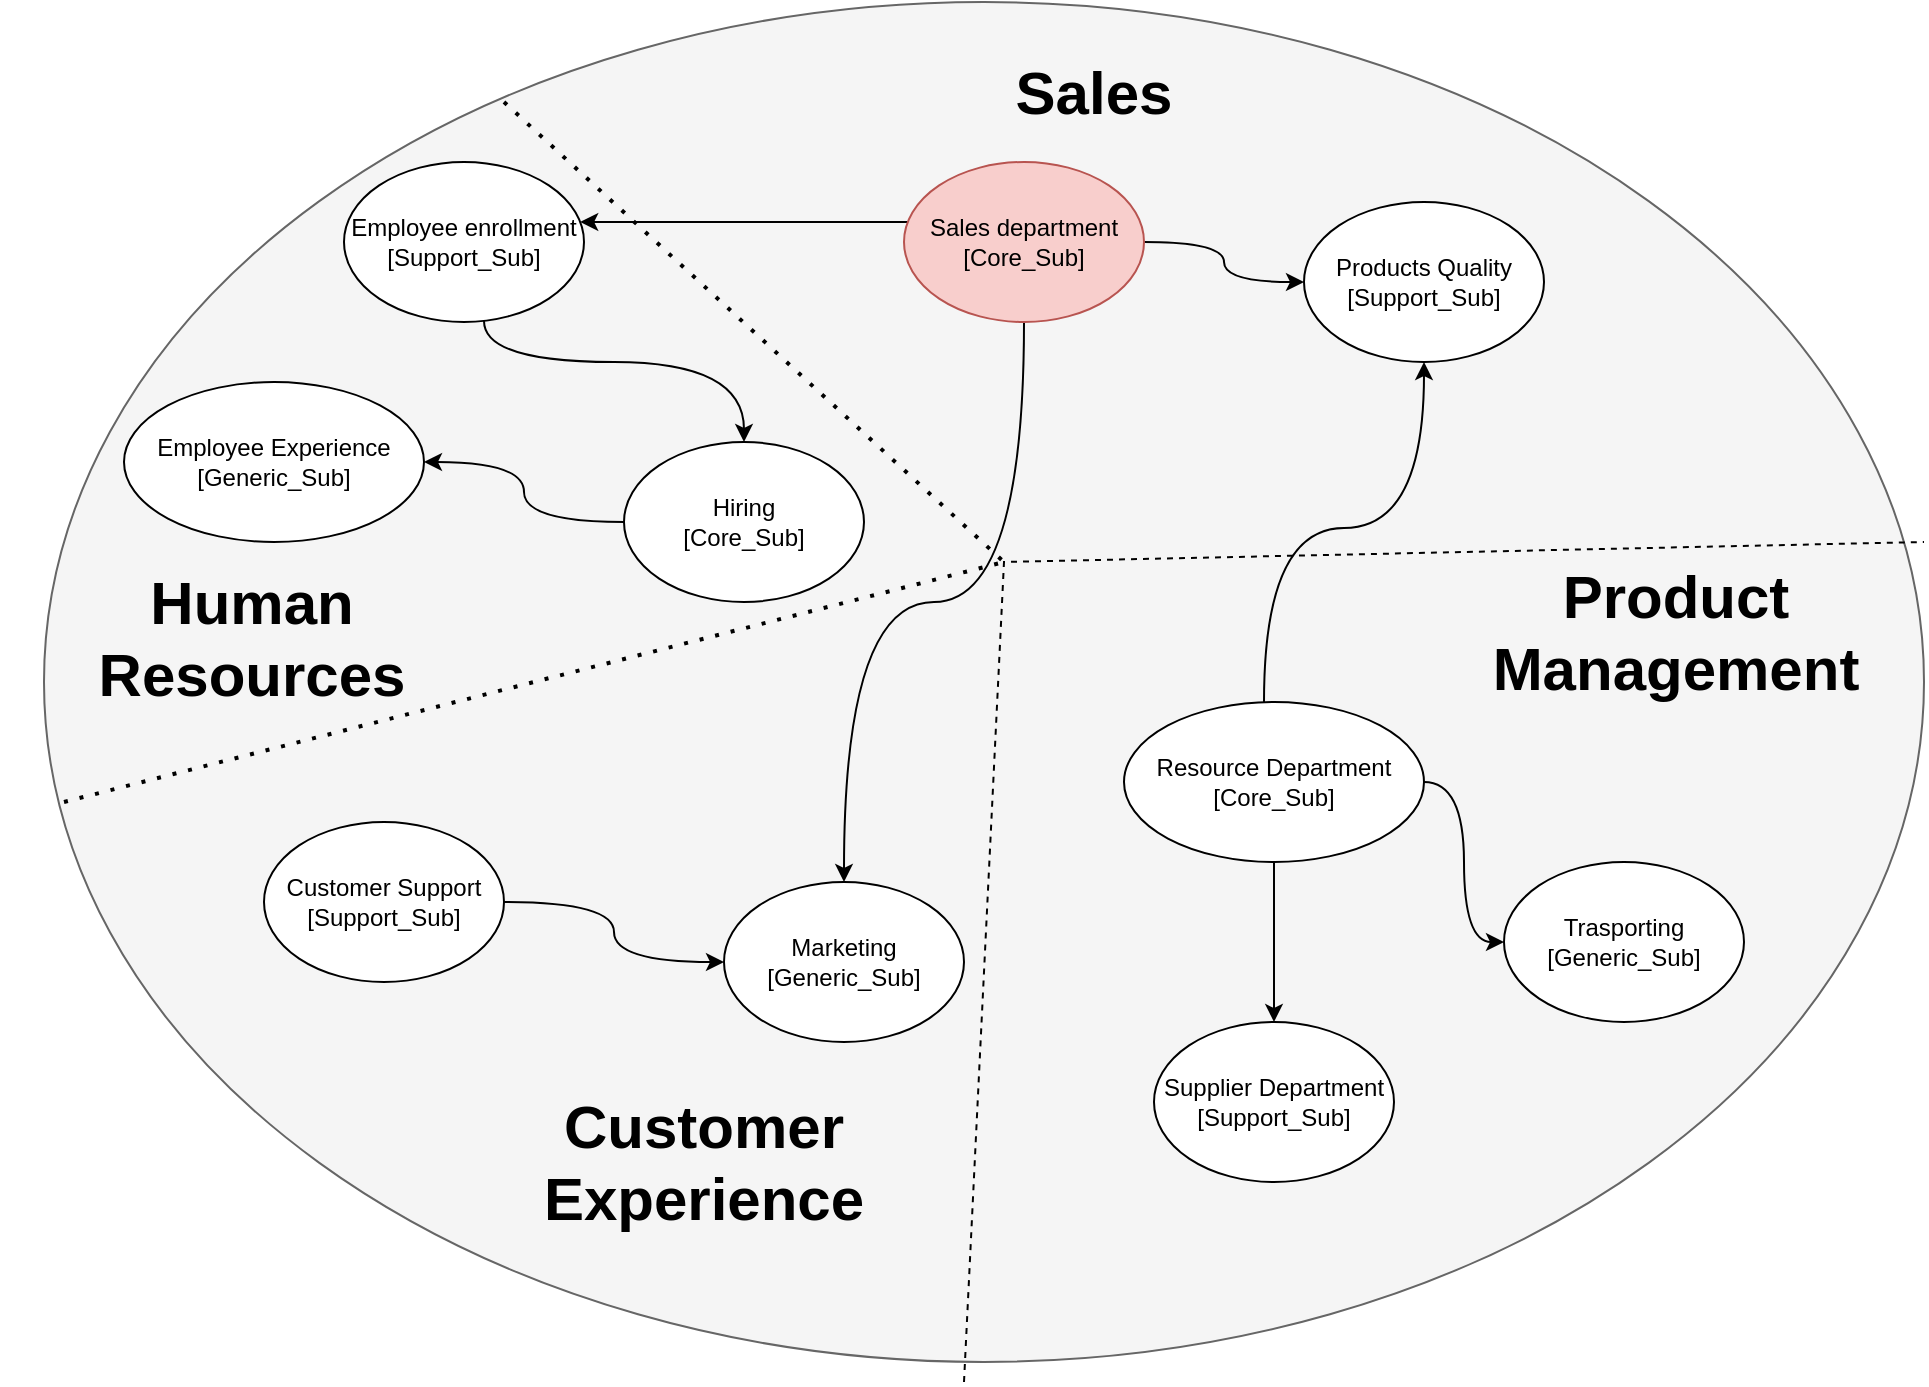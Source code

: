<mxfile version="18.1.1" type="device" pages="4"><diagram id="5HVpQwDBPYhb42M6UWGF" name="Domain"><mxGraphModel dx="2162" dy="1861" grid="1" gridSize="10" guides="1" tooltips="1" connect="1" arrows="1" fold="1" page="1" pageScale="1" pageWidth="827" pageHeight="1169" math="0" shadow="0"><root><mxCell id="0"/><mxCell id="1" parent="0"/><mxCell id="-X42tRvS0bdIk7PKsmxM-1" value="" style="ellipse;whiteSpace=wrap;html=1;fillColor=#f5f5f5;strokeColor=#666666;fontColor=#333333;" parent="1" vertex="1"><mxGeometry x="-30" y="-20" width="940" height="680" as="geometry"/></mxCell><mxCell id="-X42tRvS0bdIk7PKsmxM-23" style="edgeStyle=orthogonalEdgeStyle;curved=1;rounded=0;orthogonalLoop=1;jettySize=auto;html=1;fontSize=30;" parent="1" source="-X42tRvS0bdIk7PKsmxM-2" target="-X42tRvS0bdIk7PKsmxM-9" edge="1"><mxGeometry relative="1" as="geometry"/></mxCell><mxCell id="-X42tRvS0bdIk7PKsmxM-24" style="edgeStyle=orthogonalEdgeStyle;curved=1;rounded=0;orthogonalLoop=1;jettySize=auto;html=1;fontSize=30;" parent="1" source="-X42tRvS0bdIk7PKsmxM-2" target="-X42tRvS0bdIk7PKsmxM-7" edge="1"><mxGeometry relative="1" as="geometry"><Array as="points"><mxPoint x="460" y="280"/><mxPoint x="370" y="280"/></Array></mxGeometry></mxCell><mxCell id="-X42tRvS0bdIk7PKsmxM-32" style="edgeStyle=orthogonalEdgeStyle;curved=1;rounded=0;orthogonalLoop=1;jettySize=auto;html=1;fontSize=12;" parent="1" source="-X42tRvS0bdIk7PKsmxM-2" target="-X42tRvS0bdIk7PKsmxM-31" edge="1"><mxGeometry relative="1" as="geometry"><Array as="points"><mxPoint x="290" y="90"/><mxPoint x="290" y="90"/></Array></mxGeometry></mxCell><mxCell id="-X42tRvS0bdIk7PKsmxM-2" value="Sales department&lt;br&gt;[Core_Sub]" style="ellipse;whiteSpace=wrap;html=1;fillColor=#f8cecc;strokeColor=#b85450;" parent="1" vertex="1"><mxGeometry x="400" y="60" width="120" height="80" as="geometry"/></mxCell><mxCell id="-X42tRvS0bdIk7PKsmxM-21" style="edgeStyle=orthogonalEdgeStyle;rounded=0;orthogonalLoop=1;jettySize=auto;html=1;fontSize=30;curved=1;" parent="1" source="-X42tRvS0bdIk7PKsmxM-3" target="-X42tRvS0bdIk7PKsmxM-5" edge="1"><mxGeometry relative="1" as="geometry"/></mxCell><mxCell id="-X42tRvS0bdIk7PKsmxM-22" style="edgeStyle=orthogonalEdgeStyle;curved=1;rounded=0;orthogonalLoop=1;jettySize=auto;html=1;fontSize=30;" parent="1" source="-X42tRvS0bdIk7PKsmxM-3" target="-X42tRvS0bdIk7PKsmxM-9" edge="1"><mxGeometry relative="1" as="geometry"><Array as="points"><mxPoint x="580" y="243"/><mxPoint x="660" y="243"/></Array></mxGeometry></mxCell><mxCell id="-X42tRvS0bdIk7PKsmxM-29" style="edgeStyle=orthogonalEdgeStyle;curved=1;rounded=0;orthogonalLoop=1;jettySize=auto;html=1;fontSize=30;" parent="1" source="-X42tRvS0bdIk7PKsmxM-3" target="-X42tRvS0bdIk7PKsmxM-4" edge="1"><mxGeometry relative="1" as="geometry"/></mxCell><mxCell id="-X42tRvS0bdIk7PKsmxM-3" value="Resource Department&lt;br&gt;[Core_Sub]" style="ellipse;whiteSpace=wrap;html=1;" parent="1" vertex="1"><mxGeometry x="510" y="330" width="150" height="80" as="geometry"/></mxCell><mxCell id="-X42tRvS0bdIk7PKsmxM-4" value="Supplier Department&lt;br&gt;[Support_Sub]" style="ellipse;whiteSpace=wrap;html=1;" parent="1" vertex="1"><mxGeometry x="525" y="490" width="120" height="80" as="geometry"/></mxCell><mxCell id="-X42tRvS0bdIk7PKsmxM-5" value="Trasporting&lt;br&gt;[Generic_Sub]" style="ellipse;whiteSpace=wrap;html=1;" parent="1" vertex="1"><mxGeometry x="700" y="410" width="120" height="80" as="geometry"/></mxCell><mxCell id="-X42tRvS0bdIk7PKsmxM-27" style="edgeStyle=orthogonalEdgeStyle;curved=1;rounded=0;orthogonalLoop=1;jettySize=auto;html=1;fontSize=30;" parent="1" source="-X42tRvS0bdIk7PKsmxM-6" target="-X42tRvS0bdIk7PKsmxM-10" edge="1"><mxGeometry relative="1" as="geometry"/></mxCell><mxCell id="-X42tRvS0bdIk7PKsmxM-6" value="Hiring&lt;br&gt;[Core_Sub]" style="ellipse;whiteSpace=wrap;html=1;" parent="1" vertex="1"><mxGeometry x="260" y="200" width="120" height="80" as="geometry"/></mxCell><mxCell id="-X42tRvS0bdIk7PKsmxM-7" value="Marketing&lt;br&gt;[Generic_Sub]" style="ellipse;whiteSpace=wrap;html=1;" parent="1" vertex="1"><mxGeometry x="310" y="420" width="120" height="80" as="geometry"/></mxCell><mxCell id="-X42tRvS0bdIk7PKsmxM-25" style="edgeStyle=orthogonalEdgeStyle;curved=1;rounded=0;orthogonalLoop=1;jettySize=auto;html=1;fontSize=30;" parent="1" source="-X42tRvS0bdIk7PKsmxM-8" target="-X42tRvS0bdIk7PKsmxM-7" edge="1"><mxGeometry relative="1" as="geometry"/></mxCell><mxCell id="-X42tRvS0bdIk7PKsmxM-8" value="Customer Support&lt;br&gt;[Support_Sub]" style="ellipse;whiteSpace=wrap;html=1;" parent="1" vertex="1"><mxGeometry x="80" y="390" width="120" height="80" as="geometry"/></mxCell><mxCell id="-X42tRvS0bdIk7PKsmxM-9" value="Products Quality&lt;br&gt;[Support_Sub]" style="ellipse;whiteSpace=wrap;html=1;" parent="1" vertex="1"><mxGeometry x="600" y="80" width="120" height="80" as="geometry"/></mxCell><mxCell id="-X42tRvS0bdIk7PKsmxM-10" value="Employee Experience&lt;br&gt;[Generic_Sub]" style="ellipse;whiteSpace=wrap;html=1;" parent="1" vertex="1"><mxGeometry x="10" y="170" width="150" height="80" as="geometry"/></mxCell><mxCell id="-X42tRvS0bdIk7PKsmxM-13" value="" style="endArrow=none;dashed=1;html=1;rounded=0;" parent="1" edge="1"><mxGeometry width="50" height="50" relative="1" as="geometry"><mxPoint x="430" y="670" as="sourcePoint"/><mxPoint x="910" y="250" as="targetPoint"/><Array as="points"><mxPoint x="450" y="260"/></Array></mxGeometry></mxCell><mxCell id="-X42tRvS0bdIk7PKsmxM-14" value="" style="endArrow=none;dashed=1;html=1;dashPattern=1 3;strokeWidth=2;rounded=0;" parent="1" edge="1"><mxGeometry width="50" height="50" relative="1" as="geometry"><mxPoint x="200" y="30" as="sourcePoint"/><mxPoint x="450" y="260" as="targetPoint"/></mxGeometry></mxCell><mxCell id="-X42tRvS0bdIk7PKsmxM-15" value="" style="endArrow=none;dashed=1;html=1;dashPattern=1 3;strokeWidth=2;rounded=0;" parent="1" edge="1"><mxGeometry width="50" height="50" relative="1" as="geometry"><mxPoint x="-20" y="380" as="sourcePoint"/><mxPoint x="450" y="260" as="targetPoint"/></mxGeometry></mxCell><mxCell id="-X42tRvS0bdIk7PKsmxM-16" value="&lt;font size=&quot;1&quot; style=&quot;&quot;&gt;&lt;b style=&quot;font-size: 30px;&quot;&gt;Sales&lt;/b&gt;&lt;/font&gt;" style="text;html=1;strokeColor=none;fillColor=none;align=center;verticalAlign=middle;whiteSpace=wrap;rounded=0;" parent="1" vertex="1"><mxGeometry x="440" y="10" width="110" height="30" as="geometry"/></mxCell><mxCell id="-X42tRvS0bdIk7PKsmxM-17" value="&lt;span style=&quot;font-size: 30px;&quot;&gt;&lt;b&gt;Product Management&lt;/b&gt;&lt;/span&gt;" style="text;html=1;strokeColor=none;fillColor=none;align=center;verticalAlign=middle;whiteSpace=wrap;rounded=0;" parent="1" vertex="1"><mxGeometry x="700" y="280" width="172" height="30" as="geometry"/></mxCell><mxCell id="-X42tRvS0bdIk7PKsmxM-18" value="&lt;span style=&quot;font-size: 30px;&quot;&gt;&lt;b&gt;Human Resources&lt;/b&gt;&lt;/span&gt;" style="text;html=1;strokeColor=none;fillColor=none;align=center;verticalAlign=middle;whiteSpace=wrap;rounded=0;" parent="1" vertex="1"><mxGeometry x="-52" y="285" width="252" height="25" as="geometry"/></mxCell><mxCell id="-X42tRvS0bdIk7PKsmxM-19" value="&lt;span style=&quot;font-size: 30px;&quot;&gt;&lt;b&gt;Customer Experience&lt;/b&gt;&lt;/span&gt;" style="text;html=1;strokeColor=none;fillColor=none;align=center;verticalAlign=middle;whiteSpace=wrap;rounded=0;" parent="1" vertex="1"><mxGeometry x="170" y="550" width="260" height="20" as="geometry"/></mxCell><mxCell id="-X42tRvS0bdIk7PKsmxM-33" style="edgeStyle=orthogonalEdgeStyle;curved=1;rounded=0;orthogonalLoop=1;jettySize=auto;html=1;fontSize=12;" parent="1" source="-X42tRvS0bdIk7PKsmxM-31" target="-X42tRvS0bdIk7PKsmxM-6" edge="1"><mxGeometry relative="1" as="geometry"><Array as="points"><mxPoint x="190" y="160"/><mxPoint x="320" y="160"/></Array></mxGeometry></mxCell><mxCell id="-X42tRvS0bdIk7PKsmxM-31" value="Employee enrollment&lt;br&gt;[Support_Sub]" style="ellipse;whiteSpace=wrap;html=1;fontSize=12;" parent="1" vertex="1"><mxGeometry x="120" y="60" width="120" height="80" as="geometry"/></mxCell></root></mxGraphModel></diagram><diagram id="X6AHtriyWWXh_ZBTXQgu" name="SubDomain"><mxGraphModel dx="1695" dy="1651" grid="1" gridSize="10" guides="1" tooltips="1" connect="1" arrows="1" fold="1" page="1" pageScale="1" pageWidth="827" pageHeight="1169" math="0" shadow="0"><root><mxCell id="0"/><mxCell id="1" parent="0"/><mxCell id="X18MqIhqpVZViBX-lAfS-3" value="" style="rounded=1;whiteSpace=wrap;html=1;" parent="1" vertex="1"><mxGeometry x="-170" y="40" width="1870" height="1230" as="geometry"/></mxCell><mxCell id="aLZ1MQC1v6ABZG85Dsbj-2" value="" style="rounded=1;whiteSpace=wrap;html=1;fontSize=12;fillColor=#f5f5f5;fontColor=#333333;strokeColor=#666666;" parent="1" vertex="1"><mxGeometry x="800" y="105" width="854" height="765" as="geometry"/></mxCell><mxCell id="aLZ1MQC1v6ABZG85Dsbj-1" value="" style="rounded=1;whiteSpace=wrap;html=1;fontSize=12;fillColor=#f5f5f5;fontColor=#333333;strokeColor=#666666;" parent="1" vertex="1"><mxGeometry x="20" y="70" width="680" height="615" as="geometry"/></mxCell><mxCell id="9i06wT1_4G5RrT2i-UZ6-12" style="edgeStyle=orthogonalEdgeStyle;curved=1;rounded=0;orthogonalLoop=1;jettySize=auto;html=1;fontSize=12;" parent="1" source="9i06wT1_4G5RrT2i-UZ6-7" target="9i06wT1_4G5RrT2i-UZ6-19" edge="1"><mxGeometry relative="1" as="geometry"><mxPoint x="410" y="325" as="targetPoint"/><Array as="points"><mxPoint x="230" y="455"/><mxPoint x="230" y="295"/><mxPoint x="390" y="295"/></Array></mxGeometry></mxCell><mxCell id="9i06wT1_4G5RrT2i-UZ6-13" style="edgeStyle=orthogonalEdgeStyle;curved=1;rounded=0;orthogonalLoop=1;jettySize=auto;html=1;fontSize=12;" parent="1" source="9i06wT1_4G5RrT2i-UZ6-7" target="9i06wT1_4G5RrT2i-UZ6-20" edge="1"><mxGeometry relative="1" as="geometry"><mxPoint x="410" y="425" as="targetPoint"/><Array as="points"><mxPoint x="250" y="470"/><mxPoint x="250" y="470"/></Array></mxGeometry></mxCell><mxCell id="9i06wT1_4G5RrT2i-UZ6-24" style="edgeStyle=orthogonalEdgeStyle;curved=1;rounded=0;orthogonalLoop=1;jettySize=auto;html=1;fontSize=12;" parent="1" source="9i06wT1_4G5RrT2i-UZ6-7" target="9i06wT1_4G5RrT2i-UZ6-23" edge="1"><mxGeometry relative="1" as="geometry"><Array as="points"><mxPoint x="110" y="605"/></Array></mxGeometry></mxCell><mxCell id="9i06wT1_4G5RrT2i-UZ6-25" style="edgeStyle=orthogonalEdgeStyle;curved=1;rounded=0;orthogonalLoop=1;jettySize=auto;html=1;fontSize=12;" parent="1" source="9i06wT1_4G5RrT2i-UZ6-7" target="9i06wT1_4G5RrT2i-UZ6-21" edge="1"><mxGeometry relative="1" as="geometry"><Array as="points"><mxPoint x="120" y="180"/></Array></mxGeometry></mxCell><mxCell id="1-qOZLsmzkDMIzebbgJK-5" style="edgeStyle=orthogonalEdgeStyle;rounded=0;orthogonalLoop=1;jettySize=auto;html=1;curved=1;" parent="1" source="9i06wT1_4G5RrT2i-UZ6-7" target="1-qOZLsmzkDMIzebbgJK-4" edge="1"><mxGeometry relative="1" as="geometry"><Array as="points"><mxPoint x="150" y="500"/><mxPoint x="150" y="500"/></Array></mxGeometry></mxCell><mxCell id="9i06wT1_4G5RrT2i-UZ6-7" value="Invoice [ AR]" style="rounded=1;whiteSpace=wrap;html=1;fontSize=12;fillColor=#fff2cc;strokeColor=#d6b656;" parent="1" vertex="1"><mxGeometry x="60" y="430" width="120" height="60" as="geometry"/></mxCell><mxCell id="FzxuqmI8aGYtQD5nBqb7-17" style="edgeStyle=orthogonalEdgeStyle;curved=1;rounded=0;orthogonalLoop=1;jettySize=auto;html=1;" parent="1" source="9i06wT1_4G5RrT2i-UZ6-19" target="9i06wT1_4G5RrT2i-UZ6-28" edge="1"><mxGeometry relative="1" as="geometry"/></mxCell><mxCell id="FzxuqmI8aGYtQD5nBqb7-23" style="edgeStyle=orthogonalEdgeStyle;curved=1;rounded=0;orthogonalLoop=1;jettySize=auto;html=1;" parent="1" source="9i06wT1_4G5RrT2i-UZ6-19" target="Yp2HZSBmEaZFQELHK3l4-1" edge="1"><mxGeometry relative="1" as="geometry"><Array as="points"><mxPoint x="400" y="405"/></Array></mxGeometry></mxCell><mxCell id="1-qOZLsmzkDMIzebbgJK-6" style="edgeStyle=orthogonalEdgeStyle;curved=1;rounded=0;orthogonalLoop=1;jettySize=auto;html=1;" parent="1" source="9i06wT1_4G5RrT2i-UZ6-19" target="9i06wT1_4G5RrT2i-UZ6-26" edge="1"><mxGeometry relative="1" as="geometry"><Array as="points"><mxPoint x="400" y="180"/></Array></mxGeometry></mxCell><mxCell id="1-qOZLsmzkDMIzebbgJK-11" style="edgeStyle=orthogonalEdgeStyle;curved=1;rounded=0;orthogonalLoop=1;jettySize=auto;html=1;" parent="1" source="9i06wT1_4G5RrT2i-UZ6-19" target="1-qOZLsmzkDMIzebbgJK-10" edge="1"><mxGeometry relative="1" as="geometry"><Array as="points"><mxPoint x="400" y="120"/></Array></mxGeometry></mxCell><mxCell id="9i06wT1_4G5RrT2i-UZ6-19" value="Seller [E]" style="rhombus;whiteSpace=wrap;html=1;fontSize=12;fillColor=#dae8fc;strokeColor=#6c8ebf;" parent="1" vertex="1"><mxGeometry x="330" y="255" width="140" height="80" as="geometry"/></mxCell><mxCell id="FzxuqmI8aGYtQD5nBqb7-18" style="edgeStyle=orthogonalEdgeStyle;curved=1;rounded=0;orthogonalLoop=1;jettySize=auto;html=1;" parent="1" source="9i06wT1_4G5RrT2i-UZ6-20" target="Yp2HZSBmEaZFQELHK3l4-1" edge="1"><mxGeometry relative="1" as="geometry"/></mxCell><mxCell id="FzxuqmI8aGYtQD5nBqb7-19" style="edgeStyle=orthogonalEdgeStyle;curved=1;rounded=0;orthogonalLoop=1;jettySize=auto;html=1;" parent="1" source="9i06wT1_4G5RrT2i-UZ6-20" target="9i06wT1_4G5RrT2i-UZ6-28" edge="1"><mxGeometry relative="1" as="geometry"><Array as="points"><mxPoint x="380" y="375"/><mxPoint x="600" y="375"/></Array></mxGeometry></mxCell><mxCell id="1-qOZLsmzkDMIzebbgJK-9" style="edgeStyle=orthogonalEdgeStyle;curved=1;rounded=0;orthogonalLoop=1;jettySize=auto;html=1;" parent="1" source="9i06wT1_4G5RrT2i-UZ6-20" target="1-qOZLsmzkDMIzebbgJK-8" edge="1"><mxGeometry relative="1" as="geometry"><Array as="points"><mxPoint x="380" y="530"/><mxPoint x="600" y="530"/></Array></mxGeometry></mxCell><mxCell id="9i06wT1_4G5RrT2i-UZ6-20" value="Customer [E]" style="rhombus;whiteSpace=wrap;html=1;fontSize=12;fillColor=#dae8fc;strokeColor=#6c8ebf;" parent="1" vertex="1"><mxGeometry x="310" y="430" width="140" height="80" as="geometry"/></mxCell><mxCell id="9i06wT1_4G5RrT2i-UZ6-21" value="TotalAmount [VO]" style="ellipse;whiteSpace=wrap;html=1;fontSize=12;fillColor=#f8cecc;strokeColor=#b85450;" parent="1" vertex="1"><mxGeometry x="250" y="140" width="120" height="80" as="geometry"/></mxCell><mxCell id="9i06wT1_4G5RrT2i-UZ6-23" value="SaleDate [VO]" style="ellipse;whiteSpace=wrap;html=1;fontSize=12;fillColor=#f8cecc;strokeColor=#b85450;" parent="1" vertex="1"><mxGeometry x="350" y="560" width="120" height="80" as="geometry"/></mxCell><mxCell id="9i06wT1_4G5RrT2i-UZ6-26" value="Retribution [VO]" style="ellipse;whiteSpace=wrap;html=1;fontSize=12;fillColor=#f8cecc;strokeColor=#b85450;" parent="1" vertex="1"><mxGeometry x="540" y="150" width="120" height="80" as="geometry"/></mxCell><mxCell id="9i06wT1_4G5RrT2i-UZ6-28" value="Name [VO]" style="ellipse;whiteSpace=wrap;html=1;fontSize=12;fillColor=#f8cecc;strokeColor=#b85450;" parent="1" vertex="1"><mxGeometry x="540" y="255" width="120" height="80" as="geometry"/></mxCell><mxCell id="dmTJ3f00Kol3pBXKB29X-5" style="edgeStyle=orthogonalEdgeStyle;rounded=0;orthogonalLoop=1;jettySize=auto;html=1;curved=1;" parent="1" source="dmTJ3f00Kol3pBXKB29X-1" target="dmTJ3f00Kol3pBXKB29X-2" edge="1"><mxGeometry relative="1" as="geometry"><Array as="points"><mxPoint x="1004" y="530"/><mxPoint x="1004" y="335"/></Array></mxGeometry></mxCell><mxCell id="9MsCeyoVxl4g1mK8m-hG-8" style="edgeStyle=orthogonalEdgeStyle;curved=1;rounded=0;orthogonalLoop=1;jettySize=auto;html=1;" parent="1" source="dmTJ3f00Kol3pBXKB29X-1" target="9MsCeyoVxl4g1mK8m-hG-4" edge="1"><mxGeometry relative="1" as="geometry"/></mxCell><mxCell id="TzvNANNdgf-Zvl-pGKpi-20" style="edgeStyle=orthogonalEdgeStyle;curved=1;rounded=0;orthogonalLoop=1;jettySize=auto;html=1;" parent="1" source="dmTJ3f00Kol3pBXKB29X-1" target="TzvNANNdgf-Zvl-pGKpi-19" edge="1"><mxGeometry relative="1" as="geometry"><Array as="points"><mxPoint x="1030" y="530"/><mxPoint x="1030" y="670"/></Array></mxGeometry></mxCell><mxCell id="dmTJ3f00Kol3pBXKB29X-1" value="Account [ AR]" style="rounded=1;whiteSpace=wrap;html=1;fontSize=12;fillColor=#fff2cc;strokeColor=#d6b656;" parent="1" vertex="1"><mxGeometry x="834" y="500" width="120" height="60" as="geometry"/></mxCell><mxCell id="dmTJ3f00Kol3pBXKB29X-4" style="edgeStyle=orthogonalEdgeStyle;rounded=0;orthogonalLoop=1;jettySize=auto;html=1;curved=1;" parent="1" source="dmTJ3f00Kol3pBXKB29X-2" target="dmTJ3f00Kol3pBXKB29X-3" edge="1"><mxGeometry relative="1" as="geometry"><Array as="points"><mxPoint x="1150" y="425"/></Array></mxGeometry></mxCell><mxCell id="dmTJ3f00Kol3pBXKB29X-7" style="edgeStyle=orthogonalEdgeStyle;rounded=0;orthogonalLoop=1;jettySize=auto;html=1;curved=1;" parent="1" source="dmTJ3f00Kol3pBXKB29X-2" target="dmTJ3f00Kol3pBXKB29X-6" edge="1"><mxGeometry relative="1" as="geometry"/></mxCell><mxCell id="h2x8qb8bn_4RaDndd6ov-2" style="edgeStyle=orthogonalEdgeStyle;rounded=0;orthogonalLoop=1;jettySize=auto;html=1;curved=1;" parent="1" source="dmTJ3f00Kol3pBXKB29X-2" target="h2x8qb8bn_4RaDndd6ov-1" edge="1"><mxGeometry relative="1" as="geometry"><Array as="points"><mxPoint x="1150" y="245"/></Array></mxGeometry></mxCell><mxCell id="9MsCeyoVxl4g1mK8m-hG-24" style="edgeStyle=orthogonalEdgeStyle;curved=1;rounded=0;orthogonalLoop=1;jettySize=auto;html=1;" parent="1" source="dmTJ3f00Kol3pBXKB29X-2" target="9MsCeyoVxl4g1mK8m-hG-23" edge="1"><mxGeometry relative="1" as="geometry"><Array as="points"><mxPoint x="1150" y="155"/></Array></mxGeometry></mxCell><mxCell id="dmTJ3f00Kol3pBXKB29X-2" value="SubscriptionCard [E]" style="rhombus;whiteSpace=wrap;html=1;fontSize=12;fillColor=#dae8fc;strokeColor=#6c8ebf;" parent="1" vertex="1"><mxGeometry x="1080" y="295" width="140" height="80" as="geometry"/></mxCell><mxCell id="dmTJ3f00Kol3pBXKB29X-3" value="Code [VO]" style="ellipse;whiteSpace=wrap;html=1;fontSize=12;fillColor=#f8cecc;strokeColor=#b85450;" parent="1" vertex="1"><mxGeometry x="1370" y="385" width="120" height="80" as="geometry"/></mxCell><mxCell id="dmTJ3f00Kol3pBXKB29X-6" value="ExpiryDate [VO]" style="ellipse;whiteSpace=wrap;html=1;fontSize=12;fillColor=#f8cecc;strokeColor=#b85450;" parent="1" vertex="1"><mxGeometry x="1370" y="295" width="120" height="80" as="geometry"/></mxCell><mxCell id="h2x8qb8bn_4RaDndd6ov-1" value="Money [VO]" style="ellipse;whiteSpace=wrap;html=1;fontSize=12;fillColor=#f8cecc;strokeColor=#b85450;" parent="1" vertex="1"><mxGeometry x="1370" y="205" width="120" height="80" as="geometry"/></mxCell><mxCell id="lS2H70m1kRUrUVB2plw1-1" value="&lt;font size=&quot;1&quot; style=&quot;&quot;&gt;&lt;b style=&quot;font-size: 30px;&quot;&gt;Sales department&lt;/b&gt;&lt;/font&gt;" style="text;html=1;strokeColor=none;fillColor=none;align=center;verticalAlign=middle;whiteSpace=wrap;rounded=0;" parent="1" vertex="1"><mxGeometry x="50" y="-20" width="315" height="30" as="geometry"/></mxCell><mxCell id="Yp2HZSBmEaZFQELHK3l4-1" value="Identification [VO]" style="ellipse;whiteSpace=wrap;html=1;fontSize=12;fillColor=#f8cecc;strokeColor=#b85450;" parent="1" vertex="1"><mxGeometry x="540" y="430" width="120" height="80" as="geometry"/></mxCell><mxCell id="9MsCeyoVxl4g1mK8m-hG-4" value="Account_Id" style="ellipse;whiteSpace=wrap;html=1;fontSize=12;fillColor=#f8cecc;strokeColor=#b85450;" parent="1" vertex="1"><mxGeometry x="834" y="240" width="120" height="80" as="geometry"/></mxCell><mxCell id="9MsCeyoVxl4g1mK8m-hG-23" value="SubscriptionCard_Id" style="ellipse;whiteSpace=wrap;html=1;fontSize=12;fillColor=#f8cecc;strokeColor=#b85450;" parent="1" vertex="1"><mxGeometry x="1370" y="115" width="120" height="80" as="geometry"/></mxCell><mxCell id="TzvNANNdgf-Zvl-pGKpi-25" style="edgeStyle=orthogonalEdgeStyle;curved=1;rounded=0;orthogonalLoop=1;jettySize=auto;html=1;" parent="1" source="TzvNANNdgf-Zvl-pGKpi-19" target="TzvNANNdgf-Zvl-pGKpi-21" edge="1"><mxGeometry relative="1" as="geometry"><Array as="points"><mxPoint x="1150" y="570"/></Array></mxGeometry></mxCell><mxCell id="TzvNANNdgf-Zvl-pGKpi-26" style="edgeStyle=orthogonalEdgeStyle;curved=1;rounded=0;orthogonalLoop=1;jettySize=auto;html=1;" parent="1" source="TzvNANNdgf-Zvl-pGKpi-19" target="TzvNANNdgf-Zvl-pGKpi-22" edge="1"><mxGeometry relative="1" as="geometry"/></mxCell><mxCell id="TzvNANNdgf-Zvl-pGKpi-27" style="edgeStyle=orthogonalEdgeStyle;curved=1;rounded=0;orthogonalLoop=1;jettySize=auto;html=1;" parent="1" source="TzvNANNdgf-Zvl-pGKpi-19" target="TzvNANNdgf-Zvl-pGKpi-24" edge="1"><mxGeometry relative="1" as="geometry"><Array as="points"><mxPoint x="1150" y="770"/></Array></mxGeometry></mxCell><mxCell id="1-qOZLsmzkDMIzebbgJK-13" style="edgeStyle=orthogonalEdgeStyle;curved=1;rounded=0;orthogonalLoop=1;jettySize=auto;html=1;entryX=1;entryY=0.5;entryDx=0;entryDy=0;" parent="1" source="TzvNANNdgf-Zvl-pGKpi-19" target="1-qOZLsmzkDMIzebbgJK-12" edge="1"><mxGeometry relative="1" as="geometry"/></mxCell><mxCell id="TzvNANNdgf-Zvl-pGKpi-19" value="User [E]" style="rhombus;whiteSpace=wrap;html=1;fontSize=12;fillColor=#dae8fc;strokeColor=#6c8ebf;" parent="1" vertex="1"><mxGeometry x="1080" y="630" width="140" height="80" as="geometry"/></mxCell><mxCell id="FzxuqmI8aGYtQD5nBqb7-2" value="" style="rounded=1;whiteSpace=wrap;html=1;fillColor=#f5f5f5;fontColor=#333333;strokeColor=#666666;" parent="1" vertex="1"><mxGeometry x="-90" y="745" width="875" height="490" as="geometry"/></mxCell><mxCell id="TzvNANNdgf-Zvl-pGKpi-21" value="Username [VO]" style="ellipse;whiteSpace=wrap;html=1;fontSize=12;fillColor=#f8cecc;strokeColor=#b85450;" parent="1" vertex="1"><mxGeometry x="1320" y="530" width="120" height="80" as="geometry"/></mxCell><mxCell id="TzvNANNdgf-Zvl-pGKpi-22" value="Password [VO]" style="ellipse;whiteSpace=wrap;html=1;fontSize=12;fillColor=#f8cecc;strokeColor=#b85450;" parent="1" vertex="1"><mxGeometry x="1320" y="630" width="120" height="80" as="geometry"/></mxCell><mxCell id="TzvNANNdgf-Zvl-pGKpi-24" value="Score [VO]" style="ellipse;whiteSpace=wrap;html=1;fontSize=12;fillColor=#f8cecc;strokeColor=#b85450;" parent="1" vertex="1"><mxGeometry x="1320" y="730" width="120" height="80" as="geometry"/></mxCell><mxCell id="FzxuqmI8aGYtQD5nBqb7-5" style="edgeStyle=orthogonalEdgeStyle;curved=1;rounded=0;orthogonalLoop=1;jettySize=auto;html=1;" parent="1" source="FzxuqmI8aGYtQD5nBqb7-3" target="FzxuqmI8aGYtQD5nBqb7-4" edge="1"><mxGeometry relative="1" as="geometry"><Array as="points"><mxPoint x="365" y="770"/></Array></mxGeometry></mxCell><mxCell id="FzxuqmI8aGYtQD5nBqb7-15" style="edgeStyle=orthogonalEdgeStyle;curved=1;rounded=0;orthogonalLoop=1;jettySize=auto;html=1;" parent="1" source="FzxuqmI8aGYtQD5nBqb7-3" target="FzxuqmI8aGYtQD5nBqb7-11" edge="1"><mxGeometry relative="1" as="geometry"><Array as="points"><mxPoint x="365" y="895"/><mxPoint x="559" y="895"/></Array></mxGeometry></mxCell><mxCell id="FzxuqmI8aGYtQD5nBqb7-27" style="edgeStyle=orthogonalEdgeStyle;curved=1;rounded=0;orthogonalLoop=1;jettySize=auto;html=1;" parent="1" source="FzxuqmI8aGYtQD5nBqb7-3" target="FzxuqmI8aGYtQD5nBqb7-26" edge="1"><mxGeometry relative="1" as="geometry"/></mxCell><mxCell id="FzxuqmI8aGYtQD5nBqb7-28" style="edgeStyle=orthogonalEdgeStyle;curved=1;rounded=0;orthogonalLoop=1;jettySize=auto;html=1;" parent="1" source="FzxuqmI8aGYtQD5nBqb7-3" target="FzxuqmI8aGYtQD5nBqb7-25" edge="1"><mxGeometry relative="1" as="geometry"><Array as="points"><mxPoint x="365" y="885"/><mxPoint x="110" y="885"/></Array></mxGeometry></mxCell><mxCell id="1-qOZLsmzkDMIzebbgJK-2" style="edgeStyle=orthogonalEdgeStyle;rounded=0;orthogonalLoop=1;jettySize=auto;html=1;" parent="1" source="FzxuqmI8aGYtQD5nBqb7-3" target="1-qOZLsmzkDMIzebbgJK-1" edge="1"><mxGeometry relative="1" as="geometry"/></mxCell><mxCell id="FzxuqmI8aGYtQD5nBqb7-3" value="ProductDetail [ AR]" style="rounded=1;whiteSpace=wrap;html=1;fontSize=12;fillColor=#fff2cc;strokeColor=#d6b656;" parent="1" vertex="1"><mxGeometry x="305" y="785" width="120" height="60" as="geometry"/></mxCell><mxCell id="FzxuqmI8aGYtQD5nBqb7-4" value="Amount [VO]" style="ellipse;whiteSpace=wrap;html=1;fontSize=12;fillColor=#f8cecc;strokeColor=#b85450;" parent="1" vertex="1"><mxGeometry x="629" y="760" width="120" height="80" as="geometry"/></mxCell><mxCell id="FzxuqmI8aGYtQD5nBqb7-12" style="edgeStyle=orthogonalEdgeStyle;curved=1;rounded=0;orthogonalLoop=1;jettySize=auto;html=1;" parent="1" source="FzxuqmI8aGYtQD5nBqb7-11" target="kbhxIBVWSkJMJzCHmC6h-1" edge="1"><mxGeometry relative="1" as="geometry"/></mxCell><mxCell id="FzxuqmI8aGYtQD5nBqb7-13" style="edgeStyle=orthogonalEdgeStyle;curved=1;rounded=0;orthogonalLoop=1;jettySize=auto;html=1;" parent="1" source="FzxuqmI8aGYtQD5nBqb7-11" target="9i06wT1_4G5RrT2i-UZ6-36" edge="1"><mxGeometry relative="1" as="geometry"/></mxCell><mxCell id="FzxuqmI8aGYtQD5nBqb7-14" style="edgeStyle=orthogonalEdgeStyle;curved=1;rounded=0;orthogonalLoop=1;jettySize=auto;html=1;" parent="1" source="FzxuqmI8aGYtQD5nBqb7-11" target="9i06wT1_4G5RrT2i-UZ6-32" edge="1"><mxGeometry relative="1" as="geometry"><Array as="points"><mxPoint x="559" y="1025"/><mxPoint x="715" y="1025"/></Array></mxGeometry></mxCell><mxCell id="gc3TNUBoNdvv8wlqS5tY-3" style="edgeStyle=orthogonalEdgeStyle;curved=1;rounded=0;orthogonalLoop=1;jettySize=auto;html=1;" parent="1" source="FzxuqmI8aGYtQD5nBqb7-11" target="gc3TNUBoNdvv8wlqS5tY-2" edge="1"><mxGeometry relative="1" as="geometry"><Array as="points"><mxPoint x="559" y="1035"/><mxPoint x="310" y="1035"/></Array></mxGeometry></mxCell><mxCell id="FzxuqmI8aGYtQD5nBqb7-11" value="Product [E]" style="rhombus;whiteSpace=wrap;html=1;fontSize=12;fillColor=#dae8fc;strokeColor=#6c8ebf;" parent="1" vertex="1"><mxGeometry x="489" y="914" width="140" height="80" as="geometry"/></mxCell><mxCell id="kbhxIBVWSkJMJzCHmC6h-1" value="Name [VO]" style="ellipse;whiteSpace=wrap;html=1;fontSize=12;fillColor=#f8cecc;strokeColor=#b85450;" parent="1" vertex="1"><mxGeometry x="384" y="1085" width="120" height="80" as="geometry"/></mxCell><mxCell id="9i06wT1_4G5RrT2i-UZ6-32" value="Category [VO]" style="ellipse;whiteSpace=wrap;html=1;fontSize=12;fillColor=#f8cecc;strokeColor=#b85450;" parent="1" vertex="1"><mxGeometry x="655" y="1085" width="120" height="80" as="geometry"/></mxCell><mxCell id="9i06wT1_4G5RrT2i-UZ6-36" value="Price [VO]" style="ellipse;whiteSpace=wrap;html=1;fontSize=12;fillColor=#f8cecc;strokeColor=#b85450;" parent="1" vertex="1"><mxGeometry x="520" y="1085" width="120" height="80" as="geometry"/></mxCell><mxCell id="gc3TNUBoNdvv8wlqS5tY-5" style="edgeStyle=orthogonalEdgeStyle;curved=1;rounded=0;orthogonalLoop=1;jettySize=auto;html=1;" parent="1" source="FzxuqmI8aGYtQD5nBqb7-25" target="gc3TNUBoNdvv8wlqS5tY-1" edge="1"><mxGeometry relative="1" as="geometry"/></mxCell><mxCell id="gc3TNUBoNdvv8wlqS5tY-6" style="edgeStyle=orthogonalEdgeStyle;curved=1;rounded=0;orthogonalLoop=1;jettySize=auto;html=1;" parent="1" source="FzxuqmI8aGYtQD5nBqb7-25" target="gc3TNUBoNdvv8wlqS5tY-4" edge="1"><mxGeometry relative="1" as="geometry"/></mxCell><mxCell id="FzxuqmI8aGYtQD5nBqb7-25" value="Manufacturer [E]" style="rhombus;whiteSpace=wrap;html=1;fontSize=12;fillColor=#dae8fc;strokeColor=#6c8ebf;" parent="1" vertex="1"><mxGeometry x="40" y="914" width="140" height="80" as="geometry"/></mxCell><mxCell id="FzxuqmI8aGYtQD5nBqb7-26" value="Description [VO]" style="ellipse;whiteSpace=wrap;html=1;fontSize=12;fillColor=#f8cecc;strokeColor=#b85450;" parent="1" vertex="1"><mxGeometry x="100" y="775" width="120" height="80" as="geometry"/></mxCell><mxCell id="gc3TNUBoNdvv8wlqS5tY-1" value="Manufacturer_Id" style="ellipse;whiteSpace=wrap;html=1;fontSize=12;fillColor=#f8cecc;strokeColor=#b85450;" parent="1" vertex="1"><mxGeometry x="-40" y="1035" width="120" height="80" as="geometry"/></mxCell><mxCell id="gc3TNUBoNdvv8wlqS5tY-2" value="Product_Id" style="ellipse;whiteSpace=wrap;html=1;fontSize=12;fillColor=#f8cecc;strokeColor=#b85450;" parent="1" vertex="1"><mxGeometry x="250" y="1085" width="120" height="80" as="geometry"/></mxCell><mxCell id="gc3TNUBoNdvv8wlqS5tY-4" value="Name [VO]" style="ellipse;whiteSpace=wrap;html=1;fontSize=12;fillColor=#f8cecc;strokeColor=#b85450;" parent="1" vertex="1"><mxGeometry x="130" y="1035" width="120" height="80" as="geometry"/></mxCell><mxCell id="1-qOZLsmzkDMIzebbgJK-1" value="ProductDetail_Id" style="ellipse;whiteSpace=wrap;html=1;fontSize=12;fillColor=#f8cecc;strokeColor=#b85450;" parent="1" vertex="1"><mxGeometry x="499" y="775" width="120" height="80" as="geometry"/></mxCell><mxCell id="1-qOZLsmzkDMIzebbgJK-4" value="Invoice_Id" style="ellipse;whiteSpace=wrap;html=1;fontSize=12;fillColor=#f8cecc;strokeColor=#b85450;" parent="1" vertex="1"><mxGeometry x="90" y="600" width="120" height="80" as="geometry"/></mxCell><mxCell id="1-qOZLsmzkDMIzebbgJK-8" value="Custormer_Id" style="ellipse;whiteSpace=wrap;html=1;fontSize=12;fillColor=#f8cecc;strokeColor=#b85450;" parent="1" vertex="1"><mxGeometry x="540" y="550" width="120" height="80" as="geometry"/></mxCell><mxCell id="1-qOZLsmzkDMIzebbgJK-10" value="Seller_Id" style="ellipse;whiteSpace=wrap;html=1;fontSize=12;fillColor=#f8cecc;strokeColor=#b85450;" parent="1" vertex="1"><mxGeometry x="460" y="70" width="120" height="80" as="geometry"/></mxCell><mxCell id="1-qOZLsmzkDMIzebbgJK-12" value="User_Id" style="ellipse;whiteSpace=wrap;html=1;fontSize=12;fillColor=#f8cecc;strokeColor=#b85450;" parent="1" vertex="1"><mxGeometry x="1000" y="760" width="120" height="80" as="geometry"/></mxCell></root></mxGraphModel></diagram><diagram id="MPjLVJ8v_Cwq0roVwbV8" name="Model"><mxGraphModel dx="3349" dy="1619" grid="1" gridSize="10" guides="1" tooltips="1" connect="1" arrows="1" fold="1" page="1" pageScale="1" pageWidth="827" pageHeight="1169" math="0" shadow="0"><root><mxCell id="0"/><mxCell id="1" parent="0"/><mxCell id="l_AfbK8MIgTCOLVjcia2-10" style="edgeStyle=orthogonalEdgeStyle;curved=1;rounded=0;orthogonalLoop=1;jettySize=auto;html=1;" parent="1" source="6yMkePp6vntZJyU_cSNR-1" target="ibaZQM80ebqoWOo7tz1M-1" edge="1"><mxGeometry relative="1" as="geometry"><Array as="points"><mxPoint x="280" y="70"/><mxPoint x="-40" y="70"/></Array></mxGeometry></mxCell><mxCell id="l_AfbK8MIgTCOLVjcia2-13" style="edgeStyle=orthogonalEdgeStyle;curved=1;rounded=0;orthogonalLoop=1;jettySize=auto;html=1;" parent="1" source="6yMkePp6vntZJyU_cSNR-1" target="wbD7X1CGC2VJ5vhLmEVK-1" edge="1"><mxGeometry relative="1" as="geometry"/></mxCell><mxCell id="l_AfbK8MIgTCOLVjcia2-14" style="edgeStyle=orthogonalEdgeStyle;curved=1;rounded=0;orthogonalLoop=1;jettySize=auto;html=1;" parent="1" source="6yMkePp6vntZJyU_cSNR-1" target="y05AXXMMsCOaPt5i6QD6-1" edge="1"><mxGeometry relative="1" as="geometry"><Array as="points"><mxPoint x="130" y="-240"/><mxPoint x="130" y="-240"/></Array></mxGeometry></mxCell><mxCell id="rp8NSJIj2-KAmCKoaWqy-5" style="edgeStyle=orthogonalEdgeStyle;curved=1;rounded=0;orthogonalLoop=1;jettySize=auto;html=1;" parent="1" source="6yMkePp6vntZJyU_cSNR-1" target="TaBsNJDmxwuu4EzSCcK4-1" edge="1"><mxGeometry relative="1" as="geometry"><Array as="points"><mxPoint x="280" y="70"/><mxPoint x="560" y="70"/></Array></mxGeometry></mxCell><mxCell id="Kf6WSoCGdihP9gyvbV7f-3" style="edgeStyle=orthogonalEdgeStyle;curved=1;rounded=0;orthogonalLoop=1;jettySize=auto;html=1;" parent="1" source="6yMkePp6vntZJyU_cSNR-1" target="mwOHVVKywquelWsLhSJx-4" edge="1"><mxGeometry relative="1" as="geometry"><Array as="points"><mxPoint x="860" y="-200"/><mxPoint x="860" y="-200"/></Array></mxGeometry></mxCell><mxCell id="6yMkePp6vntZJyU_cSNR-1" value="Invoice [AR]" style="shape=table;startSize=30;container=1;collapsible=1;childLayout=tableLayout;fixedRows=1;rowLines=0;fontStyle=1;align=center;resizeLast=1;fillColor=#fff2cc;strokeColor=#d6b656;" parent="1" vertex="1"><mxGeometry x="190" y="-584" width="180" height="524" as="geometry"/></mxCell><mxCell id="mwOHVVKywquelWsLhSJx-1" value="" style="shape=tableRow;horizontal=0;startSize=0;swimlaneHead=0;swimlaneBody=0;fillColor=none;collapsible=0;dropTarget=0;points=[[0,0.5],[1,0.5]];portConstraint=eastwest;top=0;left=0;right=0;bottom=0;" parent="6yMkePp6vntZJyU_cSNR-1" vertex="1"><mxGeometry y="30" width="180" height="30" as="geometry"/></mxCell><mxCell id="mwOHVVKywquelWsLhSJx-2" value="[E]" style="shape=partialRectangle;connectable=0;fillColor=none;top=0;left=0;bottom=0;right=0;editable=1;overflow=hidden;" parent="mwOHVVKywquelWsLhSJx-1" vertex="1"><mxGeometry width="30" height="30" as="geometry"><mxRectangle width="30" height="30" as="alternateBounds"/></mxGeometry></mxCell><mxCell id="mwOHVVKywquelWsLhSJx-3" value="Set&lt;ProductDetail&gt;" style="shape=partialRectangle;connectable=0;fillColor=none;top=0;left=0;bottom=0;right=0;align=left;spacingLeft=6;overflow=hidden;" parent="mwOHVVKywquelWsLhSJx-1" vertex="1"><mxGeometry x="30" width="150" height="30" as="geometry"><mxRectangle width="150" height="30" as="alternateBounds"/></mxGeometry></mxCell><mxCell id="OIOF-06JBsYf4t9X-X39-23" value="" style="shape=tableRow;horizontal=0;startSize=0;swimlaneHead=0;swimlaneBody=0;fillColor=none;collapsible=0;dropTarget=0;points=[[0,0.5],[1,0.5]];portConstraint=eastwest;top=0;left=0;right=0;bottom=0;" parent="6yMkePp6vntZJyU_cSNR-1" vertex="1"><mxGeometry y="60" width="180" height="30" as="geometry"/></mxCell><mxCell id="OIOF-06JBsYf4t9X-X39-24" value="[Id]" style="shape=partialRectangle;connectable=0;fillColor=none;top=0;left=0;bottom=0;right=0;editable=1;overflow=hidden;" parent="OIOF-06JBsYf4t9X-X39-23" vertex="1"><mxGeometry width="30" height="30" as="geometry"><mxRectangle width="30" height="30" as="alternateBounds"/></mxGeometry></mxCell><mxCell id="OIOF-06JBsYf4t9X-X39-25" value="CustomerId" style="shape=partialRectangle;connectable=0;fillColor=none;top=0;left=0;bottom=0;right=0;align=left;spacingLeft=6;overflow=hidden;" parent="OIOF-06JBsYf4t9X-X39-23" vertex="1"><mxGeometry x="30" width="150" height="30" as="geometry"><mxRectangle width="150" height="30" as="alternateBounds"/></mxGeometry></mxCell><mxCell id="OIOF-06JBsYf4t9X-X39-26" value="" style="shape=tableRow;horizontal=0;startSize=0;swimlaneHead=0;swimlaneBody=0;fillColor=none;collapsible=0;dropTarget=0;points=[[0,0.5],[1,0.5]];portConstraint=eastwest;top=0;left=0;right=0;bottom=0;" parent="6yMkePp6vntZJyU_cSNR-1" vertex="1"><mxGeometry y="90" width="180" height="30" as="geometry"/></mxCell><mxCell id="OIOF-06JBsYf4t9X-X39-27" value="[Id]" style="shape=partialRectangle;connectable=0;fillColor=none;top=0;left=0;bottom=0;right=0;editable=1;overflow=hidden;" parent="OIOF-06JBsYf4t9X-X39-26" vertex="1"><mxGeometry width="30" height="30" as="geometry"><mxRectangle width="30" height="30" as="alternateBounds"/></mxGeometry></mxCell><mxCell id="OIOF-06JBsYf4t9X-X39-28" value="SellerId" style="shape=partialRectangle;connectable=0;fillColor=none;top=0;left=0;bottom=0;right=0;align=left;spacingLeft=6;overflow=hidden;" parent="OIOF-06JBsYf4t9X-X39-26" vertex="1"><mxGeometry x="30" width="150" height="30" as="geometry"><mxRectangle width="150" height="30" as="alternateBounds"/></mxGeometry></mxCell><mxCell id="OIOF-06JBsYf4t9X-X39-29" value="" style="shape=tableRow;horizontal=0;startSize=0;swimlaneHead=0;swimlaneBody=0;fillColor=none;collapsible=0;dropTarget=0;points=[[0,0.5],[1,0.5]];portConstraint=eastwest;top=0;left=0;right=0;bottom=0;" parent="6yMkePp6vntZJyU_cSNR-1" vertex="1"><mxGeometry y="120" width="180" height="30" as="geometry"/></mxCell><mxCell id="OIOF-06JBsYf4t9X-X39-30" value="[VO]" style="shape=partialRectangle;connectable=0;fillColor=none;top=0;left=0;bottom=0;right=0;editable=1;overflow=hidden;" parent="OIOF-06JBsYf4t9X-X39-29" vertex="1"><mxGeometry width="30" height="30" as="geometry"><mxRectangle width="30" height="30" as="alternateBounds"/></mxGeometry></mxCell><mxCell id="OIOF-06JBsYf4t9X-X39-31" value="SaleDate" style="shape=partialRectangle;connectable=0;fillColor=none;top=0;left=0;bottom=0;right=0;align=left;spacingLeft=6;overflow=hidden;" parent="OIOF-06JBsYf4t9X-X39-29" vertex="1"><mxGeometry x="30" width="150" height="30" as="geometry"><mxRectangle width="150" height="30" as="alternateBounds"/></mxGeometry></mxCell><mxCell id="OIOF-06JBsYf4t9X-X39-32" value="" style="shape=tableRow;horizontal=0;startSize=0;swimlaneHead=0;swimlaneBody=0;fillColor=none;collapsible=0;dropTarget=0;points=[[0,0.5],[1,0.5]];portConstraint=eastwest;top=0;left=0;right=0;bottom=0;" parent="6yMkePp6vntZJyU_cSNR-1" vertex="1"><mxGeometry y="150" width="180" height="30" as="geometry"/></mxCell><mxCell id="OIOF-06JBsYf4t9X-X39-33" value="[VO]" style="shape=partialRectangle;connectable=0;fillColor=none;top=0;left=0;bottom=0;right=0;editable=1;overflow=hidden;" parent="OIOF-06JBsYf4t9X-X39-32" vertex="1"><mxGeometry width="30" height="30" as="geometry"><mxRectangle width="30" height="30" as="alternateBounds"/></mxGeometry></mxCell><mxCell id="OIOF-06JBsYf4t9X-X39-34" value="TotalAmount" style="shape=partialRectangle;connectable=0;fillColor=none;top=0;left=0;bottom=0;right=0;align=left;spacingLeft=6;overflow=hidden;" parent="OIOF-06JBsYf4t9X-X39-32" vertex="1"><mxGeometry x="30" width="150" height="30" as="geometry"><mxRectangle width="150" height="30" as="alternateBounds"/></mxGeometry></mxCell><mxCell id="6yMkePp6vntZJyU_cSNR-2" value="" style="shape=tableRow;horizontal=0;startSize=0;swimlaneHead=0;swimlaneBody=0;fillColor=none;collapsible=0;dropTarget=0;points=[[0,0.5],[1,0.5]];portConstraint=eastwest;top=0;left=0;right=0;bottom=1;fontColor=default;verticalAlign=middle;strokeColor=default;" parent="6yMkePp6vntZJyU_cSNR-1" vertex="1"><mxGeometry y="180" width="180" height="34" as="geometry"/></mxCell><mxCell id="6yMkePp6vntZJyU_cSNR-3" value="[Id]" style="shape=partialRectangle;connectable=0;fillColor=none;top=0;left=0;bottom=0;right=0;fontStyle=1;overflow=hidden;" parent="6yMkePp6vntZJyU_cSNR-2" vertex="1"><mxGeometry width="30" height="34" as="geometry"><mxRectangle width="30" height="34" as="alternateBounds"/></mxGeometry></mxCell><mxCell id="6yMkePp6vntZJyU_cSNR-4" value="InvoiceId" style="shape=partialRectangle;connectable=0;fillColor=none;top=0;left=0;bottom=0;right=0;align=left;spacingLeft=6;fontStyle=1;overflow=hidden;" parent="6yMkePp6vntZJyU_cSNR-2" vertex="1"><mxGeometry x="30" width="150" height="34" as="geometry"><mxRectangle width="150" height="34" as="alternateBounds"/></mxGeometry></mxCell><mxCell id="6yMkePp6vntZJyU_cSNR-8" value="" style="shape=tableRow;horizontal=0;startSize=0;swimlaneHead=0;swimlaneBody=0;fillColor=none;collapsible=0;dropTarget=0;points=[[0,0.5],[1,0.5]];portConstraint=eastwest;top=0;left=0;right=0;bottom=0;" parent="6yMkePp6vntZJyU_cSNR-1" vertex="1"><mxGeometry y="214" width="180" height="30" as="geometry"/></mxCell><mxCell id="6yMkePp6vntZJyU_cSNR-9" value="" style="shape=partialRectangle;connectable=0;fillColor=none;top=0;left=0;bottom=0;right=0;editable=1;overflow=hidden;" parent="6yMkePp6vntZJyU_cSNR-8" vertex="1"><mxGeometry width="30" height="30" as="geometry"><mxRectangle width="30" height="30" as="alternateBounds"/></mxGeometry></mxCell><mxCell id="6yMkePp6vntZJyU_cSNR-10" value="addProductDetail()" style="shape=partialRectangle;connectable=0;fillColor=none;top=0;left=0;bottom=0;right=0;align=left;spacingLeft=6;overflow=hidden;" parent="6yMkePp6vntZJyU_cSNR-8" vertex="1"><mxGeometry x="30" width="150" height="30" as="geometry"><mxRectangle width="150" height="30" as="alternateBounds"/></mxGeometry></mxCell><mxCell id="6yMkePp6vntZJyU_cSNR-11" value="" style="shape=tableRow;horizontal=0;startSize=0;swimlaneHead=0;swimlaneBody=0;fillColor=none;collapsible=0;dropTarget=0;points=[[0,0.5],[1,0.5]];portConstraint=eastwest;top=0;left=0;right=0;bottom=0;" parent="6yMkePp6vntZJyU_cSNR-1" vertex="1"><mxGeometry y="244" width="180" height="30" as="geometry"/></mxCell><mxCell id="6yMkePp6vntZJyU_cSNR-12" value="" style="shape=partialRectangle;connectable=0;fillColor=none;top=0;left=0;bottom=0;right=0;editable=1;overflow=hidden;" parent="6yMkePp6vntZJyU_cSNR-11" vertex="1"><mxGeometry width="30" height="30" as="geometry"><mxRectangle width="30" height="30" as="alternateBounds"/></mxGeometry></mxCell><mxCell id="6yMkePp6vntZJyU_cSNR-13" value="updateCutomerId()" style="shape=partialRectangle;connectable=0;fillColor=none;top=0;left=0;bottom=0;right=0;align=left;spacingLeft=6;overflow=hidden;" parent="6yMkePp6vntZJyU_cSNR-11" vertex="1"><mxGeometry x="30" width="150" height="30" as="geometry"><mxRectangle width="150" height="30" as="alternateBounds"/></mxGeometry></mxCell><mxCell id="UWfJdjJBle2xwJeHR5Y8-10" value="" style="shape=tableRow;horizontal=0;startSize=0;swimlaneHead=0;swimlaneBody=0;fillColor=none;collapsible=0;dropTarget=0;points=[[0,0.5],[1,0.5]];portConstraint=eastwest;top=0;left=0;right=0;bottom=0;" parent="6yMkePp6vntZJyU_cSNR-1" vertex="1"><mxGeometry y="274" width="180" height="30" as="geometry"/></mxCell><mxCell id="UWfJdjJBle2xwJeHR5Y8-11" value="" style="shape=partialRectangle;connectable=0;fillColor=none;top=0;left=0;bottom=0;right=0;editable=1;overflow=hidden;" parent="UWfJdjJBle2xwJeHR5Y8-10" vertex="1"><mxGeometry width="30" height="30" as="geometry"><mxRectangle width="30" height="30" as="alternateBounds"/></mxGeometry></mxCell><mxCell id="UWfJdjJBle2xwJeHR5Y8-12" value="updateSellerId()" style="shape=partialRectangle;connectable=0;fillColor=none;top=0;left=0;bottom=0;right=0;align=left;spacingLeft=6;overflow=hidden;" parent="UWfJdjJBle2xwJeHR5Y8-10" vertex="1"><mxGeometry x="30" width="150" height="30" as="geometry"><mxRectangle width="150" height="30" as="alternateBounds"/></mxGeometry></mxCell><mxCell id="UWfJdjJBle2xwJeHR5Y8-13" value="" style="shape=tableRow;horizontal=0;startSize=0;swimlaneHead=0;swimlaneBody=0;fillColor=none;collapsible=0;dropTarget=0;points=[[0,0.5],[1,0.5]];portConstraint=eastwest;top=0;left=0;right=0;bottom=0;" parent="6yMkePp6vntZJyU_cSNR-1" vertex="1"><mxGeometry y="304" width="180" height="30" as="geometry"/></mxCell><mxCell id="UWfJdjJBle2xwJeHR5Y8-14" value="" style="shape=partialRectangle;connectable=0;fillColor=none;top=0;left=0;bottom=0;right=0;editable=1;overflow=hidden;" parent="UWfJdjJBle2xwJeHR5Y8-13" vertex="1"><mxGeometry width="30" height="30" as="geometry"><mxRectangle width="30" height="30" as="alternateBounds"/></mxGeometry></mxCell><mxCell id="UWfJdjJBle2xwJeHR5Y8-15" value="updateSaleDate()" style="shape=partialRectangle;connectable=0;fillColor=none;top=0;left=0;bottom=0;right=0;align=left;spacingLeft=6;overflow=hidden;" parent="UWfJdjJBle2xwJeHR5Y8-13" vertex="1"><mxGeometry x="30" width="150" height="30" as="geometry"><mxRectangle width="150" height="30" as="alternateBounds"/></mxGeometry></mxCell><mxCell id="UWfJdjJBle2xwJeHR5Y8-16" value="" style="shape=tableRow;horizontal=0;startSize=0;swimlaneHead=0;swimlaneBody=0;fillColor=none;collapsible=0;dropTarget=0;points=[[0,0.5],[1,0.5]];portConstraint=eastwest;top=0;left=0;right=0;bottom=0;strokeColor=default;strokeWidth=1;swimlaneLine=1;shadow=0;sketch=0;" parent="6yMkePp6vntZJyU_cSNR-1" vertex="1"><mxGeometry y="334" width="180" height="30" as="geometry"/></mxCell><mxCell id="UWfJdjJBle2xwJeHR5Y8-17" value="" style="shape=partialRectangle;connectable=0;fillColor=none;top=0;left=0;bottom=0;right=0;editable=1;overflow=hidden;" parent="UWfJdjJBle2xwJeHR5Y8-16" vertex="1"><mxGeometry width="30" height="30" as="geometry"><mxRectangle width="30" height="30" as="alternateBounds"/></mxGeometry></mxCell><mxCell id="UWfJdjJBle2xwJeHR5Y8-18" value="updateTotalAmount()" style="shape=partialRectangle;connectable=0;fillColor=none;top=0;left=0;bottom=0;right=0;align=left;spacingLeft=6;overflow=hidden;strokeColor=default;perimeterSpacing=1;sketch=0;" parent="UWfJdjJBle2xwJeHR5Y8-16" vertex="1"><mxGeometry x="30" width="150" height="30" as="geometry"><mxRectangle width="150" height="30" as="alternateBounds"/></mxGeometry></mxCell><mxCell id="UWfJdjJBle2xwJeHR5Y8-20" value="" style="shape=tableRow;horizontal=0;startSize=0;swimlaneHead=0;swimlaneBody=0;fillColor=none;collapsible=0;dropTarget=0;points=[[0,0.5],[1,0.5]];portConstraint=eastwest;top=0;left=0;right=0;bottom=0;swimlaneLine=1;" parent="6yMkePp6vntZJyU_cSNR-1" vertex="1"><mxGeometry y="364" width="180" height="30" as="geometry"/></mxCell><mxCell id="UWfJdjJBle2xwJeHR5Y8-21" value="" style="shape=partialRectangle;connectable=0;fillColor=none;top=0;left=0;bottom=0;right=0;editable=1;overflow=hidden;" parent="UWfJdjJBle2xwJeHR5Y8-20" vertex="1"><mxGeometry width="30" height="30" as="geometry"><mxRectangle width="30" height="30" as="alternateBounds"/></mxGeometry></mxCell><mxCell id="UWfJdjJBle2xwJeHR5Y8-22" value="ProductDetailAdded" style="shape=partialRectangle;connectable=0;fillColor=none;top=0;left=0;bottom=0;right=0;align=left;spacingLeft=6;overflow=hidden;" parent="UWfJdjJBle2xwJeHR5Y8-20" vertex="1"><mxGeometry x="30" width="150" height="30" as="geometry"><mxRectangle width="150" height="30" as="alternateBounds"/></mxGeometry></mxCell><mxCell id="UWfJdjJBle2xwJeHR5Y8-23" value="" style="shape=tableRow;horizontal=0;startSize=0;swimlaneHead=0;swimlaneBody=0;fillColor=none;collapsible=0;dropTarget=0;points=[[0,0.5],[1,0.5]];portConstraint=eastwest;top=0;left=0;right=0;bottom=0;" parent="6yMkePp6vntZJyU_cSNR-1" vertex="1"><mxGeometry y="394" width="180" height="30" as="geometry"/></mxCell><mxCell id="UWfJdjJBle2xwJeHR5Y8-24" value="" style="shape=partialRectangle;connectable=0;fillColor=none;top=0;left=0;bottom=0;right=0;editable=1;overflow=hidden;" parent="UWfJdjJBle2xwJeHR5Y8-23" vertex="1"><mxGeometry width="30" height="30" as="geometry"><mxRectangle width="30" height="30" as="alternateBounds"/></mxGeometry></mxCell><mxCell id="UWfJdjJBle2xwJeHR5Y8-25" value="CustomerIdUpdated" style="shape=partialRectangle;connectable=0;fillColor=none;top=0;left=0;bottom=0;right=0;align=left;spacingLeft=6;overflow=hidden;" parent="UWfJdjJBle2xwJeHR5Y8-23" vertex="1"><mxGeometry x="30" width="150" height="30" as="geometry"><mxRectangle width="150" height="30" as="alternateBounds"/></mxGeometry></mxCell><mxCell id="UWfJdjJBle2xwJeHR5Y8-26" value="" style="shape=tableRow;horizontal=0;startSize=0;swimlaneHead=0;swimlaneBody=0;fillColor=none;collapsible=0;dropTarget=0;points=[[0,0.5],[1,0.5]];portConstraint=eastwest;top=0;left=0;right=0;bottom=0;" parent="6yMkePp6vntZJyU_cSNR-1" vertex="1"><mxGeometry y="424" width="180" height="30" as="geometry"/></mxCell><mxCell id="UWfJdjJBle2xwJeHR5Y8-27" value="" style="shape=partialRectangle;connectable=0;fillColor=none;top=0;left=0;bottom=0;right=0;editable=1;overflow=hidden;" parent="UWfJdjJBle2xwJeHR5Y8-26" vertex="1"><mxGeometry width="30" height="30" as="geometry"><mxRectangle width="30" height="30" as="alternateBounds"/></mxGeometry></mxCell><mxCell id="UWfJdjJBle2xwJeHR5Y8-28" value="SellerUpdated" style="shape=partialRectangle;connectable=0;fillColor=none;top=0;left=0;bottom=0;right=0;align=left;spacingLeft=6;overflow=hidden;" parent="UWfJdjJBle2xwJeHR5Y8-26" vertex="1"><mxGeometry x="30" width="150" height="30" as="geometry"><mxRectangle width="150" height="30" as="alternateBounds"/></mxGeometry></mxCell><mxCell id="UWfJdjJBle2xwJeHR5Y8-29" value="" style="shape=tableRow;horizontal=0;startSize=0;swimlaneHead=0;swimlaneBody=0;fillColor=none;collapsible=0;dropTarget=0;points=[[0,0.5],[1,0.5]];portConstraint=eastwest;top=0;left=0;right=0;bottom=0;" parent="6yMkePp6vntZJyU_cSNR-1" vertex="1"><mxGeometry y="454" width="180" height="30" as="geometry"/></mxCell><mxCell id="UWfJdjJBle2xwJeHR5Y8-30" value="" style="shape=partialRectangle;connectable=0;fillColor=none;top=0;left=0;bottom=0;right=0;editable=1;overflow=hidden;" parent="UWfJdjJBle2xwJeHR5Y8-29" vertex="1"><mxGeometry width="30" height="30" as="geometry"><mxRectangle width="30" height="30" as="alternateBounds"/></mxGeometry></mxCell><mxCell id="UWfJdjJBle2xwJeHR5Y8-31" value="SaleDateUpdated" style="shape=partialRectangle;connectable=0;fillColor=none;top=0;left=0;bottom=0;right=0;align=left;spacingLeft=6;overflow=hidden;" parent="UWfJdjJBle2xwJeHR5Y8-29" vertex="1"><mxGeometry x="30" width="150" height="30" as="geometry"><mxRectangle width="150" height="30" as="alternateBounds"/></mxGeometry></mxCell><mxCell id="N_nAfQXgnNvIdHetKqDR-1" value="" style="shape=tableRow;horizontal=0;startSize=0;swimlaneHead=0;swimlaneBody=0;fillColor=none;collapsible=0;dropTarget=0;points=[[0,0.5],[1,0.5]];portConstraint=eastwest;top=0;left=0;right=0;bottom=0;" parent="6yMkePp6vntZJyU_cSNR-1" vertex="1"><mxGeometry y="484" width="180" height="30" as="geometry"/></mxCell><mxCell id="N_nAfQXgnNvIdHetKqDR-2" value="" style="shape=partialRectangle;connectable=0;fillColor=none;top=0;left=0;bottom=0;right=0;editable=1;overflow=hidden;" parent="N_nAfQXgnNvIdHetKqDR-1" vertex="1"><mxGeometry width="30" height="30" as="geometry"><mxRectangle width="30" height="30" as="alternateBounds"/></mxGeometry></mxCell><mxCell id="N_nAfQXgnNvIdHetKqDR-3" value="TotalAmountUpdated" style="shape=partialRectangle;connectable=0;fillColor=none;top=0;left=0;bottom=0;right=0;align=left;spacingLeft=6;overflow=hidden;" parent="N_nAfQXgnNvIdHetKqDR-1" vertex="1"><mxGeometry x="30" width="150" height="30" as="geometry"><mxRectangle width="150" height="30" as="alternateBounds"/></mxGeometry></mxCell><mxCell id="GWE1cbACLbKF1tUx8O77-8" style="edgeStyle=orthogonalEdgeStyle;curved=1;rounded=0;orthogonalLoop=1;jettySize=auto;html=1;" parent="1" source="qYiF3WpGBdbY4FuWAw77-1" target="ib623fcahLwewTNcbeTo-1" edge="1"><mxGeometry relative="1" as="geometry"><Array as="points"><mxPoint x="-1080" y="-20"/><mxPoint x="-1370" y="-20"/></Array></mxGeometry></mxCell><mxCell id="i9QXQiC_szymojlIBWy8-14" style="edgeStyle=orthogonalEdgeStyle;curved=1;rounded=0;orthogonalLoop=1;jettySize=auto;html=1;" parent="1" source="qYiF3WpGBdbY4FuWAw77-1" target="i9QXQiC_szymojlIBWy8-1" edge="1"><mxGeometry relative="1" as="geometry"><Array as="points"><mxPoint x="-1090" y="-20"/><mxPoint x="-680" y="-20"/></Array></mxGeometry></mxCell><mxCell id="6CVll5mEbVKQseS5T8Ah-7" style="edgeStyle=orthogonalEdgeStyle;rounded=0;orthogonalLoop=1;jettySize=auto;html=1;" edge="1" parent="1" source="qYiF3WpGBdbY4FuWAw77-1" target="6CVll5mEbVKQseS5T8Ah-4"><mxGeometry relative="1" as="geometry"/></mxCell><mxCell id="qYiF3WpGBdbY4FuWAw77-1" value="Account [AR]" style="shape=table;startSize=30;container=1;collapsible=1;childLayout=tableLayout;fixedRows=1;rowLines=0;fontStyle=1;align=center;resizeLast=1;fillColor=#fff2cc;strokeColor=#d6b656;" parent="1" vertex="1"><mxGeometry x="-1200" y="-400" width="220" height="340" as="geometry"/></mxCell><mxCell id="qYiF3WpGBdbY4FuWAw77-5" value="" style="shape=tableRow;horizontal=0;startSize=0;swimlaneHead=0;swimlaneBody=0;fillColor=none;collapsible=0;dropTarget=0;points=[[0,0.5],[1,0.5]];portConstraint=eastwest;top=0;left=0;right=0;bottom=0;" parent="qYiF3WpGBdbY4FuWAw77-1" vertex="1"><mxGeometry y="30" width="220" height="30" as="geometry"/></mxCell><mxCell id="qYiF3WpGBdbY4FuWAw77-6" value="[Id]" style="shape=partialRectangle;connectable=0;fillColor=none;top=0;left=0;bottom=0;right=0;editable=1;overflow=hidden;" parent="qYiF3WpGBdbY4FuWAw77-5" vertex="1"><mxGeometry width="30" height="30" as="geometry"><mxRectangle width="30" height="30" as="alternateBounds"/></mxGeometry></mxCell><mxCell id="qYiF3WpGBdbY4FuWAw77-7" value="SubscriptionCardId" style="shape=partialRectangle;connectable=0;fillColor=none;top=0;left=0;bottom=0;right=0;align=left;spacingLeft=6;overflow=hidden;" parent="qYiF3WpGBdbY4FuWAw77-5" vertex="1"><mxGeometry x="30" width="190" height="30" as="geometry"><mxRectangle width="190" height="30" as="alternateBounds"/></mxGeometry></mxCell><mxCell id="WKrbty7W9mKZ0604exsn-1" value="" style="shape=tableRow;horizontal=0;startSize=0;swimlaneHead=0;swimlaneBody=0;fillColor=none;collapsible=0;dropTarget=0;points=[[0,0.5],[1,0.5]];portConstraint=eastwest;top=0;left=0;right=0;bottom=0;" parent="qYiF3WpGBdbY4FuWAw77-1" vertex="1"><mxGeometry y="60" width="220" height="30" as="geometry"/></mxCell><mxCell id="WKrbty7W9mKZ0604exsn-2" value="[Id]" style="shape=partialRectangle;connectable=0;fillColor=none;top=0;left=0;bottom=0;right=0;editable=1;overflow=hidden;" parent="WKrbty7W9mKZ0604exsn-1" vertex="1"><mxGeometry width="30" height="30" as="geometry"><mxRectangle width="30" height="30" as="alternateBounds"/></mxGeometry></mxCell><mxCell id="WKrbty7W9mKZ0604exsn-3" value="UserId" style="shape=partialRectangle;connectable=0;fillColor=none;top=0;left=0;bottom=0;right=0;align=left;spacingLeft=6;overflow=hidden;" parent="WKrbty7W9mKZ0604exsn-1" vertex="1"><mxGeometry x="30" width="190" height="30" as="geometry"><mxRectangle width="190" height="30" as="alternateBounds"/></mxGeometry></mxCell><mxCell id="6CVll5mEbVKQseS5T8Ah-8" value="" style="shape=tableRow;horizontal=0;startSize=0;swimlaneHead=0;swimlaneBody=0;fillColor=none;collapsible=0;dropTarget=0;points=[[0,0.5],[1,0.5]];portConstraint=eastwest;top=0;left=0;right=0;bottom=0;" vertex="1" parent="qYiF3WpGBdbY4FuWAw77-1"><mxGeometry y="90" width="220" height="30" as="geometry"/></mxCell><mxCell id="6CVll5mEbVKQseS5T8Ah-9" value="[VO]" style="shape=partialRectangle;connectable=0;fillColor=none;top=0;left=0;bottom=0;right=0;editable=1;overflow=hidden;" vertex="1" parent="6CVll5mEbVKQseS5T8Ah-8"><mxGeometry width="30" height="30" as="geometry"><mxRectangle width="30" height="30" as="alternateBounds"/></mxGeometry></mxCell><mxCell id="6CVll5mEbVKQseS5T8Ah-10" value="AccountNumber" style="shape=partialRectangle;connectable=0;fillColor=none;top=0;left=0;bottom=0;right=0;align=left;spacingLeft=6;overflow=hidden;" vertex="1" parent="6CVll5mEbVKQseS5T8Ah-8"><mxGeometry x="30" width="190" height="30" as="geometry"><mxRectangle width="190" height="30" as="alternateBounds"/></mxGeometry></mxCell><mxCell id="qYiF3WpGBdbY4FuWAw77-2" value="" style="shape=tableRow;horizontal=0;startSize=0;swimlaneHead=0;swimlaneBody=0;fillColor=none;collapsible=0;dropTarget=0;points=[[0,0.5],[1,0.5]];portConstraint=eastwest;top=0;left=0;right=0;bottom=1;" parent="qYiF3WpGBdbY4FuWAw77-1" vertex="1"><mxGeometry y="120" width="220" height="30" as="geometry"/></mxCell><mxCell id="qYiF3WpGBdbY4FuWAw77-3" value="[Id]" style="shape=partialRectangle;connectable=0;fillColor=none;top=0;left=0;bottom=0;right=0;fontStyle=1;overflow=hidden;" parent="qYiF3WpGBdbY4FuWAw77-2" vertex="1"><mxGeometry width="30" height="30" as="geometry"><mxRectangle width="30" height="30" as="alternateBounds"/></mxGeometry></mxCell><mxCell id="qYiF3WpGBdbY4FuWAw77-4" value="Account_Id" style="shape=partialRectangle;connectable=0;fillColor=none;top=0;left=0;bottom=0;right=0;align=left;spacingLeft=6;fontStyle=1;overflow=hidden;" parent="qYiF3WpGBdbY4FuWAw77-2" vertex="1"><mxGeometry x="30" width="190" height="30" as="geometry"><mxRectangle width="190" height="30" as="alternateBounds"/></mxGeometry></mxCell><mxCell id="qYiF3WpGBdbY4FuWAw77-8" value="" style="shape=tableRow;horizontal=0;startSize=0;swimlaneHead=0;swimlaneBody=0;fillColor=none;collapsible=0;dropTarget=0;points=[[0,0.5],[1,0.5]];portConstraint=eastwest;top=0;left=0;right=0;bottom=0;" parent="qYiF3WpGBdbY4FuWAw77-1" vertex="1"><mxGeometry y="150" width="220" height="30" as="geometry"/></mxCell><mxCell id="qYiF3WpGBdbY4FuWAw77-9" value="" style="shape=partialRectangle;connectable=0;fillColor=none;top=0;left=0;bottom=0;right=0;editable=1;overflow=hidden;" parent="qYiF3WpGBdbY4FuWAw77-8" vertex="1"><mxGeometry width="30" height="30" as="geometry"><mxRectangle width="30" height="30" as="alternateBounds"/></mxGeometry></mxCell><mxCell id="qYiF3WpGBdbY4FuWAw77-10" value="updateSubscriptionCardId()" style="shape=partialRectangle;connectable=0;fillColor=none;top=0;left=0;bottom=0;right=0;align=left;spacingLeft=6;overflow=hidden;" parent="qYiF3WpGBdbY4FuWAw77-8" vertex="1"><mxGeometry x="30" width="190" height="30" as="geometry"><mxRectangle width="190" height="30" as="alternateBounds"/></mxGeometry></mxCell><mxCell id="6CVll5mEbVKQseS5T8Ah-14" value="" style="shape=tableRow;horizontal=0;startSize=0;swimlaneHead=0;swimlaneBody=0;fillColor=none;collapsible=0;dropTarget=0;points=[[0,0.5],[1,0.5]];portConstraint=eastwest;top=0;left=0;right=0;bottom=0;" vertex="1" parent="qYiF3WpGBdbY4FuWAw77-1"><mxGeometry y="180" width="220" height="30" as="geometry"/></mxCell><mxCell id="6CVll5mEbVKQseS5T8Ah-15" value="" style="shape=partialRectangle;connectable=0;fillColor=none;top=0;left=0;bottom=0;right=0;editable=1;overflow=hidden;" vertex="1" parent="6CVll5mEbVKQseS5T8Ah-14"><mxGeometry width="30" height="30" as="geometry"><mxRectangle width="30" height="30" as="alternateBounds"/></mxGeometry></mxCell><mxCell id="6CVll5mEbVKQseS5T8Ah-16" value="updateAccountNumber()" style="shape=partialRectangle;connectable=0;fillColor=none;top=0;left=0;bottom=0;right=0;align=left;spacingLeft=6;overflow=hidden;" vertex="1" parent="6CVll5mEbVKQseS5T8Ah-14"><mxGeometry x="30" width="190" height="30" as="geometry"><mxRectangle width="190" height="30" as="alternateBounds"/></mxGeometry></mxCell><mxCell id="qYiF3WpGBdbY4FuWAw77-11" value="" style="shape=tableRow;horizontal=0;startSize=0;swimlaneHead=0;swimlaneBody=0;fillColor=none;collapsible=0;dropTarget=0;points=[[0,0.5],[1,0.5]];portConstraint=eastwest;top=0;left=0;right=0;bottom=1;" parent="qYiF3WpGBdbY4FuWAw77-1" vertex="1"><mxGeometry y="210" width="220" height="30" as="geometry"/></mxCell><mxCell id="qYiF3WpGBdbY4FuWAw77-12" value="" style="shape=partialRectangle;connectable=0;fillColor=none;top=0;left=0;bottom=0;right=0;editable=1;overflow=hidden;" parent="qYiF3WpGBdbY4FuWAw77-11" vertex="1"><mxGeometry width="30" height="30" as="geometry"><mxRectangle width="30" height="30" as="alternateBounds"/></mxGeometry></mxCell><mxCell id="qYiF3WpGBdbY4FuWAw77-13" value="updateUserId()" style="shape=partialRectangle;connectable=0;fillColor=none;top=0;left=0;bottom=0;right=0;align=left;spacingLeft=6;overflow=hidden;" parent="qYiF3WpGBdbY4FuWAw77-11" vertex="1"><mxGeometry x="30" width="190" height="30" as="geometry"><mxRectangle width="190" height="30" as="alternateBounds"/></mxGeometry></mxCell><mxCell id="N_nAfQXgnNvIdHetKqDR-50" value="" style="shape=tableRow;horizontal=0;startSize=0;swimlaneHead=0;swimlaneBody=0;fillColor=none;collapsible=0;dropTarget=0;points=[[0,0.5],[1,0.5]];portConstraint=eastwest;top=0;left=0;right=0;bottom=0;" parent="qYiF3WpGBdbY4FuWAw77-1" vertex="1"><mxGeometry y="240" width="220" height="30" as="geometry"/></mxCell><mxCell id="N_nAfQXgnNvIdHetKqDR-51" value="" style="shape=partialRectangle;connectable=0;fillColor=none;top=0;left=0;bottom=0;right=0;editable=1;overflow=hidden;" parent="N_nAfQXgnNvIdHetKqDR-50" vertex="1"><mxGeometry width="30" height="30" as="geometry"><mxRectangle width="30" height="30" as="alternateBounds"/></mxGeometry></mxCell><mxCell id="N_nAfQXgnNvIdHetKqDR-52" value="SubscriptionCardUpdated" style="shape=partialRectangle;connectable=0;fillColor=none;top=0;left=0;bottom=0;right=0;align=left;spacingLeft=6;overflow=hidden;" parent="N_nAfQXgnNvIdHetKqDR-50" vertex="1"><mxGeometry x="30" width="190" height="30" as="geometry"><mxRectangle width="190" height="30" as="alternateBounds"/></mxGeometry></mxCell><mxCell id="N_nAfQXgnNvIdHetKqDR-53" value="" style="shape=tableRow;horizontal=0;startSize=0;swimlaneHead=0;swimlaneBody=0;fillColor=none;collapsible=0;dropTarget=0;points=[[0,0.5],[1,0.5]];portConstraint=eastwest;top=0;left=0;right=0;bottom=0;" parent="qYiF3WpGBdbY4FuWAw77-1" vertex="1"><mxGeometry y="270" width="220" height="30" as="geometry"/></mxCell><mxCell id="N_nAfQXgnNvIdHetKqDR-54" value="" style="shape=partialRectangle;connectable=0;fillColor=none;top=0;left=0;bottom=0;right=0;editable=1;overflow=hidden;" parent="N_nAfQXgnNvIdHetKqDR-53" vertex="1"><mxGeometry width="30" height="30" as="geometry"><mxRectangle width="30" height="30" as="alternateBounds"/></mxGeometry></mxCell><mxCell id="N_nAfQXgnNvIdHetKqDR-55" value="UserUpdated" style="shape=partialRectangle;connectable=0;fillColor=none;top=0;left=0;bottom=0;right=0;align=left;spacingLeft=6;overflow=hidden;" parent="N_nAfQXgnNvIdHetKqDR-53" vertex="1"><mxGeometry x="30" width="190" height="30" as="geometry"><mxRectangle width="190" height="30" as="alternateBounds"/></mxGeometry></mxCell><mxCell id="6CVll5mEbVKQseS5T8Ah-17" value="" style="shape=tableRow;horizontal=0;startSize=0;swimlaneHead=0;swimlaneBody=0;fillColor=none;collapsible=0;dropTarget=0;points=[[0,0.5],[1,0.5]];portConstraint=eastwest;top=0;left=0;right=0;bottom=0;" vertex="1" parent="qYiF3WpGBdbY4FuWAw77-1"><mxGeometry y="300" width="220" height="30" as="geometry"/></mxCell><mxCell id="6CVll5mEbVKQseS5T8Ah-18" value="" style="shape=partialRectangle;connectable=0;fillColor=none;top=0;left=0;bottom=0;right=0;editable=1;overflow=hidden;" vertex="1" parent="6CVll5mEbVKQseS5T8Ah-17"><mxGeometry width="30" height="30" as="geometry"><mxRectangle width="30" height="30" as="alternateBounds"/></mxGeometry></mxCell><mxCell id="6CVll5mEbVKQseS5T8Ah-19" value="AccountNumberUpdated" style="shape=partialRectangle;connectable=0;fillColor=none;top=0;left=0;bottom=0;right=0;align=left;spacingLeft=6;overflow=hidden;" vertex="1" parent="6CVll5mEbVKQseS5T8Ah-17"><mxGeometry x="30" width="190" height="30" as="geometry"><mxRectangle width="190" height="30" as="alternateBounds"/></mxGeometry></mxCell><mxCell id="rp8NSJIj2-KAmCKoaWqy-1" style="edgeStyle=orthogonalEdgeStyle;curved=1;rounded=0;orthogonalLoop=1;jettySize=auto;html=1;" parent="1" source="ibaZQM80ebqoWOo7tz1M-1" target="gxcxmeB5oTbjLhoJqcnl-1" edge="1"><mxGeometry relative="1" as="geometry"/></mxCell><mxCell id="rp8NSJIj2-KAmCKoaWqy-2" style="edgeStyle=orthogonalEdgeStyle;curved=1;rounded=0;orthogonalLoop=1;jettySize=auto;html=1;" parent="1" source="ibaZQM80ebqoWOo7tz1M-1" target="BMLXE0D12GT3orkoa6aB-1" edge="1"><mxGeometry relative="1" as="geometry"/></mxCell><mxCell id="YCzcS43djKEcIW4cBrUE-7" style="edgeStyle=orthogonalEdgeStyle;curved=1;rounded=0;orthogonalLoop=1;jettySize=auto;html=1;" parent="1" source="ibaZQM80ebqoWOo7tz1M-1" target="qYiF3WpGBdbY4FuWAw77-1" edge="1"><mxGeometry relative="1" as="geometry"><Array as="points"><mxPoint x="-340" y="285"/><mxPoint x="-340" y="-255"/></Array></mxGeometry></mxCell><mxCell id="ibaZQM80ebqoWOo7tz1M-1" value="Customer [E]" style="shape=table;startSize=30;container=1;collapsible=1;childLayout=tableLayout;fixedRows=1;rowLines=0;fontStyle=1;align=center;resizeLast=1;fillColor=#dae8fc;strokeColor=#6c8ebf;" parent="1" vertex="1"><mxGeometry x="-130" y="190" width="180" height="250" as="geometry"/></mxCell><mxCell id="ibaZQM80ebqoWOo7tz1M-5" value="" style="shape=tableRow;horizontal=0;startSize=0;swimlaneHead=0;swimlaneBody=0;fillColor=none;collapsible=0;dropTarget=0;points=[[0,0.5],[1,0.5]];portConstraint=eastwest;top=0;left=0;right=0;bottom=0;" parent="ibaZQM80ebqoWOo7tz1M-1" vertex="1"><mxGeometry y="30" width="180" height="30" as="geometry"/></mxCell><mxCell id="ibaZQM80ebqoWOo7tz1M-6" value="[VO]" style="shape=partialRectangle;connectable=0;fillColor=none;top=0;left=0;bottom=0;right=0;editable=1;overflow=hidden;" parent="ibaZQM80ebqoWOo7tz1M-5" vertex="1"><mxGeometry width="30" height="30" as="geometry"><mxRectangle width="30" height="30" as="alternateBounds"/></mxGeometry></mxCell><mxCell id="ibaZQM80ebqoWOo7tz1M-7" value="Indentification" style="shape=partialRectangle;connectable=0;fillColor=none;top=0;left=0;bottom=0;right=0;align=left;spacingLeft=6;overflow=hidden;" parent="ibaZQM80ebqoWOo7tz1M-5" vertex="1"><mxGeometry x="30" width="150" height="30" as="geometry"><mxRectangle width="150" height="30" as="alternateBounds"/></mxGeometry></mxCell><mxCell id="AKdPk8EEmPaTCs-UotKY-7" value="" style="shape=tableRow;horizontal=0;startSize=0;swimlaneHead=0;swimlaneBody=0;fillColor=none;collapsible=0;dropTarget=0;points=[[0,0.5],[1,0.5]];portConstraint=eastwest;top=0;left=0;right=0;bottom=0;" parent="ibaZQM80ebqoWOo7tz1M-1" vertex="1"><mxGeometry y="60" width="180" height="30" as="geometry"/></mxCell><mxCell id="AKdPk8EEmPaTCs-UotKY-8" value="[VO]" style="shape=partialRectangle;connectable=0;fillColor=none;top=0;left=0;bottom=0;right=0;editable=1;overflow=hidden;" parent="AKdPk8EEmPaTCs-UotKY-7" vertex="1"><mxGeometry width="30" height="30" as="geometry"><mxRectangle width="30" height="30" as="alternateBounds"/></mxGeometry></mxCell><mxCell id="AKdPk8EEmPaTCs-UotKY-9" value="Name" style="shape=partialRectangle;connectable=0;fillColor=none;top=0;left=0;bottom=0;right=0;align=left;spacingLeft=6;overflow=hidden;" parent="AKdPk8EEmPaTCs-UotKY-7" vertex="1"><mxGeometry x="30" width="150" height="30" as="geometry"><mxRectangle width="150" height="30" as="alternateBounds"/></mxGeometry></mxCell><mxCell id="WKrbty7W9mKZ0604exsn-4" value="" style="shape=tableRow;horizontal=0;startSize=0;swimlaneHead=0;swimlaneBody=0;fillColor=none;collapsible=0;dropTarget=0;points=[[0,0.5],[1,0.5]];portConstraint=eastwest;top=0;left=0;right=0;bottom=0;" parent="ibaZQM80ebqoWOo7tz1M-1" vertex="1"><mxGeometry y="90" width="180" height="30" as="geometry"/></mxCell><mxCell id="WKrbty7W9mKZ0604exsn-5" value="[Id]" style="shape=partialRectangle;connectable=0;fillColor=none;top=0;left=0;bottom=0;right=0;editable=1;overflow=hidden;" parent="WKrbty7W9mKZ0604exsn-4" vertex="1"><mxGeometry width="30" height="30" as="geometry"><mxRectangle width="30" height="30" as="alternateBounds"/></mxGeometry></mxCell><mxCell id="WKrbty7W9mKZ0604exsn-6" value="Account_Id" style="shape=partialRectangle;connectable=0;fillColor=none;top=0;left=0;bottom=0;right=0;align=left;spacingLeft=6;overflow=hidden;" parent="WKrbty7W9mKZ0604exsn-4" vertex="1"><mxGeometry x="30" width="150" height="30" as="geometry"><mxRectangle width="150" height="30" as="alternateBounds"/></mxGeometry></mxCell><mxCell id="ibaZQM80ebqoWOo7tz1M-2" value="" style="shape=tableRow;horizontal=0;startSize=0;swimlaneHead=0;swimlaneBody=0;fillColor=none;collapsible=0;dropTarget=0;points=[[0,0.5],[1,0.5]];portConstraint=eastwest;top=0;left=0;right=0;bottom=1;" parent="ibaZQM80ebqoWOo7tz1M-1" vertex="1"><mxGeometry y="120" width="180" height="30" as="geometry"/></mxCell><mxCell id="ibaZQM80ebqoWOo7tz1M-3" value="[Id]" style="shape=partialRectangle;connectable=0;fillColor=none;top=0;left=0;bottom=0;right=0;fontStyle=1;overflow=hidden;" parent="ibaZQM80ebqoWOo7tz1M-2" vertex="1"><mxGeometry width="30" height="30" as="geometry"><mxRectangle width="30" height="30" as="alternateBounds"/></mxGeometry></mxCell><mxCell id="ibaZQM80ebqoWOo7tz1M-4" value="Customer_Id" style="shape=partialRectangle;connectable=0;fillColor=none;top=0;left=0;bottom=0;right=0;align=left;spacingLeft=6;fontStyle=1;overflow=hidden;" parent="ibaZQM80ebqoWOo7tz1M-2" vertex="1"><mxGeometry x="30" width="150" height="30" as="geometry"><mxRectangle width="150" height="30" as="alternateBounds"/></mxGeometry></mxCell><mxCell id="ibaZQM80ebqoWOo7tz1M-8" value="" style="shape=tableRow;horizontal=0;startSize=0;swimlaneHead=0;swimlaneBody=0;fillColor=none;collapsible=0;dropTarget=0;points=[[0,0.5],[1,0.5]];portConstraint=eastwest;top=0;left=0;right=0;bottom=0;" parent="ibaZQM80ebqoWOo7tz1M-1" vertex="1"><mxGeometry y="150" width="180" height="30" as="geometry"/></mxCell><mxCell id="ibaZQM80ebqoWOo7tz1M-9" value="" style="shape=partialRectangle;connectable=0;fillColor=none;top=0;left=0;bottom=0;right=0;editable=1;overflow=hidden;" parent="ibaZQM80ebqoWOo7tz1M-8" vertex="1"><mxGeometry width="30" height="30" as="geometry"><mxRectangle width="30" height="30" as="alternateBounds"/></mxGeometry></mxCell><mxCell id="ibaZQM80ebqoWOo7tz1M-10" value="updateIdentification()" style="shape=partialRectangle;connectable=0;fillColor=none;top=0;left=0;bottom=0;right=0;align=left;spacingLeft=6;overflow=hidden;" parent="ibaZQM80ebqoWOo7tz1M-8" vertex="1"><mxGeometry x="30" width="150" height="30" as="geometry"><mxRectangle width="150" height="30" as="alternateBounds"/></mxGeometry></mxCell><mxCell id="6CVll5mEbVKQseS5T8Ah-1" value="" style="shape=tableRow;horizontal=0;startSize=0;swimlaneHead=0;swimlaneBody=0;fillColor=none;collapsible=0;dropTarget=0;points=[[0,0.5],[1,0.5]];portConstraint=eastwest;top=0;left=0;right=0;bottom=0;" vertex="1" parent="ibaZQM80ebqoWOo7tz1M-1"><mxGeometry y="180" width="180" height="30" as="geometry"/></mxCell><mxCell id="6CVll5mEbVKQseS5T8Ah-2" value="" style="shape=partialRectangle;connectable=0;fillColor=none;top=0;left=0;bottom=0;right=0;editable=1;overflow=hidden;" vertex="1" parent="6CVll5mEbVKQseS5T8Ah-1"><mxGeometry width="30" height="30" as="geometry"><mxRectangle width="30" height="30" as="alternateBounds"/></mxGeometry></mxCell><mxCell id="6CVll5mEbVKQseS5T8Ah-3" value="updateAccountId()" style="shape=partialRectangle;connectable=0;fillColor=none;top=0;left=0;bottom=0;right=0;align=left;spacingLeft=6;overflow=hidden;" vertex="1" parent="6CVll5mEbVKQseS5T8Ah-1"><mxGeometry x="30" width="150" height="30" as="geometry"><mxRectangle width="150" height="30" as="alternateBounds"/></mxGeometry></mxCell><mxCell id="N_nAfQXgnNvIdHetKqDR-10" value="" style="shape=tableRow;horizontal=0;startSize=0;swimlaneHead=0;swimlaneBody=0;fillColor=none;collapsible=0;dropTarget=0;points=[[0,0.5],[1,0.5]];portConstraint=eastwest;top=0;left=0;right=0;bottom=0;" parent="ibaZQM80ebqoWOo7tz1M-1" vertex="1"><mxGeometry y="210" width="180" height="30" as="geometry"/></mxCell><mxCell id="N_nAfQXgnNvIdHetKqDR-11" value="" style="shape=partialRectangle;connectable=0;fillColor=none;top=0;left=0;bottom=0;right=0;editable=1;overflow=hidden;" parent="N_nAfQXgnNvIdHetKqDR-10" vertex="1"><mxGeometry width="30" height="30" as="geometry"><mxRectangle width="30" height="30" as="alternateBounds"/></mxGeometry></mxCell><mxCell id="N_nAfQXgnNvIdHetKqDR-12" value="updateName()" style="shape=partialRectangle;connectable=0;fillColor=none;top=0;left=0;bottom=0;right=0;align=left;spacingLeft=6;overflow=hidden;" parent="N_nAfQXgnNvIdHetKqDR-10" vertex="1"><mxGeometry x="30" width="150" height="30" as="geometry"><mxRectangle width="150" height="30" as="alternateBounds"/></mxGeometry></mxCell><mxCell id="l_AfbK8MIgTCOLVjcia2-3" style="edgeStyle=orthogonalEdgeStyle;curved=1;rounded=0;orthogonalLoop=1;jettySize=auto;html=1;" parent="1" source="TaBsNJDmxwuu4EzSCcK4-1" target="v-vWwJwE7aThz4UrlT0d-2" edge="1"><mxGeometry relative="1" as="geometry"/></mxCell><mxCell id="rp8NSJIj2-KAmCKoaWqy-3" style="edgeStyle=orthogonalEdgeStyle;curved=1;rounded=0;orthogonalLoop=1;jettySize=auto;html=1;" parent="1" source="TaBsNJDmxwuu4EzSCcK4-1" target="gxcxmeB5oTbjLhoJqcnl-1" edge="1"><mxGeometry relative="1" as="geometry"/></mxCell><mxCell id="rp8NSJIj2-KAmCKoaWqy-4" style="edgeStyle=orthogonalEdgeStyle;curved=1;rounded=0;orthogonalLoop=1;jettySize=auto;html=1;" parent="1" source="TaBsNJDmxwuu4EzSCcK4-1" target="BMLXE0D12GT3orkoa6aB-1" edge="1"><mxGeometry relative="1" as="geometry"/></mxCell><mxCell id="TaBsNJDmxwuu4EzSCcK4-1" value="Seller [E]" style="shape=table;startSize=30;container=1;collapsible=1;childLayout=tableLayout;fixedRows=1;rowLines=0;fontStyle=1;align=center;resizeLast=1;fillColor=#dae8fc;strokeColor=#6c8ebf;" parent="1" vertex="1"><mxGeometry x="470" y="150" width="180" height="250" as="geometry"><mxRectangle x="470" y="160" width="80" height="30" as="alternateBounds"/></mxGeometry></mxCell><mxCell id="TaBsNJDmxwuu4EzSCcK4-5" value="" style="shape=tableRow;horizontal=0;startSize=0;swimlaneHead=0;swimlaneBody=0;fillColor=none;collapsible=0;dropTarget=0;points=[[0,0.5],[1,0.5]];portConstraint=eastwest;top=0;left=0;right=0;bottom=0;" parent="TaBsNJDmxwuu4EzSCcK4-1" vertex="1"><mxGeometry y="30" width="180" height="30" as="geometry"/></mxCell><mxCell id="TaBsNJDmxwuu4EzSCcK4-6" value="[VO]" style="shape=partialRectangle;connectable=0;fillColor=none;top=0;left=0;bottom=0;right=0;editable=1;overflow=hidden;" parent="TaBsNJDmxwuu4EzSCcK4-5" vertex="1"><mxGeometry width="30" height="30" as="geometry"><mxRectangle width="30" height="30" as="alternateBounds"/></mxGeometry></mxCell><mxCell id="TaBsNJDmxwuu4EzSCcK4-7" value="Identification" style="shape=partialRectangle;connectable=0;fillColor=none;top=0;left=0;bottom=0;right=0;align=left;spacingLeft=6;overflow=hidden;" parent="TaBsNJDmxwuu4EzSCcK4-5" vertex="1"><mxGeometry x="30" width="150" height="30" as="geometry"><mxRectangle width="150" height="30" as="alternateBounds"/></mxGeometry></mxCell><mxCell id="YCzcS43djKEcIW4cBrUE-9" value="" style="shape=tableRow;horizontal=0;startSize=0;swimlaneHead=0;swimlaneBody=0;fillColor=none;collapsible=0;dropTarget=0;points=[[0,0.5],[1,0.5]];portConstraint=eastwest;top=0;left=0;right=0;bottom=0;" parent="TaBsNJDmxwuu4EzSCcK4-1" vertex="1"><mxGeometry y="60" width="180" height="30" as="geometry"/></mxCell><mxCell id="YCzcS43djKEcIW4cBrUE-10" value="[VO]" style="shape=partialRectangle;connectable=0;fillColor=none;top=0;left=0;bottom=0;right=0;editable=1;overflow=hidden;" parent="YCzcS43djKEcIW4cBrUE-9" vertex="1"><mxGeometry width="30" height="30" as="geometry"><mxRectangle width="30" height="30" as="alternateBounds"/></mxGeometry></mxCell><mxCell id="YCzcS43djKEcIW4cBrUE-11" value="Name" style="shape=partialRectangle;connectable=0;fillColor=none;top=0;left=0;bottom=0;right=0;align=left;spacingLeft=6;overflow=hidden;" parent="YCzcS43djKEcIW4cBrUE-9" vertex="1"><mxGeometry x="30" width="150" height="30" as="geometry"><mxRectangle width="150" height="30" as="alternateBounds"/></mxGeometry></mxCell><mxCell id="YCzcS43djKEcIW4cBrUE-12" value="" style="shape=tableRow;horizontal=0;startSize=0;swimlaneHead=0;swimlaneBody=0;fillColor=none;collapsible=0;dropTarget=0;points=[[0,0.5],[1,0.5]];portConstraint=eastwest;top=0;left=0;right=0;bottom=0;" parent="TaBsNJDmxwuu4EzSCcK4-1" vertex="1"><mxGeometry y="90" width="180" height="30" as="geometry"/></mxCell><mxCell id="YCzcS43djKEcIW4cBrUE-13" value="[VO]" style="shape=partialRectangle;connectable=0;fillColor=none;top=0;left=0;bottom=0;right=0;editable=1;overflow=hidden;" parent="YCzcS43djKEcIW4cBrUE-12" vertex="1"><mxGeometry width="30" height="30" as="geometry"><mxRectangle width="30" height="30" as="alternateBounds"/></mxGeometry></mxCell><mxCell id="YCzcS43djKEcIW4cBrUE-14" value="Retribution" style="shape=partialRectangle;connectable=0;fillColor=none;top=0;left=0;bottom=0;right=0;align=left;spacingLeft=6;overflow=hidden;" parent="YCzcS43djKEcIW4cBrUE-12" vertex="1"><mxGeometry x="30" width="150" height="30" as="geometry"><mxRectangle width="150" height="30" as="alternateBounds"/></mxGeometry></mxCell><mxCell id="TaBsNJDmxwuu4EzSCcK4-2" value="" style="shape=tableRow;horizontal=0;startSize=0;swimlaneHead=0;swimlaneBody=0;fillColor=none;collapsible=0;dropTarget=0;points=[[0,0.5],[1,0.5]];portConstraint=eastwest;top=0;left=0;right=0;bottom=1;" parent="TaBsNJDmxwuu4EzSCcK4-1" vertex="1"><mxGeometry y="120" width="180" height="30" as="geometry"/></mxCell><mxCell id="TaBsNJDmxwuu4EzSCcK4-3" value="[Id]" style="shape=partialRectangle;connectable=0;fillColor=none;top=0;left=0;bottom=0;right=0;fontStyle=1;overflow=hidden;" parent="TaBsNJDmxwuu4EzSCcK4-2" vertex="1"><mxGeometry width="30" height="30" as="geometry"><mxRectangle width="30" height="30" as="alternateBounds"/></mxGeometry></mxCell><mxCell id="TaBsNJDmxwuu4EzSCcK4-4" value="Seller_Id" style="shape=partialRectangle;connectable=0;fillColor=none;top=0;left=0;bottom=0;right=0;align=left;spacingLeft=6;fontStyle=1;overflow=hidden;" parent="TaBsNJDmxwuu4EzSCcK4-2" vertex="1"><mxGeometry x="30" width="150" height="30" as="geometry"><mxRectangle width="150" height="30" as="alternateBounds"/></mxGeometry></mxCell><mxCell id="TaBsNJDmxwuu4EzSCcK4-8" value="" style="shape=tableRow;horizontal=0;startSize=0;swimlaneHead=0;swimlaneBody=0;fillColor=none;collapsible=0;dropTarget=0;points=[[0,0.5],[1,0.5]];portConstraint=eastwest;top=0;left=0;right=0;bottom=0;" parent="TaBsNJDmxwuu4EzSCcK4-1" vertex="1"><mxGeometry y="150" width="180" height="30" as="geometry"/></mxCell><mxCell id="TaBsNJDmxwuu4EzSCcK4-9" value="" style="shape=partialRectangle;connectable=0;fillColor=none;top=0;left=0;bottom=0;right=0;editable=1;overflow=hidden;" parent="TaBsNJDmxwuu4EzSCcK4-8" vertex="1"><mxGeometry width="30" height="30" as="geometry"><mxRectangle width="30" height="30" as="alternateBounds"/></mxGeometry></mxCell><mxCell id="TaBsNJDmxwuu4EzSCcK4-10" value="updateIdentification()" style="shape=partialRectangle;connectable=0;fillColor=none;top=0;left=0;bottom=0;right=0;align=left;spacingLeft=6;overflow=hidden;" parent="TaBsNJDmxwuu4EzSCcK4-8" vertex="1"><mxGeometry x="30" width="150" height="30" as="geometry"><mxRectangle width="150" height="30" as="alternateBounds"/></mxGeometry></mxCell><mxCell id="TaBsNJDmxwuu4EzSCcK4-11" value="" style="shape=tableRow;horizontal=0;startSize=0;swimlaneHead=0;swimlaneBody=0;fillColor=none;collapsible=0;dropTarget=0;points=[[0,0.5],[1,0.5]];portConstraint=eastwest;top=0;left=0;right=0;bottom=0;" parent="TaBsNJDmxwuu4EzSCcK4-1" vertex="1"><mxGeometry y="180" width="180" height="30" as="geometry"/></mxCell><mxCell id="TaBsNJDmxwuu4EzSCcK4-12" value="" style="shape=partialRectangle;connectable=0;fillColor=none;top=0;left=0;bottom=0;right=0;editable=1;overflow=hidden;" parent="TaBsNJDmxwuu4EzSCcK4-11" vertex="1"><mxGeometry width="30" height="30" as="geometry"><mxRectangle width="30" height="30" as="alternateBounds"/></mxGeometry></mxCell><mxCell id="TaBsNJDmxwuu4EzSCcK4-13" value="updateName()" style="shape=partialRectangle;connectable=0;fillColor=none;top=0;left=0;bottom=0;right=0;align=left;spacingLeft=6;overflow=hidden;" parent="TaBsNJDmxwuu4EzSCcK4-11" vertex="1"><mxGeometry x="30" width="150" height="30" as="geometry"><mxRectangle width="150" height="30" as="alternateBounds"/></mxGeometry></mxCell><mxCell id="N_nAfQXgnNvIdHetKqDR-22" value="" style="shape=tableRow;horizontal=0;startSize=0;swimlaneHead=0;swimlaneBody=0;fillColor=none;collapsible=0;dropTarget=0;points=[[0,0.5],[1,0.5]];portConstraint=eastwest;top=0;left=0;right=0;bottom=0;" parent="TaBsNJDmxwuu4EzSCcK4-1" vertex="1"><mxGeometry y="210" width="180" height="30" as="geometry"/></mxCell><mxCell id="N_nAfQXgnNvIdHetKqDR-23" value="" style="shape=partialRectangle;connectable=0;fillColor=none;top=0;left=0;bottom=0;right=0;editable=1;overflow=hidden;" parent="N_nAfQXgnNvIdHetKqDR-22" vertex="1"><mxGeometry width="30" height="30" as="geometry"><mxRectangle width="30" height="30" as="alternateBounds"/></mxGeometry></mxCell><mxCell id="N_nAfQXgnNvIdHetKqDR-24" value="giveRetribution()" style="shape=partialRectangle;connectable=0;fillColor=none;top=0;left=0;bottom=0;right=0;align=left;spacingLeft=6;overflow=hidden;" parent="N_nAfQXgnNvIdHetKqDR-22" vertex="1"><mxGeometry x="30" width="150" height="30" as="geometry"><mxRectangle width="150" height="30" as="alternateBounds"/></mxGeometry></mxCell><mxCell id="_Af-mvIEwIFWUFGDMLtM-1" value="Name [VO]" style="swimlane;childLayout=stackLayout;horizontal=1;startSize=30;horizontalStack=0;rounded=1;fontSize=14;fontStyle=0;strokeWidth=2;resizeParent=0;resizeLast=1;shadow=0;dashed=0;align=center;fillColor=#f8cecc;strokeColor=#b85450;" parent="1" vertex="1"><mxGeometry x="790" y="450" width="160" height="120" as="geometry"/></mxCell><mxCell id="_Af-mvIEwIFWUFGDMLtM-2" value="+Value" style="align=left;strokeColor=none;fillColor=none;spacingLeft=4;fontSize=12;verticalAlign=top;resizable=0;rotatable=0;part=1;" parent="_Af-mvIEwIFWUFGDMLtM-1" vertex="1"><mxGeometry y="30" width="160" height="90" as="geometry"/></mxCell><mxCell id="xqwT6Rc9wDaANm5ecY6t-1" value="Price [VO]" style="swimlane;childLayout=stackLayout;horizontal=1;startSize=30;horizontalStack=0;rounded=1;fontSize=14;fontStyle=0;strokeWidth=2;resizeParent=0;resizeLast=1;shadow=0;dashed=0;align=center;fillColor=#f8cecc;strokeColor=#b85450;" parent="1" vertex="1"><mxGeometry x="1290" y="450" width="160" height="120" as="geometry"/></mxCell><mxCell id="xqwT6Rc9wDaANm5ecY6t-2" value="+Value" style="align=left;strokeColor=none;fillColor=none;spacingLeft=4;fontSize=12;verticalAlign=top;resizable=0;rotatable=0;part=1;" parent="xqwT6Rc9wDaANm5ecY6t-1" vertex="1"><mxGeometry y="30" width="160" height="90" as="geometry"/></mxCell><mxCell id="xqwT6Rc9wDaANm5ecY6t-3" value="Category [VO]" style="swimlane;childLayout=stackLayout;horizontal=1;startSize=30;horizontalStack=0;rounded=1;fontSize=14;fontStyle=0;strokeWidth=2;resizeParent=0;resizeLast=1;shadow=0;dashed=0;align=center;fillColor=#f8cecc;strokeColor=#b85450;" parent="1" vertex="1"><mxGeometry x="1030" y="450" width="160" height="120" as="geometry"/></mxCell><mxCell id="xqwT6Rc9wDaANm5ecY6t-4" value="+Type" style="align=left;strokeColor=none;fillColor=none;spacingLeft=4;fontSize=12;verticalAlign=top;resizable=0;rotatable=0;part=1;" parent="xqwT6Rc9wDaANm5ecY6t-3" vertex="1"><mxGeometry y="30" width="160" height="90" as="geometry"/></mxCell><mxCell id="v-vWwJwE7aThz4UrlT0d-2" value="Retribution [VO]" style="swimlane;childLayout=stackLayout;horizontal=1;startSize=30;horizontalStack=0;rounded=1;fontSize=14;fontStyle=0;strokeWidth=2;resizeParent=0;resizeLast=1;shadow=0;dashed=0;align=center;fillColor=#f8cecc;strokeColor=#b85450;" parent="1" vertex="1"><mxGeometry x="480" y="450" width="160" height="120" as="geometry"/></mxCell><mxCell id="v-vWwJwE7aThz4UrlT0d-3" value="+Value" style="align=left;strokeColor=none;fillColor=none;spacingLeft=4;fontSize=12;verticalAlign=top;resizable=0;rotatable=0;part=1;" parent="v-vWwJwE7aThz4UrlT0d-2" vertex="1"><mxGeometry y="30" width="160" height="90" as="geometry"/></mxCell><mxCell id="BMLXE0D12GT3orkoa6aB-1" value="Name [VO]" style="swimlane;childLayout=stackLayout;horizontal=1;startSize=30;horizontalStack=0;rounded=1;fontSize=14;fontStyle=0;strokeWidth=2;resizeParent=0;resizeLast=1;shadow=0;dashed=0;align=center;fillColor=#f8cecc;strokeColor=#b85450;" parent="1" vertex="1"><mxGeometry x="180" y="310" width="160" height="120" as="geometry"/></mxCell><mxCell id="BMLXE0D12GT3orkoa6aB-2" value="+Names&#10;+LastNames" style="align=left;strokeColor=none;fillColor=none;spacingLeft=4;fontSize=12;verticalAlign=top;resizable=0;rotatable=0;part=1;" parent="BMLXE0D12GT3orkoa6aB-1" vertex="1"><mxGeometry y="30" width="160" height="90" as="geometry"/></mxCell><mxCell id="gxcxmeB5oTbjLhoJqcnl-1" value="Identification [VO]" style="swimlane;childLayout=stackLayout;horizontal=1;startSize=30;horizontalStack=0;rounded=1;fontSize=14;fontStyle=0;strokeWidth=2;resizeParent=0;resizeLast=1;shadow=0;dashed=0;align=center;fillColor=#f8cecc;strokeColor=#b85450;" parent="1" vertex="1"><mxGeometry x="180" y="90" width="160" height="120" as="geometry"/></mxCell><mxCell id="gxcxmeB5oTbjLhoJqcnl-2" value="+Value" style="align=left;strokeColor=none;fillColor=none;spacingLeft=4;fontSize=12;verticalAlign=top;resizable=0;rotatable=0;part=1;" parent="gxcxmeB5oTbjLhoJqcnl-1" vertex="1"><mxGeometry y="30" width="160" height="90" as="geometry"/></mxCell><mxCell id="wbD7X1CGC2VJ5vhLmEVK-1" value="SaleDate [VO]" style="swimlane;childLayout=stackLayout;horizontal=1;startSize=30;horizontalStack=0;rounded=1;fontSize=14;fontStyle=0;strokeWidth=2;resizeParent=0;resizeLast=1;shadow=0;dashed=0;align=center;fillColor=#f8cecc;strokeColor=#b85450;" parent="1" vertex="1"><mxGeometry x="-200" y="-455" width="160" height="120" as="geometry"/></mxCell><mxCell id="wbD7X1CGC2VJ5vhLmEVK-2" value="+Date" style="align=left;strokeColor=none;fillColor=none;spacingLeft=4;fontSize=12;verticalAlign=top;resizable=0;rotatable=0;part=1;" parent="wbD7X1CGC2VJ5vhLmEVK-1" vertex="1"><mxGeometry y="30" width="160" height="90" as="geometry"/></mxCell><mxCell id="y05AXXMMsCOaPt5i6QD6-1" value="TotalAmount [VO]" style="swimlane;childLayout=stackLayout;horizontal=1;startSize=30;horizontalStack=0;rounded=1;fontSize=14;fontStyle=0;strokeWidth=2;resizeParent=0;resizeLast=1;shadow=0;dashed=0;align=center;fillColor=#f8cecc;strokeColor=#b85450;" parent="1" vertex="1"><mxGeometry x="-200" y="-300" width="160" height="120" as="geometry"/></mxCell><mxCell id="y05AXXMMsCOaPt5i6QD6-2" value="+Value" style="align=left;strokeColor=none;fillColor=none;spacingLeft=4;fontSize=12;verticalAlign=top;resizable=0;rotatable=0;part=1;" parent="y05AXXMMsCOaPt5i6QD6-1" vertex="1"><mxGeometry y="30" width="160" height="90" as="geometry"/></mxCell><mxCell id="GWE1cbACLbKF1tUx8O77-3" style="edgeStyle=orthogonalEdgeStyle;curved=1;rounded=0;orthogonalLoop=1;jettySize=auto;html=1;" parent="1" source="ib623fcahLwewTNcbeTo-1" target="jKamfFrK4BxH8yIMrfT4-1" edge="1"><mxGeometry relative="1" as="geometry"/></mxCell><mxCell id="GWE1cbACLbKF1tUx8O77-4" style="edgeStyle=orthogonalEdgeStyle;curved=1;rounded=0;orthogonalLoop=1;jettySize=auto;html=1;" parent="1" source="ib623fcahLwewTNcbeTo-1" target="sfGVTjpLuomgn8gF25EU-1" edge="1"><mxGeometry relative="1" as="geometry"/></mxCell><mxCell id="GWE1cbACLbKF1tUx8O77-5" style="edgeStyle=orthogonalEdgeStyle;curved=1;rounded=0;orthogonalLoop=1;jettySize=auto;html=1;" parent="1" source="ib623fcahLwewTNcbeTo-1" target="GWE1cbACLbKF1tUx8O77-1" edge="1"><mxGeometry relative="1" as="geometry"/></mxCell><mxCell id="ib623fcahLwewTNcbeTo-1" value="SubscriptionCard [E]" style="shape=table;startSize=30;container=1;collapsible=1;childLayout=tableLayout;fixedRows=1;rowLines=0;fontStyle=1;align=center;resizeLast=1;fillColor=#dae8fc;strokeColor=#6c8ebf;" parent="1" vertex="1"><mxGeometry x="-1460" y="30" width="180" height="250" as="geometry"/></mxCell><mxCell id="ib623fcahLwewTNcbeTo-5" value="" style="shape=tableRow;horizontal=0;startSize=0;swimlaneHead=0;swimlaneBody=0;fillColor=none;collapsible=0;dropTarget=0;points=[[0,0.5],[1,0.5]];portConstraint=eastwest;top=0;left=0;right=0;bottom=0;" parent="ib623fcahLwewTNcbeTo-1" vertex="1"><mxGeometry y="30" width="180" height="30" as="geometry"/></mxCell><mxCell id="ib623fcahLwewTNcbeTo-6" value="[VO]" style="shape=partialRectangle;connectable=0;fillColor=none;top=0;left=0;bottom=0;right=0;editable=1;overflow=hidden;" parent="ib623fcahLwewTNcbeTo-5" vertex="1"><mxGeometry width="30" height="30" as="geometry"><mxRectangle width="30" height="30" as="alternateBounds"/></mxGeometry></mxCell><mxCell id="ib623fcahLwewTNcbeTo-7" value="Code" style="shape=partialRectangle;connectable=0;fillColor=none;top=0;left=0;bottom=0;right=0;align=left;spacingLeft=6;overflow=hidden;" parent="ib623fcahLwewTNcbeTo-5" vertex="1"><mxGeometry x="30" width="150" height="30" as="geometry"><mxRectangle width="150" height="30" as="alternateBounds"/></mxGeometry></mxCell><mxCell id="WKrbty7W9mKZ0604exsn-7" value="" style="shape=tableRow;horizontal=0;startSize=0;swimlaneHead=0;swimlaneBody=0;fillColor=none;collapsible=0;dropTarget=0;points=[[0,0.5],[1,0.5]];portConstraint=eastwest;top=0;left=0;right=0;bottom=0;" parent="ib623fcahLwewTNcbeTo-1" vertex="1"><mxGeometry y="60" width="180" height="30" as="geometry"/></mxCell><mxCell id="WKrbty7W9mKZ0604exsn-8" value="[VO]" style="shape=partialRectangle;connectable=0;fillColor=none;top=0;left=0;bottom=0;right=0;editable=1;overflow=hidden;" parent="WKrbty7W9mKZ0604exsn-7" vertex="1"><mxGeometry width="30" height="30" as="geometry"><mxRectangle width="30" height="30" as="alternateBounds"/></mxGeometry></mxCell><mxCell id="WKrbty7W9mKZ0604exsn-9" value="ExpiryDate" style="shape=partialRectangle;connectable=0;fillColor=none;top=0;left=0;bottom=0;right=0;align=left;spacingLeft=6;overflow=hidden;" parent="WKrbty7W9mKZ0604exsn-7" vertex="1"><mxGeometry x="30" width="150" height="30" as="geometry"><mxRectangle width="150" height="30" as="alternateBounds"/></mxGeometry></mxCell><mxCell id="WKrbty7W9mKZ0604exsn-10" value="" style="shape=tableRow;horizontal=0;startSize=0;swimlaneHead=0;swimlaneBody=0;fillColor=none;collapsible=0;dropTarget=0;points=[[0,0.5],[1,0.5]];portConstraint=eastwest;top=0;left=0;right=0;bottom=0;" parent="ib623fcahLwewTNcbeTo-1" vertex="1"><mxGeometry y="90" width="180" height="30" as="geometry"/></mxCell><mxCell id="WKrbty7W9mKZ0604exsn-11" value="[VO]" style="shape=partialRectangle;connectable=0;fillColor=none;top=0;left=0;bottom=0;right=0;editable=1;overflow=hidden;" parent="WKrbty7W9mKZ0604exsn-10" vertex="1"><mxGeometry width="30" height="30" as="geometry"><mxRectangle width="30" height="30" as="alternateBounds"/></mxGeometry></mxCell><mxCell id="WKrbty7W9mKZ0604exsn-12" value="Money" style="shape=partialRectangle;connectable=0;fillColor=none;top=0;left=0;bottom=0;right=0;align=left;spacingLeft=6;overflow=hidden;" parent="WKrbty7W9mKZ0604exsn-10" vertex="1"><mxGeometry x="30" width="150" height="30" as="geometry"><mxRectangle width="150" height="30" as="alternateBounds"/></mxGeometry></mxCell><mxCell id="ib623fcahLwewTNcbeTo-2" value="" style="shape=tableRow;horizontal=0;startSize=0;swimlaneHead=0;swimlaneBody=0;fillColor=none;collapsible=0;dropTarget=0;points=[[0,0.5],[1,0.5]];portConstraint=eastwest;top=0;left=0;right=0;bottom=1;" parent="ib623fcahLwewTNcbeTo-1" vertex="1"><mxGeometry y="120" width="180" height="30" as="geometry"/></mxCell><mxCell id="ib623fcahLwewTNcbeTo-3" value="[Id]" style="shape=partialRectangle;connectable=0;fillColor=none;top=0;left=0;bottom=0;right=0;fontStyle=1;overflow=hidden;" parent="ib623fcahLwewTNcbeTo-2" vertex="1"><mxGeometry width="30" height="30" as="geometry"><mxRectangle width="30" height="30" as="alternateBounds"/></mxGeometry></mxCell><mxCell id="ib623fcahLwewTNcbeTo-4" value="SubscriptionCard_Id" style="shape=partialRectangle;connectable=0;fillColor=none;top=0;left=0;bottom=0;right=0;align=left;spacingLeft=6;fontStyle=1;overflow=hidden;" parent="ib623fcahLwewTNcbeTo-2" vertex="1"><mxGeometry x="30" width="150" height="30" as="geometry"><mxRectangle width="150" height="30" as="alternateBounds"/></mxGeometry></mxCell><mxCell id="ib623fcahLwewTNcbeTo-8" value="" style="shape=tableRow;horizontal=0;startSize=0;swimlaneHead=0;swimlaneBody=0;fillColor=none;collapsible=0;dropTarget=0;points=[[0,0.5],[1,0.5]];portConstraint=eastwest;top=0;left=0;right=0;bottom=0;" parent="ib623fcahLwewTNcbeTo-1" vertex="1"><mxGeometry y="150" width="180" height="30" as="geometry"/></mxCell><mxCell id="ib623fcahLwewTNcbeTo-9" value="" style="shape=partialRectangle;connectable=0;fillColor=none;top=0;left=0;bottom=0;right=0;editable=1;overflow=hidden;" parent="ib623fcahLwewTNcbeTo-8" vertex="1"><mxGeometry width="30" height="30" as="geometry"><mxRectangle width="30" height="30" as="alternateBounds"/></mxGeometry></mxCell><mxCell id="ib623fcahLwewTNcbeTo-10" value="updateCode()" style="shape=partialRectangle;connectable=0;fillColor=none;top=0;left=0;bottom=0;right=0;align=left;spacingLeft=6;overflow=hidden;" parent="ib623fcahLwewTNcbeTo-8" vertex="1"><mxGeometry x="30" width="150" height="30" as="geometry"><mxRectangle width="150" height="30" as="alternateBounds"/></mxGeometry></mxCell><mxCell id="ib623fcahLwewTNcbeTo-11" value="" style="shape=tableRow;horizontal=0;startSize=0;swimlaneHead=0;swimlaneBody=0;fillColor=none;collapsible=0;dropTarget=0;points=[[0,0.5],[1,0.5]];portConstraint=eastwest;top=0;left=0;right=0;bottom=0;" parent="ib623fcahLwewTNcbeTo-1" vertex="1"><mxGeometry y="180" width="180" height="30" as="geometry"/></mxCell><mxCell id="ib623fcahLwewTNcbeTo-12" value="" style="shape=partialRectangle;connectable=0;fillColor=none;top=0;left=0;bottom=0;right=0;editable=1;overflow=hidden;" parent="ib623fcahLwewTNcbeTo-11" vertex="1"><mxGeometry width="30" height="30" as="geometry"><mxRectangle width="30" height="30" as="alternateBounds"/></mxGeometry></mxCell><mxCell id="ib623fcahLwewTNcbeTo-13" value="changeExpiryDate()" style="shape=partialRectangle;connectable=0;fillColor=none;top=0;left=0;bottom=0;right=0;align=left;spacingLeft=6;overflow=hidden;" parent="ib623fcahLwewTNcbeTo-11" vertex="1"><mxGeometry x="30" width="150" height="30" as="geometry"><mxRectangle width="150" height="30" as="alternateBounds"/></mxGeometry></mxCell><mxCell id="N_nAfQXgnNvIdHetKqDR-57" value="" style="shape=tableRow;horizontal=0;startSize=0;swimlaneHead=0;swimlaneBody=0;fillColor=none;collapsible=0;dropTarget=0;points=[[0,0.5],[1,0.5]];portConstraint=eastwest;top=0;left=0;right=0;bottom=0;" parent="ib623fcahLwewTNcbeTo-1" vertex="1"><mxGeometry y="210" width="180" height="30" as="geometry"/></mxCell><mxCell id="N_nAfQXgnNvIdHetKqDR-58" value="" style="shape=partialRectangle;connectable=0;fillColor=none;top=0;left=0;bottom=0;right=0;editable=1;overflow=hidden;" parent="N_nAfQXgnNvIdHetKqDR-57" vertex="1"><mxGeometry width="30" height="30" as="geometry"><mxRectangle width="30" height="30" as="alternateBounds"/></mxGeometry></mxCell><mxCell id="N_nAfQXgnNvIdHetKqDR-59" value="updatedMoney()" style="shape=partialRectangle;connectable=0;fillColor=none;top=0;left=0;bottom=0;right=0;align=left;spacingLeft=6;overflow=hidden;" parent="N_nAfQXgnNvIdHetKqDR-57" vertex="1"><mxGeometry x="30" width="150" height="30" as="geometry"><mxRectangle width="150" height="30" as="alternateBounds"/></mxGeometry></mxCell><mxCell id="jKamfFrK4BxH8yIMrfT4-1" value="Code [VO]" style="swimlane;childLayout=stackLayout;horizontal=1;startSize=30;horizontalStack=0;rounded=1;fontSize=14;fontStyle=0;strokeWidth=2;resizeParent=0;resizeLast=1;shadow=0;dashed=0;align=center;fillColor=#f8cecc;strokeColor=#b85450;" parent="1" vertex="1"><mxGeometry x="-1660" y="385" width="160" height="120" as="geometry"/></mxCell><mxCell id="jKamfFrK4BxH8yIMrfT4-2" value="+Value" style="align=left;strokeColor=none;fillColor=none;spacingLeft=4;fontSize=12;verticalAlign=top;resizable=0;rotatable=0;part=1;" parent="jKamfFrK4BxH8yIMrfT4-1" vertex="1"><mxGeometry y="30" width="160" height="90" as="geometry"/></mxCell><mxCell id="sfGVTjpLuomgn8gF25EU-1" value="ExpiryDate [VO]" style="swimlane;childLayout=stackLayout;horizontal=1;startSize=30;horizontalStack=0;rounded=1;fontSize=14;fontStyle=0;strokeWidth=2;resizeParent=0;resizeLast=1;shadow=0;dashed=0;align=center;fillColor=#f8cecc;strokeColor=#b85450;" parent="1" vertex="1"><mxGeometry x="-1450" y="385" width="160" height="120" as="geometry"/></mxCell><mxCell id="sfGVTjpLuomgn8gF25EU-2" value="+Date" style="align=left;strokeColor=none;fillColor=none;spacingLeft=4;fontSize=12;verticalAlign=top;resizable=0;rotatable=0;part=1;" parent="sfGVTjpLuomgn8gF25EU-1" vertex="1"><mxGeometry y="30" width="160" height="90" as="geometry"/></mxCell><mxCell id="GWE1cbACLbKF1tUx8O77-1" value="Money [VO]" style="swimlane;childLayout=stackLayout;horizontal=1;startSize=30;horizontalStack=0;rounded=1;fontSize=14;fontStyle=0;strokeWidth=2;resizeParent=0;resizeLast=1;shadow=0;dashed=0;align=center;fillColor=#f8cecc;strokeColor=#b85450;" parent="1" vertex="1"><mxGeometry x="-1240" y="385" width="160" height="120" as="geometry"/></mxCell><mxCell id="GWE1cbACLbKF1tUx8O77-2" value="+Value" style="align=left;strokeColor=none;fillColor=none;spacingLeft=4;fontSize=12;verticalAlign=top;resizable=0;rotatable=0;part=1;" parent="GWE1cbACLbKF1tUx8O77-1" vertex="1"><mxGeometry y="30" width="160" height="90" as="geometry"/></mxCell><mxCell id="OIOF-06JBsYf4t9X-X39-4" value="" style="shape=tableRow;horizontal=0;startSize=0;swimlaneHead=0;swimlaneBody=0;fillColor=none;collapsible=0;dropTarget=0;points=[[0,0.5],[1,0.5]];portConstraint=eastwest;top=0;left=0;right=0;bottom=0;" parent="1" vertex="1"><mxGeometry x="420" y="70" width="180" height="30" as="geometry"/></mxCell><mxCell id="OIOF-06JBsYf4t9X-X39-5" value="" style="shape=partialRectangle;connectable=0;fillColor=none;top=0;left=0;bottom=0;right=0;editable=1;overflow=hidden;" parent="OIOF-06JBsYf4t9X-X39-4" vertex="1"><mxGeometry width="30" height="30" as="geometry"><mxRectangle width="30" height="30" as="alternateBounds"/></mxGeometry></mxCell><mxCell id="Kf6WSoCGdihP9gyvbV7f-1" style="edgeStyle=orthogonalEdgeStyle;curved=1;rounded=0;orthogonalLoop=1;jettySize=auto;html=1;" parent="1" source="mwOHVVKywquelWsLhSJx-4" target="0RQdYnBzxLeKDW8Em6kA-1" edge="1"><mxGeometry relative="1" as="geometry"/></mxCell><mxCell id="Kf6WSoCGdihP9gyvbV7f-2" style="edgeStyle=orthogonalEdgeStyle;curved=1;rounded=0;orthogonalLoop=1;jettySize=auto;html=1;" parent="1" source="mwOHVVKywquelWsLhSJx-4" target="0RQdYnBzxLeKDW8Em6kA-14" edge="1"><mxGeometry relative="1" as="geometry"/></mxCell><mxCell id="22hSfeCce8fSVopbRl7X-6" style="edgeStyle=orthogonalEdgeStyle;curved=0;rounded=1;sketch=0;orthogonalLoop=1;jettySize=auto;html=1;fontSize=14;" parent="1" source="mwOHVVKywquelWsLhSJx-4" target="22hSfeCce8fSVopbRl7X-1" edge="1"><mxGeometry relative="1" as="geometry"/></mxCell><mxCell id="22hSfeCce8fSVopbRl7X-7" style="edgeStyle=orthogonalEdgeStyle;curved=0;rounded=1;sketch=0;orthogonalLoop=1;jettySize=auto;html=1;fontSize=14;" parent="1" source="mwOHVVKywquelWsLhSJx-4" target="22hSfeCce8fSVopbRl7X-4" edge="1"><mxGeometry relative="1" as="geometry"/></mxCell><mxCell id="mwOHVVKywquelWsLhSJx-4" value="ProductDetail [AR]" style="shape=table;startSize=30;container=1;collapsible=1;childLayout=tableLayout;fixedRows=1;rowLines=0;fontStyle=1;align=center;resizeLast=1;fillColor=#fff2cc;strokeColor=#d6b656;" parent="1" vertex="1"><mxGeometry x="1330" y="-330" width="180" height="430" as="geometry"/></mxCell><mxCell id="mwOHVVKywquelWsLhSJx-8" value="" style="shape=tableRow;horizontal=0;startSize=0;swimlaneHead=0;swimlaneBody=0;fillColor=none;collapsible=0;dropTarget=0;points=[[0,0.5],[1,0.5]];portConstraint=eastwest;top=0;left=0;right=0;bottom=0;" parent="mwOHVVKywquelWsLhSJx-4" vertex="1"><mxGeometry y="30" width="180" height="30" as="geometry"/></mxCell><mxCell id="mwOHVVKywquelWsLhSJx-9" value="[Id]" style="shape=partialRectangle;connectable=0;fillColor=none;top=0;left=0;bottom=0;right=0;editable=1;overflow=hidden;" parent="mwOHVVKywquelWsLhSJx-8" vertex="1"><mxGeometry width="30" height="30" as="geometry"><mxRectangle width="30" height="30" as="alternateBounds"/></mxGeometry></mxCell><mxCell id="mwOHVVKywquelWsLhSJx-10" value="ProductId" style="shape=partialRectangle;connectable=0;fillColor=none;top=0;left=0;bottom=0;right=0;align=left;spacingLeft=6;overflow=hidden;" parent="mwOHVVKywquelWsLhSJx-8" vertex="1"><mxGeometry x="30" width="150" height="30" as="geometry"><mxRectangle width="150" height="30" as="alternateBounds"/></mxGeometry></mxCell><mxCell id="Kc8zYHevV7sBGveo9w05-1" value="" style="shape=tableRow;horizontal=0;startSize=0;swimlaneHead=0;swimlaneBody=0;fillColor=none;collapsible=0;dropTarget=0;points=[[0,0.5],[1,0.5]];portConstraint=eastwest;top=0;left=0;right=0;bottom=0;" parent="mwOHVVKywquelWsLhSJx-4" vertex="1"><mxGeometry y="60" width="180" height="30" as="geometry"/></mxCell><mxCell id="Kc8zYHevV7sBGveo9w05-2" value="[Id]" style="shape=partialRectangle;connectable=0;fillColor=none;top=0;left=0;bottom=0;right=0;editable=1;overflow=hidden;" parent="Kc8zYHevV7sBGveo9w05-1" vertex="1"><mxGeometry width="30" height="30" as="geometry"><mxRectangle width="30" height="30" as="alternateBounds"/></mxGeometry></mxCell><mxCell id="Kc8zYHevV7sBGveo9w05-3" value="ManufacturerId" style="shape=partialRectangle;connectable=0;fillColor=none;top=0;left=0;bottom=0;right=0;align=left;spacingLeft=6;overflow=hidden;" parent="Kc8zYHevV7sBGveo9w05-1" vertex="1"><mxGeometry x="30" width="150" height="30" as="geometry"><mxRectangle width="150" height="30" as="alternateBounds"/></mxGeometry></mxCell><mxCell id="czn-PhfZgPvN0uOAlJYO-1" value="" style="shape=tableRow;horizontal=0;startSize=0;swimlaneHead=0;swimlaneBody=0;fillColor=none;collapsible=0;dropTarget=0;points=[[0,0.5],[1,0.5]];portConstraint=eastwest;top=0;left=0;right=0;bottom=0;" parent="mwOHVVKywquelWsLhSJx-4" vertex="1"><mxGeometry y="90" width="180" height="30" as="geometry"/></mxCell><mxCell id="czn-PhfZgPvN0uOAlJYO-2" value="[VO]" style="shape=partialRectangle;connectable=0;fillColor=none;top=0;left=0;bottom=0;right=0;editable=1;overflow=hidden;" parent="czn-PhfZgPvN0uOAlJYO-1" vertex="1"><mxGeometry width="30" height="30" as="geometry"><mxRectangle width="30" height="30" as="alternateBounds"/></mxGeometry></mxCell><mxCell id="czn-PhfZgPvN0uOAlJYO-3" value="Description" style="shape=partialRectangle;connectable=0;fillColor=none;top=0;left=0;bottom=0;right=0;align=left;spacingLeft=6;overflow=hidden;" parent="czn-PhfZgPvN0uOAlJYO-1" vertex="1"><mxGeometry x="30" width="150" height="30" as="geometry"><mxRectangle width="150" height="30" as="alternateBounds"/></mxGeometry></mxCell><mxCell id="LQCNwN0_ZsH1VAy_VHWg-1" value="" style="shape=tableRow;horizontal=0;startSize=0;swimlaneHead=0;swimlaneBody=0;fillColor=none;collapsible=0;dropTarget=0;points=[[0,0.5],[1,0.5]];portConstraint=eastwest;top=0;left=0;right=0;bottom=0;" parent="mwOHVVKywquelWsLhSJx-4" vertex="1"><mxGeometry y="120" width="180" height="30" as="geometry"/></mxCell><mxCell id="LQCNwN0_ZsH1VAy_VHWg-2" value="[VO]" style="shape=partialRectangle;connectable=0;fillColor=none;top=0;left=0;bottom=0;right=0;editable=1;overflow=hidden;" parent="LQCNwN0_ZsH1VAy_VHWg-1" vertex="1"><mxGeometry width="30" height="30" as="geometry"><mxRectangle width="30" height="30" as="alternateBounds"/></mxGeometry></mxCell><mxCell id="LQCNwN0_ZsH1VAy_VHWg-3" value="Amount" style="shape=partialRectangle;connectable=0;fillColor=none;top=0;left=0;bottom=0;right=0;align=left;spacingLeft=6;overflow=hidden;" parent="LQCNwN0_ZsH1VAy_VHWg-1" vertex="1"><mxGeometry x="30" width="150" height="30" as="geometry"><mxRectangle width="150" height="30" as="alternateBounds"/></mxGeometry></mxCell><mxCell id="mwOHVVKywquelWsLhSJx-5" value="" style="shape=tableRow;horizontal=0;startSize=0;swimlaneHead=0;swimlaneBody=0;fillColor=none;collapsible=0;dropTarget=0;points=[[0,0.5],[1,0.5]];portConstraint=eastwest;top=0;left=0;right=0;bottom=1;" parent="mwOHVVKywquelWsLhSJx-4" vertex="1"><mxGeometry y="150" width="180" height="30" as="geometry"/></mxCell><mxCell id="mwOHVVKywquelWsLhSJx-6" value="[Id]" style="shape=partialRectangle;connectable=0;fillColor=none;top=0;left=0;bottom=0;right=0;fontStyle=1;overflow=hidden;" parent="mwOHVVKywquelWsLhSJx-5" vertex="1"><mxGeometry width="30" height="30" as="geometry"><mxRectangle width="30" height="30" as="alternateBounds"/></mxGeometry></mxCell><mxCell id="mwOHVVKywquelWsLhSJx-7" value="ProductDetail_Id" style="shape=partialRectangle;connectable=0;fillColor=none;top=0;left=0;bottom=0;right=0;align=left;spacingLeft=6;fontStyle=1;overflow=hidden;" parent="mwOHVVKywquelWsLhSJx-5" vertex="1"><mxGeometry x="30" width="150" height="30" as="geometry"><mxRectangle width="150" height="30" as="alternateBounds"/></mxGeometry></mxCell><mxCell id="mwOHVVKywquelWsLhSJx-11" value="" style="shape=tableRow;horizontal=0;startSize=0;swimlaneHead=0;swimlaneBody=0;fillColor=none;collapsible=0;dropTarget=0;points=[[0,0.5],[1,0.5]];portConstraint=eastwest;top=0;left=0;right=0;bottom=0;" parent="mwOHVVKywquelWsLhSJx-4" vertex="1"><mxGeometry y="180" width="180" height="30" as="geometry"/></mxCell><mxCell id="mwOHVVKywquelWsLhSJx-12" value="" style="shape=partialRectangle;connectable=0;fillColor=none;top=0;left=0;bottom=0;right=0;editable=1;overflow=hidden;" parent="mwOHVVKywquelWsLhSJx-11" vertex="1"><mxGeometry width="30" height="30" as="geometry"><mxRectangle width="30" height="30" as="alternateBounds"/></mxGeometry></mxCell><mxCell id="mwOHVVKywquelWsLhSJx-13" value="updateProductId()" style="shape=partialRectangle;connectable=0;fillColor=none;top=0;left=0;bottom=0;right=0;align=left;spacingLeft=6;overflow=hidden;" parent="mwOHVVKywquelWsLhSJx-11" vertex="1"><mxGeometry x="30" width="150" height="30" as="geometry"><mxRectangle width="150" height="30" as="alternateBounds"/></mxGeometry></mxCell><mxCell id="mwOHVVKywquelWsLhSJx-14" value="" style="shape=tableRow;horizontal=0;startSize=0;swimlaneHead=0;swimlaneBody=0;fillColor=none;collapsible=0;dropTarget=0;points=[[0,0.5],[1,0.5]];portConstraint=eastwest;top=0;left=0;right=0;bottom=0;" parent="mwOHVVKywquelWsLhSJx-4" vertex="1"><mxGeometry y="210" width="180" height="30" as="geometry"/></mxCell><mxCell id="mwOHVVKywquelWsLhSJx-15" value="" style="shape=partialRectangle;connectable=0;fillColor=none;top=0;left=0;bottom=0;right=0;editable=1;overflow=hidden;" parent="mwOHVVKywquelWsLhSJx-14" vertex="1"><mxGeometry width="30" height="30" as="geometry"><mxRectangle width="30" height="30" as="alternateBounds"/></mxGeometry></mxCell><mxCell id="mwOHVVKywquelWsLhSJx-16" value="updateManufacturerId()" style="shape=partialRectangle;connectable=0;fillColor=none;top=0;left=0;bottom=0;right=0;align=left;spacingLeft=6;overflow=hidden;" parent="mwOHVVKywquelWsLhSJx-14" vertex="1"><mxGeometry x="30" width="150" height="30" as="geometry"><mxRectangle width="150" height="30" as="alternateBounds"/></mxGeometry></mxCell><mxCell id="N_nAfQXgnNvIdHetKqDR-25" value="" style="shape=tableRow;horizontal=0;startSize=0;swimlaneHead=0;swimlaneBody=0;fillColor=none;collapsible=0;dropTarget=0;points=[[0,0.5],[1,0.5]];portConstraint=eastwest;top=0;left=0;right=0;bottom=0;" parent="mwOHVVKywquelWsLhSJx-4" vertex="1"><mxGeometry y="240" width="180" height="30" as="geometry"/></mxCell><mxCell id="N_nAfQXgnNvIdHetKqDR-26" value="" style="shape=partialRectangle;connectable=0;fillColor=none;top=0;left=0;bottom=0;right=0;editable=1;overflow=hidden;" parent="N_nAfQXgnNvIdHetKqDR-25" vertex="1"><mxGeometry width="30" height="30" as="geometry"><mxRectangle width="30" height="30" as="alternateBounds"/></mxGeometry></mxCell><mxCell id="N_nAfQXgnNvIdHetKqDR-27" value="updateDescription()" style="shape=partialRectangle;connectable=0;fillColor=none;top=0;left=0;bottom=0;right=0;align=left;spacingLeft=6;overflow=hidden;" parent="N_nAfQXgnNvIdHetKqDR-25" vertex="1"><mxGeometry x="30" width="150" height="30" as="geometry"><mxRectangle width="150" height="30" as="alternateBounds"/></mxGeometry></mxCell><mxCell id="N_nAfQXgnNvIdHetKqDR-28" value="" style="shape=tableRow;horizontal=0;startSize=0;swimlaneHead=0;swimlaneBody=0;fillColor=none;collapsible=0;dropTarget=0;points=[[0,0.5],[1,0.5]];portConstraint=eastwest;top=0;left=0;right=0;bottom=0;" parent="mwOHVVKywquelWsLhSJx-4" vertex="1"><mxGeometry y="270" width="180" height="30" as="geometry"/></mxCell><mxCell id="N_nAfQXgnNvIdHetKqDR-29" value="" style="shape=partialRectangle;connectable=0;fillColor=none;top=0;left=0;bottom=0;right=0;editable=1;overflow=hidden;" parent="N_nAfQXgnNvIdHetKqDR-28" vertex="1"><mxGeometry width="30" height="30" as="geometry"><mxRectangle width="30" height="30" as="alternateBounds"/></mxGeometry></mxCell><mxCell id="N_nAfQXgnNvIdHetKqDR-30" value="updateAmount()" style="shape=partialRectangle;connectable=0;fillColor=none;top=0;left=0;bottom=0;right=0;align=left;spacingLeft=6;overflow=hidden;" parent="N_nAfQXgnNvIdHetKqDR-28" vertex="1"><mxGeometry x="30" width="150" height="30" as="geometry"><mxRectangle width="150" height="30" as="alternateBounds"/></mxGeometry></mxCell><mxCell id="N_nAfQXgnNvIdHetKqDR-31" value="" style="shape=tableRow;horizontal=0;startSize=0;swimlaneHead=0;swimlaneBody=0;fillColor=none;collapsible=0;dropTarget=0;points=[[0,0.5],[1,0.5]];portConstraint=eastwest;top=0;left=0;right=0;bottom=0;" parent="mwOHVVKywquelWsLhSJx-4" vertex="1"><mxGeometry y="300" width="180" height="30" as="geometry"/></mxCell><mxCell id="N_nAfQXgnNvIdHetKqDR-32" value="" style="shape=partialRectangle;connectable=0;fillColor=none;top=0;left=0;bottom=0;right=0;editable=1;overflow=hidden;" parent="N_nAfQXgnNvIdHetKqDR-31" vertex="1"><mxGeometry width="30" height="30" as="geometry"><mxRectangle width="30" height="30" as="alternateBounds"/></mxGeometry></mxCell><mxCell id="N_nAfQXgnNvIdHetKqDR-33" value="ProductUpdated" style="shape=partialRectangle;connectable=0;fillColor=none;top=0;left=0;bottom=0;right=0;align=left;spacingLeft=6;overflow=hidden;" parent="N_nAfQXgnNvIdHetKqDR-31" vertex="1"><mxGeometry x="30" width="150" height="30" as="geometry"><mxRectangle width="150" height="30" as="alternateBounds"/></mxGeometry></mxCell><mxCell id="N_nAfQXgnNvIdHetKqDR-34" value="" style="shape=tableRow;horizontal=0;startSize=0;swimlaneHead=0;swimlaneBody=0;fillColor=none;collapsible=0;dropTarget=0;points=[[0,0.5],[1,0.5]];portConstraint=eastwest;top=0;left=0;right=0;bottom=0;" parent="mwOHVVKywquelWsLhSJx-4" vertex="1"><mxGeometry y="330" width="180" height="30" as="geometry"/></mxCell><mxCell id="N_nAfQXgnNvIdHetKqDR-35" value="" style="shape=partialRectangle;connectable=0;fillColor=none;top=0;left=0;bottom=0;right=0;editable=1;overflow=hidden;" parent="N_nAfQXgnNvIdHetKqDR-34" vertex="1"><mxGeometry width="30" height="30" as="geometry"><mxRectangle width="30" height="30" as="alternateBounds"/></mxGeometry></mxCell><mxCell id="N_nAfQXgnNvIdHetKqDR-36" value="ManufacturerUpadated" style="shape=partialRectangle;connectable=0;fillColor=none;top=0;left=0;bottom=0;right=0;align=left;spacingLeft=6;overflow=hidden;" parent="N_nAfQXgnNvIdHetKqDR-34" vertex="1"><mxGeometry x="30" width="150" height="30" as="geometry"><mxRectangle width="150" height="30" as="alternateBounds"/></mxGeometry></mxCell><mxCell id="N_nAfQXgnNvIdHetKqDR-37" value="" style="shape=tableRow;horizontal=0;startSize=0;swimlaneHead=0;swimlaneBody=0;fillColor=none;collapsible=0;dropTarget=0;points=[[0,0.5],[1,0.5]];portConstraint=eastwest;top=0;left=0;right=0;bottom=0;" parent="mwOHVVKywquelWsLhSJx-4" vertex="1"><mxGeometry y="360" width="180" height="30" as="geometry"/></mxCell><mxCell id="N_nAfQXgnNvIdHetKqDR-38" value="" style="shape=partialRectangle;connectable=0;fillColor=none;top=0;left=0;bottom=0;right=0;editable=1;overflow=hidden;" parent="N_nAfQXgnNvIdHetKqDR-37" vertex="1"><mxGeometry width="30" height="30" as="geometry"><mxRectangle width="30" height="30" as="alternateBounds"/></mxGeometry></mxCell><mxCell id="N_nAfQXgnNvIdHetKqDR-39" value="DescriptionUpdated" style="shape=partialRectangle;connectable=0;fillColor=none;top=0;left=0;bottom=0;right=0;align=left;spacingLeft=6;overflow=hidden;" parent="N_nAfQXgnNvIdHetKqDR-37" vertex="1"><mxGeometry x="30" width="150" height="30" as="geometry"><mxRectangle width="150" height="30" as="alternateBounds"/></mxGeometry></mxCell><mxCell id="N_nAfQXgnNvIdHetKqDR-40" value="" style="shape=tableRow;horizontal=0;startSize=0;swimlaneHead=0;swimlaneBody=0;fillColor=none;collapsible=0;dropTarget=0;points=[[0,0.5],[1,0.5]];portConstraint=eastwest;top=0;left=0;right=0;bottom=0;" parent="mwOHVVKywquelWsLhSJx-4" vertex="1"><mxGeometry y="390" width="180" height="30" as="geometry"/></mxCell><mxCell id="N_nAfQXgnNvIdHetKqDR-41" value="" style="shape=partialRectangle;connectable=0;fillColor=none;top=0;left=0;bottom=0;right=0;editable=1;overflow=hidden;" parent="N_nAfQXgnNvIdHetKqDR-40" vertex="1"><mxGeometry width="30" height="30" as="geometry"><mxRectangle width="30" height="30" as="alternateBounds"/></mxGeometry></mxCell><mxCell id="N_nAfQXgnNvIdHetKqDR-42" value="AmountUpdated" style="shape=partialRectangle;connectable=0;fillColor=none;top=0;left=0;bottom=0;right=0;align=left;spacingLeft=6;overflow=hidden;" parent="N_nAfQXgnNvIdHetKqDR-40" vertex="1"><mxGeometry x="30" width="150" height="30" as="geometry"><mxRectangle width="150" height="30" as="alternateBounds"/></mxGeometry></mxCell><mxCell id="kvh7jteTczUhjqfEmEbc-1" style="edgeStyle=orthogonalEdgeStyle;curved=1;rounded=0;orthogonalLoop=1;jettySize=auto;html=1;" parent="1" source="0RQdYnBzxLeKDW8Em6kA-1" target="_Af-mvIEwIFWUFGDMLtM-1" edge="1"><mxGeometry relative="1" as="geometry"/></mxCell><mxCell id="kvh7jteTczUhjqfEmEbc-2" style="edgeStyle=orthogonalEdgeStyle;curved=1;rounded=0;orthogonalLoop=1;jettySize=auto;html=1;" parent="1" source="0RQdYnBzxLeKDW8Em6kA-1" target="xqwT6Rc9wDaANm5ecY6t-3" edge="1"><mxGeometry relative="1" as="geometry"/></mxCell><mxCell id="kvh7jteTczUhjqfEmEbc-3" style="edgeStyle=orthogonalEdgeStyle;curved=1;rounded=0;orthogonalLoop=1;jettySize=auto;html=1;" parent="1" source="0RQdYnBzxLeKDW8Em6kA-1" target="xqwT6Rc9wDaANm5ecY6t-1" edge="1"><mxGeometry relative="1" as="geometry"/></mxCell><mxCell id="0RQdYnBzxLeKDW8Em6kA-1" value="Product [E]" style="shape=table;startSize=30;container=1;collapsible=1;childLayout=tableLayout;fixedRows=1;rowLines=0;fontStyle=1;align=center;resizeLast=1;fillColor=#dae8fc;strokeColor=#6c8ebf;" parent="1" vertex="1"><mxGeometry x="1020" y="130" width="180" height="250" as="geometry"/></mxCell><mxCell id="0RQdYnBzxLeKDW8Em6kA-5" value="" style="shape=tableRow;horizontal=0;startSize=0;swimlaneHead=0;swimlaneBody=0;fillColor=none;collapsible=0;dropTarget=0;points=[[0,0.5],[1,0.5]];portConstraint=eastwest;top=0;left=0;right=0;bottom=0;" parent="0RQdYnBzxLeKDW8Em6kA-1" vertex="1"><mxGeometry y="30" width="180" height="30" as="geometry"/></mxCell><mxCell id="0RQdYnBzxLeKDW8Em6kA-6" value="" style="shape=partialRectangle;connectable=0;fillColor=none;top=0;left=0;bottom=0;right=0;editable=1;overflow=hidden;" parent="0RQdYnBzxLeKDW8Em6kA-5" vertex="1"><mxGeometry width="30" height="30" as="geometry"><mxRectangle width="30" height="30" as="alternateBounds"/></mxGeometry></mxCell><mxCell id="0RQdYnBzxLeKDW8Em6kA-7" value="ProductName [VO]" style="shape=partialRectangle;connectable=0;fillColor=none;top=0;left=0;bottom=0;right=0;align=left;spacingLeft=6;overflow=hidden;" parent="0RQdYnBzxLeKDW8Em6kA-5" vertex="1"><mxGeometry x="30" width="150" height="30" as="geometry"><mxRectangle width="150" height="30" as="alternateBounds"/></mxGeometry></mxCell><mxCell id="0RQdYnBzxLeKDW8Em6kA-8" value="" style="shape=tableRow;horizontal=0;startSize=0;swimlaneHead=0;swimlaneBody=0;fillColor=none;collapsible=0;dropTarget=0;points=[[0,0.5],[1,0.5]];portConstraint=eastwest;top=0;left=0;right=0;bottom=0;" parent="0RQdYnBzxLeKDW8Em6kA-1" vertex="1"><mxGeometry y="60" width="180" height="30" as="geometry"/></mxCell><mxCell id="0RQdYnBzxLeKDW8Em6kA-9" value="" style="shape=partialRectangle;connectable=0;fillColor=none;top=0;left=0;bottom=0;right=0;editable=1;overflow=hidden;" parent="0RQdYnBzxLeKDW8Em6kA-8" vertex="1"><mxGeometry width="30" height="30" as="geometry"><mxRectangle width="30" height="30" as="alternateBounds"/></mxGeometry></mxCell><mxCell id="0RQdYnBzxLeKDW8Em6kA-10" value="Price [VO]" style="shape=partialRectangle;connectable=0;fillColor=none;top=0;left=0;bottom=0;right=0;align=left;spacingLeft=6;overflow=hidden;" parent="0RQdYnBzxLeKDW8Em6kA-8" vertex="1"><mxGeometry x="30" width="150" height="30" as="geometry"><mxRectangle width="150" height="30" as="alternateBounds"/></mxGeometry></mxCell><mxCell id="Kf6WSoCGdihP9gyvbV7f-7" value="" style="shape=tableRow;horizontal=0;startSize=0;swimlaneHead=0;swimlaneBody=0;fillColor=none;collapsible=0;dropTarget=0;points=[[0,0.5],[1,0.5]];portConstraint=eastwest;top=0;left=0;right=0;bottom=0;" parent="0RQdYnBzxLeKDW8Em6kA-1" vertex="1"><mxGeometry y="90" width="180" height="30" as="geometry"/></mxCell><mxCell id="Kf6WSoCGdihP9gyvbV7f-8" value="" style="shape=partialRectangle;connectable=0;fillColor=none;top=0;left=0;bottom=0;right=0;editable=1;overflow=hidden;" parent="Kf6WSoCGdihP9gyvbV7f-7" vertex="1"><mxGeometry width="30" height="30" as="geometry"><mxRectangle width="30" height="30" as="alternateBounds"/></mxGeometry></mxCell><mxCell id="Kf6WSoCGdihP9gyvbV7f-9" value="Category [VO]" style="shape=partialRectangle;connectable=0;fillColor=none;top=0;left=0;bottom=0;right=0;align=left;spacingLeft=6;overflow=hidden;" parent="Kf6WSoCGdihP9gyvbV7f-7" vertex="1"><mxGeometry x="30" width="150" height="30" as="geometry"><mxRectangle width="150" height="30" as="alternateBounds"/></mxGeometry></mxCell><mxCell id="0RQdYnBzxLeKDW8Em6kA-2" value="" style="shape=tableRow;horizontal=0;startSize=0;swimlaneHead=0;swimlaneBody=0;fillColor=none;collapsible=0;dropTarget=0;points=[[0,0.5],[1,0.5]];portConstraint=eastwest;top=0;left=0;right=0;bottom=1;" parent="0RQdYnBzxLeKDW8Em6kA-1" vertex="1"><mxGeometry y="120" width="180" height="30" as="geometry"/></mxCell><mxCell id="0RQdYnBzxLeKDW8Em6kA-3" value="[Id]" style="shape=partialRectangle;connectable=0;fillColor=none;top=0;left=0;bottom=0;right=0;fontStyle=1;overflow=hidden;" parent="0RQdYnBzxLeKDW8Em6kA-2" vertex="1"><mxGeometry width="30" height="30" as="geometry"><mxRectangle width="30" height="30" as="alternateBounds"/></mxGeometry></mxCell><mxCell id="0RQdYnBzxLeKDW8Em6kA-4" value="Product_Id" style="shape=partialRectangle;connectable=0;fillColor=none;top=0;left=0;bottom=0;right=0;align=left;spacingLeft=6;fontStyle=1;overflow=hidden;" parent="0RQdYnBzxLeKDW8Em6kA-2" vertex="1"><mxGeometry x="30" width="150" height="30" as="geometry"><mxRectangle width="150" height="30" as="alternateBounds"/></mxGeometry></mxCell><mxCell id="0RQdYnBzxLeKDW8Em6kA-11" value="" style="shape=tableRow;horizontal=0;startSize=0;swimlaneHead=0;swimlaneBody=0;fillColor=none;collapsible=0;dropTarget=0;points=[[0,0.5],[1,0.5]];portConstraint=eastwest;top=0;left=0;right=0;bottom=0;" parent="0RQdYnBzxLeKDW8Em6kA-1" vertex="1"><mxGeometry y="150" width="180" height="30" as="geometry"/></mxCell><mxCell id="0RQdYnBzxLeKDW8Em6kA-12" value="" style="shape=partialRectangle;connectable=0;fillColor=none;top=0;left=0;bottom=0;right=0;editable=1;overflow=hidden;" parent="0RQdYnBzxLeKDW8Em6kA-11" vertex="1"><mxGeometry width="30" height="30" as="geometry"><mxRectangle width="30" height="30" as="alternateBounds"/></mxGeometry></mxCell><mxCell id="0RQdYnBzxLeKDW8Em6kA-13" value="updateProductName()" style="shape=partialRectangle;connectable=0;fillColor=none;top=0;left=0;bottom=0;right=0;align=left;spacingLeft=6;overflow=hidden;" parent="0RQdYnBzxLeKDW8Em6kA-11" vertex="1"><mxGeometry x="30" width="150" height="30" as="geometry"><mxRectangle width="150" height="30" as="alternateBounds"/></mxGeometry></mxCell><mxCell id="N_nAfQXgnNvIdHetKqDR-44" value="" style="shape=tableRow;horizontal=0;startSize=0;swimlaneHead=0;swimlaneBody=0;fillColor=none;collapsible=0;dropTarget=0;points=[[0,0.5],[1,0.5]];portConstraint=eastwest;top=0;left=0;right=0;bottom=0;" parent="0RQdYnBzxLeKDW8Em6kA-1" vertex="1"><mxGeometry y="180" width="180" height="30" as="geometry"/></mxCell><mxCell id="N_nAfQXgnNvIdHetKqDR-45" value="" style="shape=partialRectangle;connectable=0;fillColor=none;top=0;left=0;bottom=0;right=0;editable=1;overflow=hidden;" parent="N_nAfQXgnNvIdHetKqDR-44" vertex="1"><mxGeometry width="30" height="30" as="geometry"><mxRectangle width="30" height="30" as="alternateBounds"/></mxGeometry></mxCell><mxCell id="N_nAfQXgnNvIdHetKqDR-46" value="changePrice()" style="shape=partialRectangle;connectable=0;fillColor=none;top=0;left=0;bottom=0;right=0;align=left;spacingLeft=6;overflow=hidden;" parent="N_nAfQXgnNvIdHetKqDR-44" vertex="1"><mxGeometry x="30" width="150" height="30" as="geometry"><mxRectangle width="150" height="30" as="alternateBounds"/></mxGeometry></mxCell><mxCell id="N_nAfQXgnNvIdHetKqDR-47" value="" style="shape=tableRow;horizontal=0;startSize=0;swimlaneHead=0;swimlaneBody=0;fillColor=none;collapsible=0;dropTarget=0;points=[[0,0.5],[1,0.5]];portConstraint=eastwest;top=0;left=0;right=0;bottom=0;" parent="0RQdYnBzxLeKDW8Em6kA-1" vertex="1"><mxGeometry y="210" width="180" height="30" as="geometry"/></mxCell><mxCell id="N_nAfQXgnNvIdHetKqDR-48" value="" style="shape=partialRectangle;connectable=0;fillColor=none;top=0;left=0;bottom=0;right=0;editable=1;overflow=hidden;" parent="N_nAfQXgnNvIdHetKqDR-47" vertex="1"><mxGeometry width="30" height="30" as="geometry"><mxRectangle width="30" height="30" as="alternateBounds"/></mxGeometry></mxCell><mxCell id="N_nAfQXgnNvIdHetKqDR-49" value="changeProductCategory()" style="shape=partialRectangle;connectable=0;fillColor=none;top=0;left=0;bottom=0;right=0;align=left;spacingLeft=6;overflow=hidden;" parent="N_nAfQXgnNvIdHetKqDR-47" vertex="1"><mxGeometry x="30" width="150" height="30" as="geometry"><mxRectangle width="150" height="30" as="alternateBounds"/></mxGeometry></mxCell><mxCell id="qgmXHrrm6xjyj9JXqTUd-1" style="edgeStyle=orthogonalEdgeStyle;curved=1;rounded=0;orthogonalLoop=1;jettySize=auto;html=1;entryX=0.5;entryY=0;entryDx=0;entryDy=0;" parent="1" source="0RQdYnBzxLeKDW8Em6kA-14" target="eFNYEbsBbeeZncqgR_iW-1" edge="1"><mxGeometry relative="1" as="geometry"/></mxCell><mxCell id="0RQdYnBzxLeKDW8Em6kA-14" value="Manufacturer [E]" style="shape=table;startSize=30;container=1;collapsible=1;childLayout=tableLayout;fixedRows=1;rowLines=0;fontStyle=1;align=center;resizeLast=1;fillColor=#dae8fc;strokeColor=#6c8ebf;" parent="1" vertex="1"><mxGeometry x="1640" y="150" width="180" height="130" as="geometry"/></mxCell><mxCell id="0RQdYnBzxLeKDW8Em6kA-18" value="" style="shape=tableRow;horizontal=0;startSize=0;swimlaneHead=0;swimlaneBody=0;fillColor=none;collapsible=0;dropTarget=0;points=[[0,0.5],[1,0.5]];portConstraint=eastwest;top=0;left=0;right=0;bottom=0;" parent="0RQdYnBzxLeKDW8Em6kA-14" vertex="1"><mxGeometry y="30" width="180" height="30" as="geometry"/></mxCell><mxCell id="0RQdYnBzxLeKDW8Em6kA-19" value="[VO]" style="shape=partialRectangle;connectable=0;fillColor=none;top=0;left=0;bottom=0;right=0;editable=1;overflow=hidden;" parent="0RQdYnBzxLeKDW8Em6kA-18" vertex="1"><mxGeometry width="30" height="30" as="geometry"><mxRectangle width="30" height="30" as="alternateBounds"/></mxGeometry></mxCell><mxCell id="0RQdYnBzxLeKDW8Em6kA-20" value="Name" style="shape=partialRectangle;connectable=0;fillColor=none;top=0;left=0;bottom=0;right=0;align=left;spacingLeft=6;overflow=hidden;" parent="0RQdYnBzxLeKDW8Em6kA-18" vertex="1"><mxGeometry x="30" width="150" height="30" as="geometry"><mxRectangle width="150" height="30" as="alternateBounds"/></mxGeometry></mxCell><mxCell id="0RQdYnBzxLeKDW8Em6kA-15" value="" style="shape=tableRow;horizontal=0;startSize=0;swimlaneHead=0;swimlaneBody=0;fillColor=none;collapsible=0;dropTarget=0;points=[[0,0.5],[1,0.5]];portConstraint=eastwest;top=0;left=0;right=0;bottom=1;" parent="0RQdYnBzxLeKDW8Em6kA-14" vertex="1"><mxGeometry y="60" width="180" height="30" as="geometry"/></mxCell><mxCell id="0RQdYnBzxLeKDW8Em6kA-16" value="[Id]" style="shape=partialRectangle;connectable=0;fillColor=none;top=0;left=0;bottom=0;right=0;fontStyle=1;overflow=hidden;" parent="0RQdYnBzxLeKDW8Em6kA-15" vertex="1"><mxGeometry width="30" height="30" as="geometry"><mxRectangle width="30" height="30" as="alternateBounds"/></mxGeometry></mxCell><mxCell id="0RQdYnBzxLeKDW8Em6kA-17" value="Manufacturer_Id" style="shape=partialRectangle;connectable=0;fillColor=none;top=0;left=0;bottom=0;right=0;align=left;spacingLeft=6;fontStyle=1;overflow=hidden;" parent="0RQdYnBzxLeKDW8Em6kA-15" vertex="1"><mxGeometry x="30" width="150" height="30" as="geometry"><mxRectangle width="150" height="30" as="alternateBounds"/></mxGeometry></mxCell><mxCell id="0RQdYnBzxLeKDW8Em6kA-21" value="" style="shape=tableRow;horizontal=0;startSize=0;swimlaneHead=0;swimlaneBody=0;fillColor=none;collapsible=0;dropTarget=0;points=[[0,0.5],[1,0.5]];portConstraint=eastwest;top=0;left=0;right=0;bottom=0;" parent="0RQdYnBzxLeKDW8Em6kA-14" vertex="1"><mxGeometry y="90" width="180" height="30" as="geometry"/></mxCell><mxCell id="0RQdYnBzxLeKDW8Em6kA-22" value="" style="shape=partialRectangle;connectable=0;fillColor=none;top=0;left=0;bottom=0;right=0;editable=1;overflow=hidden;" parent="0RQdYnBzxLeKDW8Em6kA-21" vertex="1"><mxGeometry width="30" height="30" as="geometry"><mxRectangle width="30" height="30" as="alternateBounds"/></mxGeometry></mxCell><mxCell id="0RQdYnBzxLeKDW8Em6kA-23" value="updateName()" style="shape=partialRectangle;connectable=0;fillColor=none;top=0;left=0;bottom=0;right=0;align=left;spacingLeft=6;overflow=hidden;" parent="0RQdYnBzxLeKDW8Em6kA-21" vertex="1"><mxGeometry x="30" width="150" height="30" as="geometry"><mxRectangle width="150" height="30" as="alternateBounds"/></mxGeometry></mxCell><mxCell id="eFNYEbsBbeeZncqgR_iW-1" value="Name [VO]" style="swimlane;childLayout=stackLayout;horizontal=1;startSize=30;horizontalStack=0;rounded=1;fontSize=14;fontStyle=0;strokeWidth=2;resizeParent=0;resizeLast=1;shadow=0;dashed=0;align=center;fillColor=#f8cecc;strokeColor=#b85450;" parent="1" vertex="1"><mxGeometry x="1650" y="450" width="160" height="120" as="geometry"/></mxCell><mxCell id="eFNYEbsBbeeZncqgR_iW-2" value="+Value" style="align=left;strokeColor=none;fillColor=none;spacingLeft=4;fontSize=12;verticalAlign=top;resizable=0;rotatable=0;part=1;" parent="eFNYEbsBbeeZncqgR_iW-1" vertex="1"><mxGeometry y="30" width="160" height="90" as="geometry"/></mxCell><mxCell id="YCzcS43djKEcIW4cBrUE-3" style="edgeStyle=orthogonalEdgeStyle;curved=1;rounded=0;orthogonalLoop=1;jettySize=auto;html=1;" parent="1" source="i9QXQiC_szymojlIBWy8-1" target="YCzcS43djKEcIW4cBrUE-1" edge="1"><mxGeometry relative="1" as="geometry"/></mxCell><mxCell id="YCzcS43djKEcIW4cBrUE-4" style="edgeStyle=orthogonalEdgeStyle;curved=1;rounded=0;orthogonalLoop=1;jettySize=auto;html=1;" parent="1" source="i9QXQiC_szymojlIBWy8-1" target="SXvVG3w_ZHZcTufW-3vc-3" edge="1"><mxGeometry relative="1" as="geometry"/></mxCell><mxCell id="YCzcS43djKEcIW4cBrUE-6" style="edgeStyle=orthogonalEdgeStyle;curved=1;rounded=0;orthogonalLoop=1;jettySize=auto;html=1;" parent="1" source="i9QXQiC_szymojlIBWy8-1" target="SXvVG3w_ZHZcTufW-3vc-1" edge="1"><mxGeometry relative="1" as="geometry"/></mxCell><mxCell id="i9QXQiC_szymojlIBWy8-1" value="User [E]" style="shape=table;startSize=30;container=1;collapsible=1;childLayout=tableLayout;fixedRows=1;rowLines=0;fontStyle=1;align=center;resizeLast=1;fillColor=#dae8fc;strokeColor=#6c8ebf;" parent="1" vertex="1"><mxGeometry x="-770" y="-10" width="180" height="310" as="geometry"/></mxCell><mxCell id="i9QXQiC_szymojlIBWy8-5" value="" style="shape=tableRow;horizontal=0;startSize=0;swimlaneHead=0;swimlaneBody=0;fillColor=none;collapsible=0;dropTarget=0;points=[[0,0.5],[1,0.5]];portConstraint=eastwest;top=0;left=0;right=0;bottom=0;" parent="i9QXQiC_szymojlIBWy8-1" vertex="1"><mxGeometry y="30" width="180" height="30" as="geometry"/></mxCell><mxCell id="i9QXQiC_szymojlIBWy8-6" value="[VO]" style="shape=partialRectangle;connectable=0;fillColor=none;top=0;left=0;bottom=0;right=0;editable=1;overflow=hidden;" parent="i9QXQiC_szymojlIBWy8-5" vertex="1"><mxGeometry width="30" height="30" as="geometry"><mxRectangle width="30" height="30" as="alternateBounds"/></mxGeometry></mxCell><mxCell id="i9QXQiC_szymojlIBWy8-7" value="Username" style="shape=partialRectangle;connectable=0;fillColor=none;top=0;left=0;bottom=0;right=0;align=left;spacingLeft=6;overflow=hidden;" parent="i9QXQiC_szymojlIBWy8-5" vertex="1"><mxGeometry x="30" width="150" height="30" as="geometry"><mxRectangle width="150" height="30" as="alternateBounds"/></mxGeometry></mxCell><mxCell id="WKrbty7W9mKZ0604exsn-13" value="" style="shape=tableRow;horizontal=0;startSize=0;swimlaneHead=0;swimlaneBody=0;fillColor=none;collapsible=0;dropTarget=0;points=[[0,0.5],[1,0.5]];portConstraint=eastwest;top=0;left=0;right=0;bottom=0;" parent="i9QXQiC_szymojlIBWy8-1" vertex="1"><mxGeometry y="60" width="180" height="30" as="geometry"/></mxCell><mxCell id="WKrbty7W9mKZ0604exsn-14" value="[VO]" style="shape=partialRectangle;connectable=0;fillColor=none;top=0;left=0;bottom=0;right=0;editable=1;overflow=hidden;" parent="WKrbty7W9mKZ0604exsn-13" vertex="1"><mxGeometry width="30" height="30" as="geometry"><mxRectangle width="30" height="30" as="alternateBounds"/></mxGeometry></mxCell><mxCell id="WKrbty7W9mKZ0604exsn-15" value="Password" style="shape=partialRectangle;connectable=0;fillColor=none;top=0;left=0;bottom=0;right=0;align=left;spacingLeft=6;overflow=hidden;" parent="WKrbty7W9mKZ0604exsn-13" vertex="1"><mxGeometry x="30" width="150" height="30" as="geometry"><mxRectangle width="150" height="30" as="alternateBounds"/></mxGeometry></mxCell><mxCell id="UWfJdjJBle2xwJeHR5Y8-4" value="" style="shape=tableRow;horizontal=0;startSize=0;swimlaneHead=0;swimlaneBody=0;fillColor=none;collapsible=0;dropTarget=0;points=[[0,0.5],[1,0.5]];portConstraint=eastwest;top=0;left=0;right=0;bottom=0;" parent="i9QXQiC_szymojlIBWy8-1" vertex="1"><mxGeometry y="90" width="180" height="30" as="geometry"/></mxCell><mxCell id="UWfJdjJBle2xwJeHR5Y8-5" value="[VO]" style="shape=partialRectangle;connectable=0;fillColor=none;top=0;left=0;bottom=0;right=0;editable=1;overflow=hidden;" parent="UWfJdjJBle2xwJeHR5Y8-4" vertex="1"><mxGeometry width="30" height="30" as="geometry"><mxRectangle width="30" height="30" as="alternateBounds"/></mxGeometry></mxCell><mxCell id="UWfJdjJBle2xwJeHR5Y8-6" value="Score" style="shape=partialRectangle;connectable=0;fillColor=none;top=0;left=0;bottom=0;right=0;align=left;spacingLeft=6;overflow=hidden;" parent="UWfJdjJBle2xwJeHR5Y8-4" vertex="1"><mxGeometry x="30" width="150" height="30" as="geometry"><mxRectangle width="150" height="30" as="alternateBounds"/></mxGeometry></mxCell><mxCell id="UWfJdjJBle2xwJeHR5Y8-7" value="" style="shape=tableRow;horizontal=0;startSize=0;swimlaneHead=0;swimlaneBody=0;fillColor=none;collapsible=0;dropTarget=0;points=[[0,0.5],[1,0.5]];portConstraint=eastwest;top=0;left=0;right=0;bottom=0;" parent="i9QXQiC_szymojlIBWy8-1" vertex="1"><mxGeometry y="120" width="180" height="30" as="geometry"/></mxCell><mxCell id="UWfJdjJBle2xwJeHR5Y8-8" value="[VO]" style="shape=partialRectangle;connectable=0;fillColor=none;top=0;left=0;bottom=0;right=0;editable=1;overflow=hidden;" parent="UWfJdjJBle2xwJeHR5Y8-7" vertex="1"><mxGeometry width="30" height="30" as="geometry"><mxRectangle width="30" height="30" as="alternateBounds"/></mxGeometry></mxCell><mxCell id="UWfJdjJBle2xwJeHR5Y8-9" value="Email" style="shape=partialRectangle;connectable=0;fillColor=none;top=0;left=0;bottom=0;right=0;align=left;spacingLeft=6;overflow=hidden;" parent="UWfJdjJBle2xwJeHR5Y8-7" vertex="1"><mxGeometry x="30" width="150" height="30" as="geometry"><mxRectangle width="150" height="30" as="alternateBounds"/></mxGeometry></mxCell><mxCell id="i9QXQiC_szymojlIBWy8-2" value="" style="shape=tableRow;horizontal=0;startSize=0;swimlaneHead=0;swimlaneBody=0;fillColor=none;collapsible=0;dropTarget=0;points=[[0,0.5],[1,0.5]];portConstraint=eastwest;top=0;left=0;right=0;bottom=1;" parent="i9QXQiC_szymojlIBWy8-1" vertex="1"><mxGeometry y="150" width="180" height="30" as="geometry"/></mxCell><mxCell id="i9QXQiC_szymojlIBWy8-3" value="[Id]" style="shape=partialRectangle;connectable=0;fillColor=none;top=0;left=0;bottom=0;right=0;fontStyle=1;overflow=hidden;" parent="i9QXQiC_szymojlIBWy8-2" vertex="1"><mxGeometry width="30" height="30" as="geometry"><mxRectangle width="30" height="30" as="alternateBounds"/></mxGeometry></mxCell><mxCell id="i9QXQiC_szymojlIBWy8-4" value="User_Id" style="shape=partialRectangle;connectable=0;fillColor=none;top=0;left=0;bottom=0;right=0;align=left;spacingLeft=6;fontStyle=1;overflow=hidden;" parent="i9QXQiC_szymojlIBWy8-2" vertex="1"><mxGeometry x="30" width="150" height="30" as="geometry"><mxRectangle width="150" height="30" as="alternateBounds"/></mxGeometry></mxCell><mxCell id="i9QXQiC_szymojlIBWy8-8" value="" style="shape=tableRow;horizontal=0;startSize=0;swimlaneHead=0;swimlaneBody=0;fillColor=none;collapsible=0;dropTarget=0;points=[[0,0.5],[1,0.5]];portConstraint=eastwest;top=0;left=0;right=0;bottom=0;" parent="i9QXQiC_szymojlIBWy8-1" vertex="1"><mxGeometry y="180" width="180" height="30" as="geometry"/></mxCell><mxCell id="i9QXQiC_szymojlIBWy8-9" value="" style="shape=partialRectangle;connectable=0;fillColor=none;top=0;left=0;bottom=0;right=0;editable=1;overflow=hidden;" parent="i9QXQiC_szymojlIBWy8-8" vertex="1"><mxGeometry width="30" height="30" as="geometry"><mxRectangle width="30" height="30" as="alternateBounds"/></mxGeometry></mxCell><mxCell id="i9QXQiC_szymojlIBWy8-10" value="updateUserName()" style="shape=partialRectangle;connectable=0;fillColor=none;top=0;left=0;bottom=0;right=0;align=left;spacingLeft=6;overflow=hidden;" parent="i9QXQiC_szymojlIBWy8-8" vertex="1"><mxGeometry x="30" width="150" height="30" as="geometry"><mxRectangle width="150" height="30" as="alternateBounds"/></mxGeometry></mxCell><mxCell id="i9QXQiC_szymojlIBWy8-11" value="" style="shape=tableRow;horizontal=0;startSize=0;swimlaneHead=0;swimlaneBody=0;fillColor=none;collapsible=0;dropTarget=0;points=[[0,0.5],[1,0.5]];portConstraint=eastwest;top=0;left=0;right=0;bottom=0;" parent="i9QXQiC_szymojlIBWy8-1" vertex="1"><mxGeometry y="210" width="180" height="30" as="geometry"/></mxCell><mxCell id="i9QXQiC_szymojlIBWy8-12" value="" style="shape=partialRectangle;connectable=0;fillColor=none;top=0;left=0;bottom=0;right=0;editable=1;overflow=hidden;" parent="i9QXQiC_szymojlIBWy8-11" vertex="1"><mxGeometry width="30" height="30" as="geometry"><mxRectangle width="30" height="30" as="alternateBounds"/></mxGeometry></mxCell><mxCell id="i9QXQiC_szymojlIBWy8-13" value="updatePassword()" style="shape=partialRectangle;connectable=0;fillColor=none;top=0;left=0;bottom=0;right=0;align=left;spacingLeft=6;overflow=hidden;" parent="i9QXQiC_szymojlIBWy8-11" vertex="1"><mxGeometry x="30" width="150" height="30" as="geometry"><mxRectangle width="150" height="30" as="alternateBounds"/></mxGeometry></mxCell><mxCell id="N_nAfQXgnNvIdHetKqDR-60" value="" style="shape=tableRow;horizontal=0;startSize=0;swimlaneHead=0;swimlaneBody=0;fillColor=none;collapsible=0;dropTarget=0;points=[[0,0.5],[1,0.5]];portConstraint=eastwest;top=0;left=0;right=0;bottom=0;" parent="i9QXQiC_szymojlIBWy8-1" vertex="1"><mxGeometry y="240" width="180" height="30" as="geometry"/></mxCell><mxCell id="N_nAfQXgnNvIdHetKqDR-61" value="" style="shape=partialRectangle;connectable=0;fillColor=none;top=0;left=0;bottom=0;right=0;editable=1;overflow=hidden;" parent="N_nAfQXgnNvIdHetKqDR-60" vertex="1"><mxGeometry width="30" height="30" as="geometry"><mxRectangle width="30" height="30" as="alternateBounds"/></mxGeometry></mxCell><mxCell id="N_nAfQXgnNvIdHetKqDR-62" value="updateScore()" style="shape=partialRectangle;connectable=0;fillColor=none;top=0;left=0;bottom=0;right=0;align=left;spacingLeft=6;overflow=hidden;" parent="N_nAfQXgnNvIdHetKqDR-60" vertex="1"><mxGeometry x="30" width="150" height="30" as="geometry"><mxRectangle width="150" height="30" as="alternateBounds"/></mxGeometry></mxCell><mxCell id="N_nAfQXgnNvIdHetKqDR-63" value="" style="shape=tableRow;horizontal=0;startSize=0;swimlaneHead=0;swimlaneBody=0;fillColor=none;collapsible=0;dropTarget=0;points=[[0,0.5],[1,0.5]];portConstraint=eastwest;top=0;left=0;right=0;bottom=0;" parent="i9QXQiC_szymojlIBWy8-1" vertex="1"><mxGeometry y="270" width="180" height="30" as="geometry"/></mxCell><mxCell id="N_nAfQXgnNvIdHetKqDR-64" value="" style="shape=partialRectangle;connectable=0;fillColor=none;top=0;left=0;bottom=0;right=0;editable=1;overflow=hidden;" parent="N_nAfQXgnNvIdHetKqDR-63" vertex="1"><mxGeometry width="30" height="30" as="geometry"><mxRectangle width="30" height="30" as="alternateBounds"/></mxGeometry></mxCell><mxCell id="N_nAfQXgnNvIdHetKqDR-65" value="updateEmail()" style="shape=partialRectangle;connectable=0;fillColor=none;top=0;left=0;bottom=0;right=0;align=left;spacingLeft=6;overflow=hidden;" parent="N_nAfQXgnNvIdHetKqDR-63" vertex="1"><mxGeometry x="30" width="150" height="30" as="geometry"><mxRectangle width="150" height="30" as="alternateBounds"/></mxGeometry></mxCell><mxCell id="SXvVG3w_ZHZcTufW-3vc-1" value="Score [VO]" style="swimlane;childLayout=stackLayout;horizontal=1;startSize=30;horizontalStack=0;rounded=1;fontSize=14;fontStyle=0;strokeWidth=2;resizeParent=0;resizeLast=1;shadow=0;dashed=0;align=center;fillColor=#f8cecc;strokeColor=#b85450;" parent="1" vertex="1"><mxGeometry x="-640" y="385" width="160" height="120" as="geometry"/></mxCell><mxCell id="SXvVG3w_ZHZcTufW-3vc-2" value="+Value" style="align=left;strokeColor=none;fillColor=none;spacingLeft=4;fontSize=12;verticalAlign=top;resizable=0;rotatable=0;part=1;" parent="SXvVG3w_ZHZcTufW-3vc-1" vertex="1"><mxGeometry y="30" width="160" height="90" as="geometry"/></mxCell><mxCell id="SXvVG3w_ZHZcTufW-3vc-3" value="Password [VO]" style="swimlane;childLayout=stackLayout;horizontal=1;startSize=30;horizontalStack=0;rounded=1;fontSize=14;fontStyle=0;strokeWidth=2;resizeParent=0;resizeLast=1;shadow=0;dashed=0;align=center;fillColor=#f8cecc;strokeColor=#b85450;" parent="1" vertex="1"><mxGeometry x="-840" y="385" width="160" height="120" as="geometry"/></mxCell><mxCell id="SXvVG3w_ZHZcTufW-3vc-4" value="+Value" style="align=left;strokeColor=none;fillColor=none;spacingLeft=4;fontSize=12;verticalAlign=top;resizable=0;rotatable=0;part=1;" parent="SXvVG3w_ZHZcTufW-3vc-3" vertex="1"><mxGeometry y="30" width="160" height="90" as="geometry"/></mxCell><mxCell id="YCzcS43djKEcIW4cBrUE-1" value="Username [VO]" style="swimlane;childLayout=stackLayout;horizontal=1;startSize=30;horizontalStack=0;rounded=1;fontSize=14;fontStyle=0;strokeWidth=2;resizeParent=0;resizeLast=1;shadow=0;dashed=0;align=center;fillColor=#f8cecc;strokeColor=#b85450;" parent="1" vertex="1"><mxGeometry x="-1040" y="385" width="160" height="120" as="geometry"/></mxCell><mxCell id="YCzcS43djKEcIW4cBrUE-2" value="+Value" style="align=left;strokeColor=none;fillColor=none;spacingLeft=4;fontSize=12;verticalAlign=top;resizable=0;rotatable=0;part=1;" parent="YCzcS43djKEcIW4cBrUE-1" vertex="1"><mxGeometry y="30" width="160" height="90" as="geometry"/></mxCell><mxCell id="UWfJdjJBle2xwJeHR5Y8-1" value="Email [VO]" style="swimlane;childLayout=stackLayout;horizontal=1;startSize=30;horizontalStack=0;rounded=1;fontSize=14;fontStyle=0;strokeWidth=2;resizeParent=0;resizeLast=1;shadow=0;dashed=0;align=center;fillColor=#f8cecc;strokeColor=#b85450;" parent="1" vertex="1"><mxGeometry x="-440" y="385" width="160" height="120" as="geometry"/></mxCell><mxCell id="UWfJdjJBle2xwJeHR5Y8-2" value="+Value" style="align=left;strokeColor=none;fillColor=none;spacingLeft=4;fontSize=12;verticalAlign=top;resizable=0;rotatable=0;part=1;" parent="UWfJdjJBle2xwJeHR5Y8-1" vertex="1"><mxGeometry y="30" width="160" height="90" as="geometry"/></mxCell><mxCell id="UWfJdjJBle2xwJeHR5Y8-3" style="edgeStyle=orthogonalEdgeStyle;curved=1;rounded=0;orthogonalLoop=1;jettySize=auto;html=1;" parent="1" source="i9QXQiC_szymojlIBWy8-2" target="UWfJdjJBle2xwJeHR5Y8-1" edge="1"><mxGeometry relative="1" as="geometry"/></mxCell><mxCell id="N_nAfQXgnNvIdHetKqDR-9" value="" style="line;strokeWidth=1;fillColor=none;align=left;verticalAlign=middle;spacingTop=-1;spacingLeft=3;spacingRight=3;rotatable=0;labelPosition=right;points=[];portConstraint=eastwest;shadow=0;sketch=0;fontColor=default;" parent="1" vertex="1"><mxGeometry x="190" y="-220" width="180" height="8" as="geometry"/></mxCell><mxCell id="N_nAfQXgnNvIdHetKqDR-43" value="" style="line;strokeWidth=1;fillColor=none;align=left;verticalAlign=middle;spacingTop=-1;spacingLeft=3;spacingRight=3;rotatable=0;labelPosition=right;points=[];portConstraint=eastwest;shadow=0;labelBackgroundColor=none;labelBorderColor=none;sketch=0;fontColor=default;html=0;" parent="1" vertex="1"><mxGeometry x="1330" y="-30" width="180" height="8" as="geometry"/></mxCell><mxCell id="22hSfeCce8fSVopbRl7X-1" value="Description [VO]" style="swimlane;childLayout=stackLayout;horizontal=1;startSize=30;horizontalStack=0;rounded=1;fontSize=14;fontStyle=0;strokeWidth=2;resizeParent=0;resizeLast=1;shadow=0;dashed=0;align=center;fillColor=#f8cecc;strokeColor=#b85450;" parent="1" vertex="1"><mxGeometry x="1660" y="-350" width="160" height="120" as="geometry"/></mxCell><mxCell id="22hSfeCce8fSVopbRl7X-2" value="+Value" style="align=left;strokeColor=none;fillColor=none;spacingLeft=4;fontSize=12;verticalAlign=top;resizable=0;rotatable=0;part=1;" parent="22hSfeCce8fSVopbRl7X-1" vertex="1"><mxGeometry y="30" width="160" height="90" as="geometry"/></mxCell><mxCell id="22hSfeCce8fSVopbRl7X-4" value="Amount [VO]" style="swimlane;childLayout=stackLayout;horizontal=1;startSize=30;horizontalStack=0;rounded=1;fontSize=14;fontStyle=0;strokeWidth=2;resizeParent=0;resizeLast=1;shadow=0;dashed=0;align=center;fillColor=#f8cecc;strokeColor=#b85450;" parent="1" vertex="1"><mxGeometry x="1740" y="-175" width="160" height="120" as="geometry"/></mxCell><mxCell id="22hSfeCce8fSVopbRl7X-5" value="+Value" style="align=left;strokeColor=none;fillColor=none;spacingLeft=4;fontSize=12;verticalAlign=top;resizable=0;rotatable=0;part=1;" parent="22hSfeCce8fSVopbRl7X-4" vertex="1"><mxGeometry y="30" width="160" height="90" as="geometry"/></mxCell><mxCell id="6CVll5mEbVKQseS5T8Ah-4" value="AccountNumber [VO]" style="swimlane;childLayout=stackLayout;horizontal=1;startSize=30;horizontalStack=0;rounded=1;fontSize=14;fontStyle=0;strokeWidth=2;resizeParent=0;resizeLast=1;shadow=0;dashed=0;align=center;fillColor=#f8cecc;strokeColor=#b85450;" vertex="1" parent="1"><mxGeometry x="-1470" y="-290" width="160" height="120" as="geometry"/></mxCell><mxCell id="6CVll5mEbVKQseS5T8Ah-5" value="+Value" style="align=left;strokeColor=none;fillColor=none;spacingLeft=4;fontSize=12;verticalAlign=top;resizable=0;rotatable=0;part=1;" vertex="1" parent="6CVll5mEbVKQseS5T8Ah-4"><mxGeometry y="30" width="160" height="90" as="geometry"/></mxCell></root></mxGraphModel></diagram><diagram id="fruuIDvSXwFn_ryb34EN" name="DomainEvents"><mxGraphModel dx="868" dy="482" grid="1" gridSize="10" guides="1" tooltips="1" connect="1" arrows="1" fold="1" page="1" pageScale="1" pageWidth="827" pageHeight="1169" math="0" shadow="0"><root><mxCell id="0"/><mxCell id="1" parent="0"/><mxCell id="melnRsL0C-7YlEMYnCNV-4" value="" style="rounded=1;whiteSpace=wrap;html=1;" vertex="1" parent="1"><mxGeometry x="180" y="825" width="670" height="230" as="geometry"/></mxCell><mxCell id="NmqLIUuwfj2kReYoXl7J-4" value="" style="rounded=1;whiteSpace=wrap;html=1;" vertex="1" parent="1"><mxGeometry x="180" y="490" width="670" height="270" as="geometry"/></mxCell><mxCell id="vBxaPgcriHe4a3LWnSvL-1" value="" style="rounded=1;whiteSpace=wrap;html=1;" vertex="1" parent="1"><mxGeometry x="180" y="90" width="670" height="320" as="geometry"/></mxCell><mxCell id="vBxaPgcriHe4a3LWnSvL-2" value="&lt;font style=&quot;font-size: 30px;&quot;&gt;Invoice&lt;/font&gt;" style="text;html=1;strokeColor=none;fillColor=none;align=center;verticalAlign=middle;whiteSpace=wrap;rounded=0;" vertex="1" parent="1"><mxGeometry x="240" y="50" width="60" height="30" as="geometry"/></mxCell><mxCell id="JVbDCaBeTqV1RjbdqpWx-1" value="&lt;div style=&quot;font-size: 14px;&quot;&gt;&lt;span style=&quot;background-color: initial;&quot;&gt;&lt;font style=&quot;font-size: 14px;&quot;&gt;ProductDetailAdded&lt;/font&gt;&lt;/span&gt;&lt;/div&gt;&lt;div style=&quot;font-size: 14px;&quot;&gt;&lt;span style=&quot;background-color: initial;&quot;&gt;&lt;font style=&quot;font-size: 14px;&quot;&gt;&amp;lt;domain event&amp;gt;&lt;/font&gt;&lt;/span&gt;&lt;/div&gt;" style="rounded=1;whiteSpace=wrap;html=1;fontSize=30;align=center;verticalAlign=middle;horizontal=1;fillColor=#fff2cc;strokeColor=#d6b656;" vertex="1" parent="1"><mxGeometry x="200" y="110" width="150" height="60" as="geometry"/></mxCell><mxCell id="lpYgSXb9poJrWcYGMfvi-1" value="CustomerUpdated&lt;br&gt;&amp;lt;domain event&amp;gt;" style="rounded=1;whiteSpace=wrap;html=1;sketch=0;fontSize=14;fillColor=#fff2cc;strokeColor=#d6b656;" vertex="1" parent="1"><mxGeometry x="380" y="110" width="120" height="60" as="geometry"/></mxCell><mxCell id="ubM6CixJxmGHLGdn0uJ6-4" value="AmountUpdated&lt;br&gt;&amp;lt;domain event&amp;gt;" style="rounded=1;whiteSpace=wrap;html=1;sketch=0;fontSize=14;fillColor=#fff2cc;strokeColor=#d6b656;" vertex="1" parent="1"><mxGeometry x="690" y="510" width="120" height="60" as="geometry"/></mxCell><mxCell id="ubM6CixJxmGHLGdn0uJ6-5" value="DescriptionUpdated&lt;br&gt;&amp;lt;domain event&amp;gt;" style="rounded=1;whiteSpace=wrap;html=1;sketch=0;fontSize=14;fillColor=#fff2cc;strokeColor=#d6b656;" vertex="1" parent="1"><mxGeometry x="530" y="510" width="140" height="60" as="geometry"/></mxCell><mxCell id="ubM6CixJxmGHLGdn0uJ6-6" value="ManufacturerUpdated&lt;br&gt;&amp;lt;domain event&amp;gt;" style="rounded=1;whiteSpace=wrap;html=1;sketch=0;fontSize=14;fillColor=#fff2cc;strokeColor=#d6b656;" vertex="1" parent="1"><mxGeometry x="350" y="510" width="160" height="60" as="geometry"/></mxCell><mxCell id="ubM6CixJxmGHLGdn0uJ6-7" value="ProductUpdated&lt;br&gt;&amp;lt;domain event&amp;gt;" style="rounded=1;whiteSpace=wrap;html=1;sketch=0;fontSize=14;fillColor=#fff2cc;strokeColor=#d6b656;" vertex="1" parent="1"><mxGeometry x="210" y="510" width="120" height="60" as="geometry"/></mxCell><mxCell id="ubM6CixJxmGHLGdn0uJ6-8" value="UpdateTotalAmount&lt;br&gt;&amp;lt;command&amp;gt;" style="rounded=1;whiteSpace=wrap;html=1;sketch=0;fontSize=14;fillColor=#f8cecc;strokeColor=#b85450;" vertex="1" parent="1"><mxGeometry x="372.5" y="320" width="135" height="60" as="geometry"/></mxCell><mxCell id="ubM6CixJxmGHLGdn0uJ6-9" value="UpdateSaleDate&lt;br&gt;&amp;lt;command&amp;gt;" style="rounded=1;whiteSpace=wrap;html=1;sketch=0;fontSize=14;fillColor=#f8cecc;strokeColor=#b85450;" vertex="1" parent="1"><mxGeometry x="215" y="320" width="120" height="60" as="geometry"/></mxCell><mxCell id="ubM6CixJxmGHLGdn0uJ6-10" value="UpdateSeller&lt;br&gt;&amp;lt;command&amp;gt;" style="rounded=1;whiteSpace=wrap;html=1;sketch=0;fontSize=14;fillColor=#f8cecc;strokeColor=#b85450;" vertex="1" parent="1"><mxGeometry x="680" y="330" width="120" height="60" as="geometry"/></mxCell><mxCell id="ubM6CixJxmGHLGdn0uJ6-11" value="UpdateCustomer&lt;br&gt;&amp;lt;command&amp;gt;" style="rounded=1;whiteSpace=wrap;html=1;sketch=0;fontSize=14;" vertex="1" parent="1"><mxGeometry x="530" y="250" width="120" height="60" as="geometry"/></mxCell><mxCell id="ubM6CixJxmGHLGdn0uJ6-13" value="GetCustomer&lt;br&gt;&amp;lt;query&amp;gt;" style="rounded=1;whiteSpace=wrap;html=1;sketch=0;fontSize=14;fillColor=#dae8fc;strokeColor=#6c8ebf;" vertex="1" parent="1"><mxGeometry x="530" y="180" width="120" height="60" as="geometry"/></mxCell><mxCell id="ubM6CixJxmGHLGdn0uJ6-14" value="GetSeller&lt;br&gt;&amp;lt;query&amp;gt;" style="rounded=1;whiteSpace=wrap;html=1;sketch=0;fontSize=14;fillColor=#dae8fc;strokeColor=#6c8ebf;" vertex="1" parent="1"><mxGeometry x="680" y="180" width="120" height="60" as="geometry"/></mxCell><mxCell id="ubM6CixJxmGHLGdn0uJ6-15" value="ListOfProductDetail&lt;br&gt;&amp;lt;query&amp;gt;" style="rounded=1;whiteSpace=wrap;html=1;sketch=0;fontSize=14;fillColor=#dae8fc;strokeColor=#6c8ebf;" vertex="1" parent="1"><mxGeometry x="205" y="250" width="150" height="60" as="geometry"/></mxCell><mxCell id="ubM6CixJxmGHLGdn0uJ6-16" value="GetInvoice&lt;br&gt;&amp;lt;query&amp;gt;" style="rounded=1;whiteSpace=wrap;html=1;sketch=0;fontSize=14;fillColor=#dae8fc;strokeColor=#6c8ebf;" vertex="1" parent="1"><mxGeometry x="387.5" y="250" width="120" height="60" as="geometry"/></mxCell><mxCell id="ubM6CixJxmGHLGdn0uJ6-17" value="&lt;span style=&quot;font-size: 12px; text-align: left;&quot;&gt;TotalAmountUpdated&lt;br&gt;&lt;/span&gt;&amp;lt;domain event&amp;gt;&lt;span style=&quot;font-size: 12px; text-align: left;&quot;&gt;&lt;br&gt;&lt;/span&gt;" style="rounded=1;whiteSpace=wrap;html=1;sketch=0;fontSize=14;fillColor=#fff2cc;strokeColor=#d6b656;" vertex="1" parent="1"><mxGeometry x="680" y="110" width="120" height="60" as="geometry"/></mxCell><mxCell id="ubM6CixJxmGHLGdn0uJ6-18" value="&lt;span style=&quot;font-size: 12px; text-align: left;&quot;&gt;SaleDateUpdated&lt;br&gt;&lt;/span&gt;&amp;lt;domain event&amp;gt;&lt;span style=&quot;font-size: 12px; text-align: left;&quot;&gt;&lt;br&gt;&lt;/span&gt;" style="rounded=1;whiteSpace=wrap;html=1;sketch=0;fontSize=14;fillColor=#fff2cc;strokeColor=#d6b656;" vertex="1" parent="1"><mxGeometry x="215" y="180" width="120" height="60" as="geometry"/></mxCell><mxCell id="ubM6CixJxmGHLGdn0uJ6-19" value="&lt;span style=&quot;font-size: 12px; text-align: left;&quot;&gt;SellerUpdated&lt;br&gt;&lt;/span&gt;&amp;lt;domain event&amp;gt;&lt;span style=&quot;font-size: 12px; text-align: left;&quot;&gt;&lt;br&gt;&lt;/span&gt;" style="rounded=1;whiteSpace=wrap;html=1;sketch=0;fontSize=14;fillColor=#fff2cc;strokeColor=#d6b656;" vertex="1" parent="1"><mxGeometry x="530" y="110" width="120" height="60" as="geometry"/></mxCell><mxCell id="NmqLIUuwfj2kReYoXl7J-1" value="AddProductDetail&lt;br&gt;&amp;lt;command&amp;gt;" style="rounded=1;whiteSpace=wrap;html=1;sketch=0;fontSize=14;fillColor=#f8cecc;strokeColor=#b85450;" vertex="1" parent="1"><mxGeometry x="677" y="250" width="120" height="60" as="geometry"/></mxCell><mxCell id="NmqLIUuwfj2kReYoXl7J-2" value="UpdateCustomer&lt;br&gt;&amp;lt;command&amp;gt;" style="rounded=1;whiteSpace=wrap;html=1;sketch=0;fontSize=14;fillColor=#f8cecc;strokeColor=#b85450;" vertex="1" parent="1"><mxGeometry x="530" y="250" width="120" height="60" as="geometry"/></mxCell><mxCell id="NmqLIUuwfj2kReYoXl7J-5" value="&lt;font style=&quot;font-size: 30px;&quot;&gt;ProductDetail&lt;/font&gt;" style="text;html=1;strokeColor=none;fillColor=none;align=center;verticalAlign=middle;whiteSpace=wrap;rounded=0;" vertex="1" parent="1"><mxGeometry x="245" y="450" width="60" height="30" as="geometry"/></mxCell><mxCell id="nnwgNk8JYKbuXWSwUHZR-1" value="UpdateUser&lt;br&gt;&amp;lt;command&amp;gt;" style="rounded=1;whiteSpace=wrap;html=1;sketch=0;fontSize=14;fillColor=#f8cecc;strokeColor=#b85450;" vertex="1" parent="1"><mxGeometry x="590" y="945" width="120" height="60" as="geometry"/></mxCell><mxCell id="nnwgNk8JYKbuXWSwUHZR-2" value="UpdatedSubscriptionCard&lt;br&gt;&amp;lt;command&amp;gt;" style="rounded=1;whiteSpace=wrap;html=1;sketch=0;fontSize=14;fillColor=#f8cecc;strokeColor=#b85450;" vertex="1" parent="1"><mxGeometry x="390" y="945" width="180" height="60" as="geometry"/></mxCell><mxCell id="nnwgNk8JYKbuXWSwUHZR-3" value="GetSubscriptionCard&lt;br&gt;&amp;lt;query&amp;gt;" style="rounded=1;whiteSpace=wrap;html=1;sketch=0;fontSize=14;fillColor=#dae8fc;strokeColor=#6c8ebf;" vertex="1" parent="1"><mxGeometry x="207.5" y="945" width="162.5" height="60" as="geometry"/></mxCell><mxCell id="nnwgNk8JYKbuXWSwUHZR-4" value="GetUser&lt;br&gt;&amp;lt;query&amp;gt;" style="rounded=1;whiteSpace=wrap;html=1;sketch=0;fontSize=14;fillColor=#dae8fc;strokeColor=#6c8ebf;" vertex="1" parent="1"><mxGeometry x="670" y="855" width="120" height="60" as="geometry"/></mxCell><mxCell id="nnwgNk8JYKbuXWSwUHZR-5" value="GetAccount&lt;br&gt;&amp;lt;query&amp;gt;" style="rounded=1;whiteSpace=wrap;html=1;sketch=0;fontSize=14;fillColor=#dae8fc;strokeColor=#6c8ebf;" vertex="1" parent="1"><mxGeometry x="530" y="855" width="120" height="60" as="geometry"/></mxCell><mxCell id="nnwgNk8JYKbuXWSwUHZR-6" value="UserUpdated&lt;br&gt;&amp;lt;domain event&amp;gt;" style="rounded=1;whiteSpace=wrap;html=1;sketch=0;fontSize=14;fillColor=#fff2cc;strokeColor=#d6b656;" vertex="1" parent="1"><mxGeometry x="390" y="855" width="120" height="60" as="geometry"/></mxCell><mxCell id="nnwgNk8JYKbuXWSwUHZR-7" value="SubscriptionCardUpdated&lt;br&gt;&amp;lt;domain event&amp;gt;" style="rounded=1;whiteSpace=wrap;html=1;sketch=0;fontSize=14;fillColor=#fff2cc;strokeColor=#d6b656;" vertex="1" parent="1"><mxGeometry x="200" y="855" width="175" height="60" as="geometry"/></mxCell><mxCell id="nnwgNk8JYKbuXWSwUHZR-9" value="GetManufacturer&lt;br&gt;&amp;lt;query&amp;gt;" style="rounded=1;whiteSpace=wrap;html=1;sketch=0;fontSize=14;fillColor=#dae8fc;strokeColor=#6c8ebf;" vertex="1" parent="1"><mxGeometry x="370" y="590" width="120" height="60" as="geometry"/></mxCell><mxCell id="nnwgNk8JYKbuXWSwUHZR-10" value="GetProductDetail&lt;br&gt;&amp;lt;query&amp;gt;" style="rounded=1;whiteSpace=wrap;html=1;sketch=0;fontSize=14;fillColor=#dae8fc;strokeColor=#6c8ebf;" vertex="1" parent="1"><mxGeometry x="210" y="590" width="120" height="60" as="geometry"/></mxCell><mxCell id="nnwgNk8JYKbuXWSwUHZR-11" value="UpdateAmount&lt;br&gt;&amp;lt;command&amp;gt;" style="rounded=1;whiteSpace=wrap;html=1;sketch=0;fontSize=14;fillColor=#f8cecc;strokeColor=#b85450;" vertex="1" parent="1"><mxGeometry x="370" y="670" width="120" height="60" as="geometry"/></mxCell><mxCell id="nnwgNk8JYKbuXWSwUHZR-12" value="UpdateDescription&lt;br&gt;&amp;lt;command&amp;gt;" style="rounded=1;whiteSpace=wrap;html=1;sketch=0;fontSize=14;fillColor=#f8cecc;strokeColor=#b85450;" vertex="1" parent="1"><mxGeometry x="205" y="670" width="130" height="60" as="geometry"/></mxCell><mxCell id="nnwgNk8JYKbuXWSwUHZR-13" value="UpdateManufacturer&lt;br&gt;&amp;lt;command&amp;gt;" style="rounded=1;whiteSpace=wrap;html=1;sketch=0;fontSize=14;" vertex="1" parent="1"><mxGeometry x="677" y="585" width="150" height="60" as="geometry"/></mxCell><mxCell id="nnwgNk8JYKbuXWSwUHZR-14" value="UpdateProduct&lt;br&gt;&amp;lt;command&amp;gt;" style="rounded=1;whiteSpace=wrap;html=1;sketch=0;fontSize=14;" vertex="1" parent="1"><mxGeometry x="540" y="590" width="120" height="60" as="geometry"/></mxCell><mxCell id="melnRsL0C-7YlEMYnCNV-2" value="UpdateProduct&lt;br&gt;&amp;lt;command&amp;gt;" style="rounded=1;whiteSpace=wrap;html=1;sketch=0;fontSize=14;fillColor=#f8cecc;strokeColor=#b85450;" vertex="1" parent="1"><mxGeometry x="540" y="590" width="120" height="60" as="geometry"/></mxCell><mxCell id="melnRsL0C-7YlEMYnCNV-3" value="UpdateManufacturer&lt;br&gt;&amp;lt;command&amp;gt;" style="rounded=1;whiteSpace=wrap;html=1;sketch=0;fontSize=14;fillColor=#f8cecc;strokeColor=#b85450;" vertex="1" parent="1"><mxGeometry x="677" y="585" width="150" height="60" as="geometry"/></mxCell><mxCell id="melnRsL0C-7YlEMYnCNV-5" value="&lt;font style=&quot;font-size: 30px;&quot;&gt;Account&lt;/font&gt;" style="text;html=1;strokeColor=none;fillColor=none;align=center;verticalAlign=middle;whiteSpace=wrap;rounded=0;" vertex="1" parent="1"><mxGeometry x="245" y="790" width="60" height="30" as="geometry"/></mxCell><mxCell id="GhW8wnUftCkfIt_PaSBC-1" value="CreateInvoice&lt;br&gt;&amp;lt;command&amp;gt;" style="rounded=1;whiteSpace=wrap;html=1;sketch=0;fontSize=14;fillColor=#f8cecc;strokeColor=#b85450;" vertex="1" parent="1"><mxGeometry x="530" y="320" width="120" height="60" as="geometry"/></mxCell><mxCell id="GhW8wnUftCkfIt_PaSBC-2" value="&lt;span style=&quot;font-size: 12px; text-align: left;&quot;&gt;InvoiceCreated&lt;br&gt;&lt;/span&gt;&amp;lt;domain event&amp;gt;&lt;span style=&quot;font-size: 12px; text-align: left;&quot;&gt;&lt;br&gt;&lt;/span&gt;" style="rounded=1;whiteSpace=wrap;html=1;sketch=0;fontSize=14;fillColor=#fff2cc;strokeColor=#d6b656;" vertex="1" parent="1"><mxGeometry x="380" y="180" width="120" height="60" as="geometry"/></mxCell></root></mxGraphModel></diagram></mxfile>